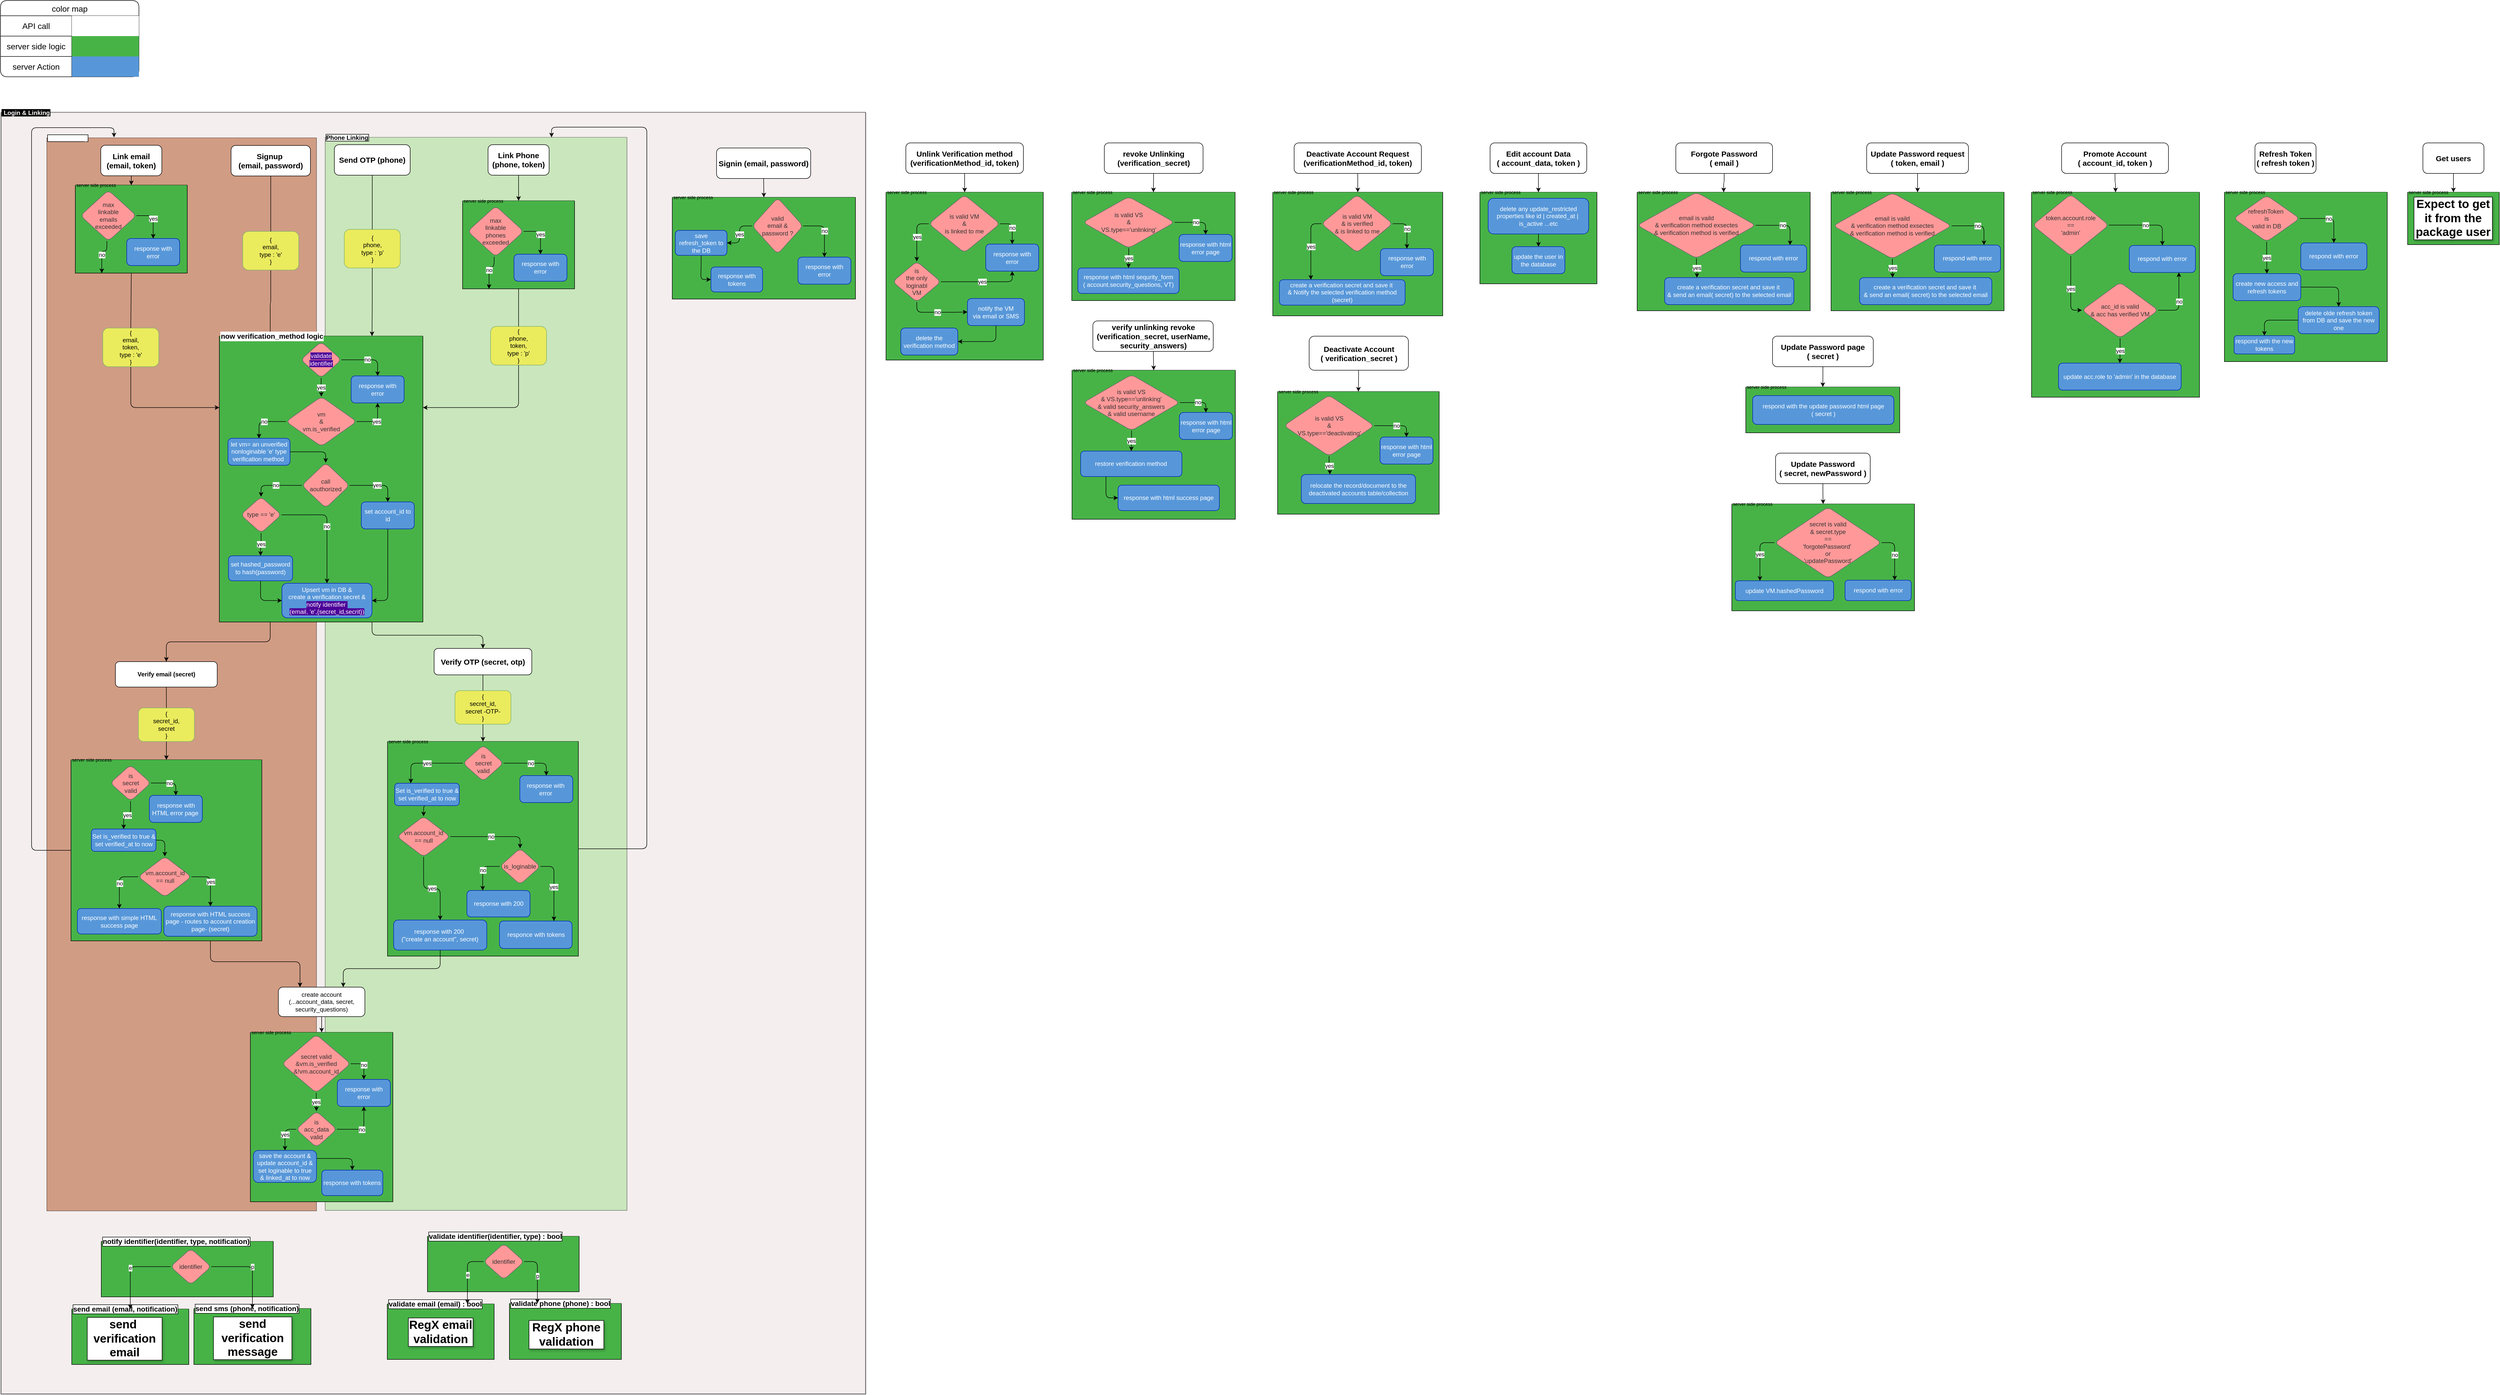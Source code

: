 <mxfile pages="2">
    <diagram name="Page-1" id="pteTAIGlAc0p7t94jHmJ">
        <mxGraphModel dx="1743" dy="1408" grid="1" gridSize="10" guides="1" tooltips="1" connect="1" arrows="1" fold="1" page="1" pageScale="1" pageWidth="827" pageHeight="1169" math="0" shadow="0">
            <root>
                <mxCell id="0"/>
                <mxCell id="1" parent="0"/>
                <mxCell id="v1ZU1jeRRtBtOZHkuNUI-102" value=" Login &amp; Linking" style="swimlane;startSize=0;align=left;swimlaneFillColor=#e9dddd;opacity=50;perimeterSpacing=1;fontColor=#FFFFFF;fontStyle=1;strokeWidth=2;fillStyle=solid;fillColor=#FFFFFF;labelBackgroundColor=#000000;labelBorderColor=default;rounded=1;" parent="1" vertex="1">
                    <mxGeometry x="11" y="230" width="1699" height="2520" as="geometry"/>
                </mxCell>
                <mxCell id="v1ZU1jeRRtBtOZHkuNUI-1" value="" style="group;rounded=1;" parent="v1ZU1jeRRtBtOZHkuNUI-102" vertex="1" connectable="0">
                    <mxGeometry x="759" y="2210" width="460" height="242" as="geometry"/>
                </mxCell>
                <mxCell id="6JdxFMKGJGce-00UMF8G-4" value="validate phone (phone) : bool" style="swimlane;startSize=0;swimlaneFillColor=#47B347;fontStyle=1;align=left;fontSize=14;labelBackgroundColor=#FFFFFF;labelBorderColor=#000000;whiteSpace=wrap;fontColor=#000000;rounded=1;" parent="v1ZU1jeRRtBtOZHkuNUI-1" vertex="1">
                    <mxGeometry x="240" y="132" width="220" height="110" as="geometry"/>
                </mxCell>
                <mxCell id="mAUX-7upIq6EtIR3mSXo-9" value="RegX phone validation" style="text;html=1;align=center;verticalAlign=middle;whiteSpace=wrap;rounded=1;labelBackgroundColor=default;labelBorderColor=default;textShadow=1;fontSize=23;fontStyle=1;" parent="6JdxFMKGJGce-00UMF8G-4" vertex="1">
                    <mxGeometry x="37" y="30.56" width="150" height="60" as="geometry"/>
                </mxCell>
                <mxCell id="mAUX-7upIq6EtIR3mSXo-5" value="validate email (email) : bool" style="swimlane;startSize=0;swimlaneFillColor=#47B347;fontStyle=1;align=left;fontSize=14;labelBackgroundColor=#FFFFFF;labelBorderColor=#000000;whiteSpace=wrap;fontColor=#000000;rounded=1;" parent="v1ZU1jeRRtBtOZHkuNUI-1" vertex="1">
                    <mxGeometry y="133" width="210" height="109" as="geometry"/>
                </mxCell>
                <mxCell id="mAUX-7upIq6EtIR3mSXo-8" value="RegX email validation" style="text;html=1;align=center;verticalAlign=middle;whiteSpace=wrap;rounded=1;labelBackgroundColor=default;labelBorderColor=default;textShadow=1;fontSize=23;fontStyle=1;" parent="mAUX-7upIq6EtIR3mSXo-5" vertex="1">
                    <mxGeometry x="40" y="25" width="130" height="60" as="geometry"/>
                </mxCell>
                <mxCell id="mAUX-7upIq6EtIR3mSXo-10" value="validate identifier(identifier, type) : bool" style="swimlane;startSize=0;swimlaneFillColor=#47B347;fontStyle=1;align=left;fontSize=14;labelBackgroundColor=#FFFFFF;labelBorderColor=#000000;whiteSpace=wrap;fontColor=#000000;rounded=1;" parent="v1ZU1jeRRtBtOZHkuNUI-1" vertex="1">
                    <mxGeometry x="79" width="298" height="109" as="geometry"/>
                </mxCell>
                <mxCell id="mAUX-7upIq6EtIR3mSXo-11" value="identifier" style="rhombus;whiteSpace=wrap;html=1;fillColor=#FF9999;fontColor=#333333;strokeColor=#666666;rounded=1;" parent="mAUX-7upIq6EtIR3mSXo-10" vertex="1">
                    <mxGeometry x="110" y="14.0" width="80" height="71.29" as="geometry"/>
                </mxCell>
                <mxCell id="mAUX-7upIq6EtIR3mSXo-13" value="e" style="edgeStyle=orthogonalEdgeStyle;rounded=1;orthogonalLoop=1;jettySize=auto;html=1;exitX=0;exitY=0.5;exitDx=0;exitDy=0;entryX=0.75;entryY=0;entryDx=0;entryDy=0;" parent="v1ZU1jeRRtBtOZHkuNUI-1" source="mAUX-7upIq6EtIR3mSXo-11" target="mAUX-7upIq6EtIR3mSXo-5" edge="1">
                    <mxGeometry relative="1" as="geometry">
                        <mxPoint x="175.04" y="-93.3" as="targetPoint"/>
                    </mxGeometry>
                </mxCell>
                <mxCell id="mAUX-7upIq6EtIR3mSXo-12" value="p" style="edgeStyle=orthogonalEdgeStyle;rounded=1;orthogonalLoop=1;jettySize=auto;html=1;exitX=1;exitY=0.5;exitDx=0;exitDy=0;entryX=0.25;entryY=0;entryDx=0;entryDy=0;" parent="v1ZU1jeRRtBtOZHkuNUI-1" source="mAUX-7upIq6EtIR3mSXo-11" target="6JdxFMKGJGce-00UMF8G-4" edge="1">
                    <mxGeometry relative="1" as="geometry">
                        <mxPoint x="297.04" y="7.7" as="targetPoint"/>
                    </mxGeometry>
                </mxCell>
                <mxCell id="v1ZU1jeRRtBtOZHkuNUI-16" value="" style="group;rounded=1;" parent="v1ZU1jeRRtBtOZHkuNUI-102" vertex="1" connectable="0">
                    <mxGeometry x="139" y="2220" width="480" height="242" as="geometry"/>
                </mxCell>
                <mxCell id="v1ZU1jeRRtBtOZHkuNUI-17" value="send sms (phone, notification)" style="swimlane;startSize=0;swimlaneFillColor=#47B347;fontStyle=1;align=left;fontSize=14;labelBackgroundColor=#FFFFFF;labelBorderColor=#000000;whiteSpace=wrap;fontColor=#000000;rounded=1;" parent="v1ZU1jeRRtBtOZHkuNUI-16" vertex="1">
                    <mxGeometry x="240" y="132" width="230" height="110" as="geometry"/>
                </mxCell>
                <mxCell id="v1ZU1jeRRtBtOZHkuNUI-18" value="send verification message" style="text;html=1;align=center;verticalAlign=middle;whiteSpace=wrap;rounded=1;labelBackgroundColor=default;labelBorderColor=default;textShadow=1;fontSize=23;fontStyle=1;" parent="v1ZU1jeRRtBtOZHkuNUI-17" vertex="1">
                    <mxGeometry x="37" y="12.56" width="157" height="90" as="geometry"/>
                </mxCell>
                <mxCell id="v1ZU1jeRRtBtOZHkuNUI-19" value="send email (email, notification)" style="swimlane;startSize=0;swimlaneFillColor=#47B347;fontStyle=1;align=left;fontSize=14;labelBackgroundColor=#FFFFFF;labelBorderColor=#000000;whiteSpace=wrap;fontColor=#000000;rounded=1;" parent="v1ZU1jeRRtBtOZHkuNUI-16" vertex="1">
                    <mxGeometry y="133" width="230" height="109" as="geometry"/>
                </mxCell>
                <mxCell id="v1ZU1jeRRtBtOZHkuNUI-20" value="send&amp;nbsp; verification&lt;div&gt;email&lt;/div&gt;" style="text;html=1;align=center;verticalAlign=middle;whiteSpace=wrap;rounded=1;labelBackgroundColor=default;labelBorderColor=default;textShadow=1;fontSize=23;fontStyle=1;" parent="v1ZU1jeRRtBtOZHkuNUI-19" vertex="1">
                    <mxGeometry x="29" y="18" width="150" height="80" as="geometry"/>
                </mxCell>
                <mxCell id="v1ZU1jeRRtBtOZHkuNUI-21" value="notify identifier(identifier, type, notification)" style="swimlane;startSize=0;swimlaneFillColor=#47B347;fontStyle=1;align=left;fontSize=14;labelBackgroundColor=#FFFFFF;labelBorderColor=#000000;whiteSpace=wrap;fontColor=#000000;rounded=1;" parent="v1ZU1jeRRtBtOZHkuNUI-16" vertex="1">
                    <mxGeometry x="58" width="338" height="109" as="geometry"/>
                </mxCell>
                <mxCell id="v1ZU1jeRRtBtOZHkuNUI-22" value="identifier" style="rhombus;whiteSpace=wrap;html=1;fillColor=#FF9999;fontColor=#333333;strokeColor=#666666;rounded=1;" parent="v1ZU1jeRRtBtOZHkuNUI-21" vertex="1">
                    <mxGeometry x="136" y="14.0" width="80" height="71.29" as="geometry"/>
                </mxCell>
                <mxCell id="v1ZU1jeRRtBtOZHkuNUI-23" value="e" style="edgeStyle=orthogonalEdgeStyle;rounded=1;orthogonalLoop=1;jettySize=auto;html=1;exitX=0;exitY=0.5;exitDx=0;exitDy=0;entryX=0.5;entryY=0;entryDx=0;entryDy=0;" parent="v1ZU1jeRRtBtOZHkuNUI-16" source="v1ZU1jeRRtBtOZHkuNUI-22" target="v1ZU1jeRRtBtOZHkuNUI-19" edge="1">
                    <mxGeometry relative="1" as="geometry">
                        <mxPoint x="175.04" y="-93.3" as="targetPoint"/>
                    </mxGeometry>
                </mxCell>
                <mxCell id="v1ZU1jeRRtBtOZHkuNUI-24" value="p" style="edgeStyle=orthogonalEdgeStyle;rounded=1;orthogonalLoop=1;jettySize=auto;html=1;exitX=1;exitY=0.5;exitDx=0;exitDy=0;" parent="v1ZU1jeRRtBtOZHkuNUI-16" source="v1ZU1jeRRtBtOZHkuNUI-22" target="v1ZU1jeRRtBtOZHkuNUI-17" edge="1">
                    <mxGeometry relative="1" as="geometry">
                        <mxPoint x="297.04" y="7.7" as="targetPoint"/>
                    </mxGeometry>
                </mxCell>
                <mxCell id="v1ZU1jeRRtBtOZHkuNUI-87" style="edgeStyle=orthogonalEdgeStyle;rounded=1;orthogonalLoop=1;jettySize=auto;html=1;entryX=0.5;entryY=0;entryDx=0;entryDy=0;" parent="v1ZU1jeRRtBtOZHkuNUI-102" source="v1ZU1jeRRtBtOZHkuNUI-88" target="v1ZU1jeRRtBtOZHkuNUI-89" edge="1">
                    <mxGeometry relative="1" as="geometry"/>
                </mxCell>
                <mxCell id="9fSp8sO44n7Tz8PfT3hy-3" value="Email Linking" style="swimlane;startSize=0;align=left;fillColor=none;fontColor=#FFFFFF;strokeColor=#000000;gradientColor=none;swimlaneFillColor=#AD4D1D;strokeWidth=1;perimeterSpacing=1;opacity=50;labelBackgroundColor=default;labelBorderColor=default;container=0;rounded=1;" parent="v1ZU1jeRRtBtOZHkuNUI-102" vertex="1">
                    <mxGeometry x="90" y="50" width="530" height="2110" as="geometry"/>
                </mxCell>
                <mxCell id="v1ZU1jeRRtBtOZHkuNUI-25" value="Phone Linking" style="swimlane;startSize=0;align=left;labelBackgroundColor=default;fillColor=#ffffff;gradientColor=none;swimlaneFillColor=#a1df8b;opacity=50;fillStyle=solid;labelBorderColor=default;rounded=1;" parent="v1ZU1jeRRtBtOZHkuNUI-102" vertex="1">
                    <mxGeometry x="637" y="49" width="593" height="2110" as="geometry"/>
                </mxCell>
                <mxCell id="6JdxFMKGJGce-00UMF8G-3" value="Send OTP (phone)" style="rounded=1;whiteSpace=wrap;html=1;fontStyle=1;fontSize=15;" parent="v1ZU1jeRRtBtOZHkuNUI-25" vertex="1">
                    <mxGeometry x="18" y="14.45" width="149" height="60" as="geometry"/>
                </mxCell>
                <mxCell id="6JdxFMKGJGce-00UMF8G-13" value="Link Phone (phone, token)" style="rounded=1;whiteSpace=wrap;html=1;fontStyle=1;fontSize=15;" parent="v1ZU1jeRRtBtOZHkuNUI-25" vertex="1">
                    <mxGeometry x="320" y="14.45" width="120" height="60" as="geometry"/>
                </mxCell>
                <mxCell id="6JdxFMKGJGce-00UMF8G-7" value="server side process" style="swimlane;startSize=0;swimlaneFillColor=#47B347;fontStyle=0;align=left;fontSize=9;rounded=1;" parent="v1ZU1jeRRtBtOZHkuNUI-25" vertex="1">
                    <mxGeometry x="270" y="124.86" width="220" height="173" as="geometry"/>
                </mxCell>
                <mxCell id="6JdxFMKGJGce-00UMF8G-8" value="max&lt;div&gt;linkable&lt;/div&gt;&lt;div&gt;phones&lt;/div&gt;&lt;div&gt;exceeded&lt;/div&gt;" style="rhombus;whiteSpace=wrap;html=1;fillColor=#FF9999;fontColor=#333333;strokeColor=#666666;rounded=1;" parent="6JdxFMKGJGce-00UMF8G-7" vertex="1">
                    <mxGeometry x="10" y="10" width="110" height="100" as="geometry"/>
                </mxCell>
                <mxCell id="6JdxFMKGJGce-00UMF8G-9" value="yes" style="edgeStyle=orthogonalEdgeStyle;rounded=1;orthogonalLoop=1;jettySize=auto;html=1;entryX=0.5;entryY=0;entryDx=0;entryDy=0;exitX=1;exitY=0.5;exitDx=0;exitDy=0;" parent="6JdxFMKGJGce-00UMF8G-7" source="6JdxFMKGJGce-00UMF8G-8" target="6JdxFMKGJGce-00UMF8G-10" edge="1">
                    <mxGeometry relative="1" as="geometry">
                        <mxPoint x="182.04" y="101.7" as="targetPoint"/>
                    </mxGeometry>
                </mxCell>
                <mxCell id="6JdxFMKGJGce-00UMF8G-10" value="response with error" style="rounded=1;whiteSpace=wrap;html=1;fillColor=#5797D9;fontColor=#ffffff;strokeColor=#001DBC;" parent="6JdxFMKGJGce-00UMF8G-7" vertex="1">
                    <mxGeometry x="101" y="105" width="104.07" height="53.12" as="geometry"/>
                </mxCell>
                <mxCell id="6JdxFMKGJGce-00UMF8G-11" value="no" style="edgeStyle=orthogonalEdgeStyle;rounded=1;orthogonalLoop=1;jettySize=auto;html=1;entryX=0.25;entryY=1;entryDx=0;entryDy=0;" parent="6JdxFMKGJGce-00UMF8G-7" edge="1">
                    <mxGeometry relative="1" as="geometry">
                        <mxPoint x="52" y="173" as="targetPoint"/>
                        <mxPoint x="62" y="110.0" as="sourcePoint"/>
                        <Array as="points">
                            <mxPoint x="62" y="130"/>
                            <mxPoint x="52" y="130"/>
                        </Array>
                    </mxGeometry>
                </mxCell>
                <mxCell id="mAUX-7upIq6EtIR3mSXo-4" style="edgeStyle=orthogonalEdgeStyle;rounded=1;orthogonalLoop=1;jettySize=auto;html=1;" parent="v1ZU1jeRRtBtOZHkuNUI-25" source="6JdxFMKGJGce-00UMF8G-13" target="6JdxFMKGJGce-00UMF8G-7" edge="1">
                    <mxGeometry relative="1" as="geometry"/>
                </mxCell>
                <mxCell id="v1ZU1jeRRtBtOZHkuNUI-76" value="" style="group;rounded=1;" parent="v1ZU1jeRRtBtOZHkuNUI-25" vertex="1" connectable="0">
                    <mxGeometry x="325" y="307.86" width="110" height="170" as="geometry"/>
                </mxCell>
                <mxCell id="v1ZU1jeRRtBtOZHkuNUI-79" value="&lt;font color=&quot;#000000&quot;&gt;{&lt;/font&gt;&lt;div&gt;&lt;font color=&quot;#000000&quot;&gt;phone,&lt;br&gt;&lt;/font&gt;&lt;div&gt;&lt;font color=&quot;#000000&quot;&gt;token,&lt;br&gt;&lt;/font&gt;&lt;div&gt;&lt;font color=&quot;#000000&quot;&gt;type : 'p'&lt;/font&gt;&lt;/div&gt;&lt;div&gt;&lt;font color=&quot;#000000&quot;&gt;}&lt;/font&gt;&lt;/div&gt;&lt;/div&gt;&lt;/div&gt;" style="html=1;whiteSpace=wrap;fillColor=#EBEB5E;strokeColor=#82b366;rounded=1;" parent="v1ZU1jeRRtBtOZHkuNUI-76" vertex="1">
                    <mxGeometry y="64" width="110" height="76" as="geometry"/>
                </mxCell>
                <mxCell id="v1ZU1jeRRtBtOZHkuNUI-78" value="" style="endArrow=none;html=1;rounded=1;entryX=0.5;entryY=0;entryDx=0;entryDy=0;exitX=0.5;exitY=1;exitDx=0;exitDy=0;" parent="v1ZU1jeRRtBtOZHkuNUI-25" source="6JdxFMKGJGce-00UMF8G-7" target="v1ZU1jeRRtBtOZHkuNUI-79" edge="1">
                    <mxGeometry width="50" height="50" relative="1" as="geometry">
                        <mxPoint x="380" y="307.86" as="sourcePoint"/>
                        <mxPoint x="951" y="437.86" as="targetPoint"/>
                        <Array as="points"/>
                    </mxGeometry>
                </mxCell>
                <mxCell id="v1ZU1jeRRtBtOZHkuNUI-82" value="" style="group;rounded=1;" parent="v1ZU1jeRRtBtOZHkuNUI-25" vertex="1" connectable="0">
                    <mxGeometry x="37.5" y="117" width="110" height="170" as="geometry"/>
                </mxCell>
                <mxCell id="v1ZU1jeRRtBtOZHkuNUI-85" value="{&lt;div&gt;phone,&lt;div&gt;&lt;div&gt;type : 'p'&lt;/div&gt;&lt;div&gt;}&lt;/div&gt;&lt;/div&gt;&lt;/div&gt;" style="html=1;whiteSpace=wrap;fillColor=#EBEB5E;strokeColor=#82b366;rounded=1;fontColor=#000000;" parent="v1ZU1jeRRtBtOZHkuNUI-82" vertex="1">
                    <mxGeometry y="64" width="110" height="76" as="geometry"/>
                </mxCell>
                <mxCell id="v1ZU1jeRRtBtOZHkuNUI-84" value="" style="endArrow=none;html=1;rounded=1;entryX=0.5;entryY=0;entryDx=0;entryDy=0;exitX=0.5;exitY=1;exitDx=0;exitDy=0;" parent="v1ZU1jeRRtBtOZHkuNUI-25" source="6JdxFMKGJGce-00UMF8G-3" target="v1ZU1jeRRtBtOZHkuNUI-85" edge="1">
                    <mxGeometry width="50" height="50" relative="1" as="geometry">
                        <mxPoint x="92.5" y="117" as="sourcePoint"/>
                        <mxPoint x="663.5" y="247" as="targetPoint"/>
                        <Array as="points"/>
                    </mxGeometry>
                </mxCell>
                <mxCell id="6JdxFMKGJGce-00UMF8G-5" value="Verify OTP (secret, otp)" style="rounded=1;whiteSpace=wrap;html=1;fontStyle=1;fontSize=15;" parent="v1ZU1jeRRtBtOZHkuNUI-25" vertex="1">
                    <mxGeometry x="214" y="1005" width="192" height="52" as="geometry"/>
                </mxCell>
                <mxCell id="NCtWmSiecl5yez9ghkOs-5" value="" style="group;rounded=1;" parent="v1ZU1jeRRtBtOZHkuNUI-25" vertex="1" connectable="0">
                    <mxGeometry x="255" y="1024" width="110" height="170" as="geometry"/>
                </mxCell>
                <mxCell id="NCtWmSiecl5yez9ghkOs-7" value="{&lt;div&gt;secret_id,&lt;/div&gt;&lt;div&gt;secret -OTP-&lt;/div&gt;&lt;div&gt;}&lt;/div&gt;" style="html=1;whiteSpace=wrap;fillColor=#EBEB5E;strokeColor=#82b366;rounded=1;fontColor=#000000;" parent="NCtWmSiecl5yez9ghkOs-5" vertex="1">
                    <mxGeometry y="64" width="110" height="66" as="geometry"/>
                </mxCell>
                <mxCell id="NCtWmSiecl5yez9ghkOs-59" style="edgeStyle=orthogonalEdgeStyle;rounded=1;orthogonalLoop=1;jettySize=auto;html=1;entryX=0.75;entryY=0;entryDx=0;entryDy=0;exitX=1;exitY=0.5;exitDx=0;exitDy=0;" parent="v1ZU1jeRRtBtOZHkuNUI-25" source="NCtWmSiecl5yez9ghkOs-39" target="v1ZU1jeRRtBtOZHkuNUI-25" edge="1">
                    <mxGeometry relative="1" as="geometry">
                        <Array as="points">
                            <mxPoint x="632" y="1399"/>
                            <mxPoint x="632" y="-20"/>
                            <mxPoint x="445" y="-20"/>
                        </Array>
                    </mxGeometry>
                </mxCell>
                <mxCell id="NCtWmSiecl5yez9ghkOs-39" value="server side process" style="swimlane;startSize=0;swimlaneFillColor=#47B347;fontStyle=0;align=left;fontSize=9;rounded=1;" parent="v1ZU1jeRRtBtOZHkuNUI-25" vertex="1">
                    <mxGeometry x="122.5" y="1188" width="375" height="422" as="geometry"/>
                </mxCell>
                <mxCell id="NCtWmSiecl5yez9ghkOs-40" value="is&lt;br&gt;secret&lt;br&gt;valid" style="rhombus;whiteSpace=wrap;html=1;fillColor=#FF9999;fontColor=#333333;strokeColor=#666666;rounded=1;" parent="NCtWmSiecl5yez9ghkOs-39" vertex="1">
                    <mxGeometry x="148.0" y="7" width="80" height="71.29" as="geometry"/>
                </mxCell>
                <mxCell id="NCtWmSiecl5yez9ghkOs-41" value="no" style="edgeStyle=orthogonalEdgeStyle;rounded=1;orthogonalLoop=1;jettySize=auto;html=1;entryX=0.5;entryY=0;entryDx=0;entryDy=0;exitX=1;exitY=0.5;exitDx=0;exitDy=0;" parent="NCtWmSiecl5yez9ghkOs-39" source="NCtWmSiecl5yez9ghkOs-40" target="NCtWmSiecl5yez9ghkOs-43" edge="1">
                    <mxGeometry relative="1" as="geometry">
                        <mxPoint x="182.04" y="88.7" as="targetPoint"/>
                    </mxGeometry>
                </mxCell>
                <mxCell id="NCtWmSiecl5yez9ghkOs-42" value="yes" style="edgeStyle=orthogonalEdgeStyle;rounded=1;orthogonalLoop=1;jettySize=auto;html=1;entryX=0.25;entryY=0;entryDx=0;entryDy=0;exitX=0;exitY=0.5;exitDx=0;exitDy=0;" parent="NCtWmSiecl5yez9ghkOs-39" source="NCtWmSiecl5yez9ghkOs-40" target="NCtWmSiecl5yez9ghkOs-45" edge="1">
                    <mxGeometry relative="1" as="geometry">
                        <mxPoint x="90.04" y="127.7" as="targetPoint"/>
                    </mxGeometry>
                </mxCell>
                <mxCell id="NCtWmSiecl5yez9ghkOs-43" value="response with&amp;nbsp; error&amp;nbsp;" style="rounded=1;whiteSpace=wrap;html=1;fillColor=#5797D9;fontColor=#ffffff;strokeColor=#001DBC;" parent="NCtWmSiecl5yez9ghkOs-39" vertex="1">
                    <mxGeometry x="260.0" y="67" width="104.07" height="53.12" as="geometry"/>
                </mxCell>
                <mxCell id="NCtWmSiecl5yez9ghkOs-44" style="edgeStyle=orthogonalEdgeStyle;rounded=1;orthogonalLoop=1;jettySize=auto;html=1;entryX=0.5;entryY=0;entryDx=0;entryDy=0;exitX=0.5;exitY=1;exitDx=0;exitDy=0;" parent="NCtWmSiecl5yez9ghkOs-39" source="NCtWmSiecl5yez9ghkOs-45" target="NCtWmSiecl5yez9ghkOs-47" edge="1">
                    <mxGeometry relative="1" as="geometry"/>
                </mxCell>
                <mxCell id="NCtWmSiecl5yez9ghkOs-45" value="Set is_verified to true &amp;amp; set verified_at to now" style="rounded=1;whiteSpace=wrap;html=1;fillColor=#5797D9;fontColor=#ffffff;strokeColor=#001DBC;" parent="NCtWmSiecl5yez9ghkOs-39" vertex="1">
                    <mxGeometry x="14" y="82.12" width="127" height="43.88" as="geometry"/>
                </mxCell>
                <mxCell id="NCtWmSiecl5yez9ghkOs-46" value="response with 200&amp;nbsp;&lt;div&gt;(&quot;create an account&quot;, secret)&lt;/div&gt;" style="rounded=1;whiteSpace=wrap;html=1;fillColor=#5797D9;fontColor=#ffffff;strokeColor=#001DBC;" parent="NCtWmSiecl5yez9ghkOs-39" vertex="1">
                    <mxGeometry x="11.96" y="351.17" width="183.07" height="59" as="geometry"/>
                </mxCell>
                <mxCell id="NCtWmSiecl5yez9ghkOs-47" value="vm.account_id&lt;br&gt;== null" style="rhombus;whiteSpace=wrap;html=1;fillColor=#FF9999;fontColor=#333333;strokeColor=#666666;rounded=1;" parent="NCtWmSiecl5yez9ghkOs-39" vertex="1">
                    <mxGeometry x="18.5" y="147" width="104.73" height="80" as="geometry"/>
                </mxCell>
                <mxCell id="NCtWmSiecl5yez9ghkOs-48" value="no" style="edgeStyle=orthogonalEdgeStyle;rounded=1;orthogonalLoop=1;jettySize=auto;html=1;exitX=1;exitY=0.5;exitDx=0;exitDy=0;entryX=0.5;entryY=0;entryDx=0;entryDy=0;" parent="NCtWmSiecl5yez9ghkOs-39" source="NCtWmSiecl5yez9ghkOs-47" target="NCtWmSiecl5yez9ghkOs-52" edge="1">
                    <mxGeometry relative="1" as="geometry">
                        <mxPoint x="197.31" y="251.7" as="targetPoint"/>
                    </mxGeometry>
                </mxCell>
                <mxCell id="NCtWmSiecl5yez9ghkOs-49" value="yes" style="edgeStyle=orthogonalEdgeStyle;rounded=1;orthogonalLoop=1;jettySize=auto;html=1;entryX=0.5;entryY=0;entryDx=0;entryDy=0;exitX=0.5;exitY=1;exitDx=0;exitDy=0;" parent="NCtWmSiecl5yez9ghkOs-39" source="NCtWmSiecl5yez9ghkOs-47" target="NCtWmSiecl5yez9ghkOs-46" edge="1">
                    <mxGeometry relative="1" as="geometry">
                        <mxPoint x="105.31" y="290.7" as="targetPoint"/>
                    </mxGeometry>
                </mxCell>
                <mxCell id="NCtWmSiecl5yez9ghkOs-50" value="response with 200" style="rounded=1;whiteSpace=wrap;html=1;fillColor=#5797D9;fontColor=#ffffff;strokeColor=#001DBC;" parent="NCtWmSiecl5yez9ghkOs-39" vertex="1">
                    <mxGeometry x="156" y="293" width="124" height="52" as="geometry"/>
                </mxCell>
                <mxCell id="NCtWmSiecl5yez9ghkOs-52" value="is_loginable" style="rhombus;whiteSpace=wrap;html=1;fillColor=#FF9999;fontColor=#333333;strokeColor=#666666;rounded=1;" parent="NCtWmSiecl5yez9ghkOs-39" vertex="1">
                    <mxGeometry x="220.5" y="210" width="80" height="71.29" as="geometry"/>
                </mxCell>
                <mxCell id="NCtWmSiecl5yez9ghkOs-53" value="no" style="edgeStyle=orthogonalEdgeStyle;rounded=1;orthogonalLoop=1;jettySize=auto;html=1;entryX=0.25;entryY=0;entryDx=0;entryDy=0;exitX=0;exitY=0.5;exitDx=0;exitDy=0;" parent="NCtWmSiecl5yez9ghkOs-39" source="NCtWmSiecl5yez9ghkOs-52" target="NCtWmSiecl5yez9ghkOs-50" edge="1">
                    <mxGeometry relative="1" as="geometry">
                        <mxPoint x="132.54" y="207.7" as="targetPoint"/>
                    </mxGeometry>
                </mxCell>
                <mxCell id="NCtWmSiecl5yez9ghkOs-55" value="responce with tokens" style="rounded=1;whiteSpace=wrap;html=1;fillColor=#5797D9;fontColor=#ffffff;strokeColor=#001DBC;" parent="NCtWmSiecl5yez9ghkOs-39" vertex="1">
                    <mxGeometry x="220" y="353" width="142.6" height="54" as="geometry"/>
                </mxCell>
                <mxCell id="NCtWmSiecl5yez9ghkOs-54" value="yes" style="edgeStyle=orthogonalEdgeStyle;rounded=1;orthogonalLoop=1;jettySize=auto;html=1;exitX=1;exitY=0.5;exitDx=0;exitDy=0;entryX=0.75;entryY=0;entryDx=0;entryDy=0;" parent="NCtWmSiecl5yez9ghkOs-39" source="NCtWmSiecl5yez9ghkOs-52" target="NCtWmSiecl5yez9ghkOs-55" edge="1">
                    <mxGeometry relative="1" as="geometry">
                        <mxPoint x="40.54" y="246.7" as="targetPoint"/>
                    </mxGeometry>
                </mxCell>
                <mxCell id="NCtWmSiecl5yez9ghkOs-8" value="" style="endArrow=none;html=1;rounded=1;entryX=0.5;entryY=0;entryDx=0;entryDy=0;exitX=0.5;exitY=1;exitDx=0;exitDy=0;" parent="v1ZU1jeRRtBtOZHkuNUI-25" source="6JdxFMKGJGce-00UMF8G-5" target="NCtWmSiecl5yez9ghkOs-7" edge="1">
                    <mxGeometry width="50" height="50" relative="1" as="geometry">
                        <mxPoint x="312" y="1140" as="sourcePoint"/>
                        <mxPoint x="883" y="1270" as="targetPoint"/>
                        <Array as="points"/>
                    </mxGeometry>
                </mxCell>
                <mxCell id="NCtWmSiecl5yez9ghkOs-6" style="edgeStyle=orthogonalEdgeStyle;rounded=1;orthogonalLoop=1;jettySize=auto;html=1;entryX=0.5;entryY=0;entryDx=0;entryDy=0;" parent="v1ZU1jeRRtBtOZHkuNUI-25" source="NCtWmSiecl5yez9ghkOs-7" target="NCtWmSiecl5yez9ghkOs-39" edge="1">
                    <mxGeometry relative="1" as="geometry">
                        <mxPoint x="312" y="1310" as="targetPoint"/>
                    </mxGeometry>
                </mxCell>
                <mxCell id="v1ZU1jeRRtBtOZHkuNUI-68" style="edgeStyle=orthogonalEdgeStyle;rounded=1;orthogonalLoop=1;jettySize=auto;html=1;entryX=0;entryY=0.25;entryDx=0;entryDy=0;exitX=0.5;exitY=1;exitDx=0;exitDy=0;" parent="v1ZU1jeRRtBtOZHkuNUI-102" source="v1ZU1jeRRtBtOZHkuNUI-70" target="v1ZU1jeRRtBtOZHkuNUI-27" edge="1">
                    <mxGeometry relative="1" as="geometry">
                        <mxPoint x="429" y="586.5" as="targetPoint"/>
                    </mxGeometry>
                </mxCell>
                <mxCell id="v1ZU1jeRRtBtOZHkuNUI-75" style="edgeStyle=orthogonalEdgeStyle;rounded=1;orthogonalLoop=1;jettySize=auto;html=1;entryX=0.25;entryY=0;entryDx=0;entryDy=0;" parent="v1ZU1jeRRtBtOZHkuNUI-102" source="v1ZU1jeRRtBtOZHkuNUI-74" target="v1ZU1jeRRtBtOZHkuNUI-27" edge="1">
                    <mxGeometry relative="1" as="geometry">
                        <mxPoint x="529" y="446" as="targetPoint"/>
                    </mxGeometry>
                </mxCell>
                <mxCell id="v1ZU1jeRRtBtOZHkuNUI-83" style="edgeStyle=orthogonalEdgeStyle;rounded=1;orthogonalLoop=1;jettySize=auto;html=1;entryX=0.75;entryY=0;entryDx=0;entryDy=0;" parent="v1ZU1jeRRtBtOZHkuNUI-102" source="v1ZU1jeRRtBtOZHkuNUI-85" target="v1ZU1jeRRtBtOZHkuNUI-27" edge="1">
                    <mxGeometry relative="1" as="geometry">
                        <mxPoint x="2339" y="256" as="targetPoint"/>
                    </mxGeometry>
                </mxCell>
                <mxCell id="v1ZU1jeRRtBtOZHkuNUI-77" style="edgeStyle=orthogonalEdgeStyle;rounded=1;orthogonalLoop=1;jettySize=auto;html=1;entryX=1;entryY=0.25;entryDx=0;entryDy=0;exitX=0.5;exitY=1;exitDx=0;exitDy=0;" parent="v1ZU1jeRRtBtOZHkuNUI-102" source="v1ZU1jeRRtBtOZHkuNUI-79" target="v1ZU1jeRRtBtOZHkuNUI-27" edge="1">
                    <mxGeometry relative="1" as="geometry">
                        <mxPoint x="2439" y="396.5" as="targetPoint"/>
                    </mxGeometry>
                </mxCell>
                <mxCell id="v1ZU1jeRRtBtOZHkuNUI-88" value="create account &lt;br&gt;(...account_data, secret, security_questions)" style="rounded=1;whiteSpace=wrap;html=1;" parent="v1ZU1jeRRtBtOZHkuNUI-102" vertex="1">
                    <mxGeometry x="545" y="1720" width="170" height="58" as="geometry"/>
                </mxCell>
                <mxCell id="v1ZU1jeRRtBtOZHkuNUI-89" value="server side process" style="swimlane;startSize=0;swimlaneFillColor=#47B347;fontStyle=0;align=left;fontSize=9;rounded=1;" parent="v1ZU1jeRRtBtOZHkuNUI-102" vertex="1">
                    <mxGeometry x="490" y="1809" width="280" height="333" as="geometry"/>
                </mxCell>
                <mxCell id="v1ZU1jeRRtBtOZHkuNUI-90" value="response with error" style="rounded=1;whiteSpace=wrap;html=1;fillColor=#5797D9;fontColor=#ffffff;strokeColor=#001DBC;" parent="v1ZU1jeRRtBtOZHkuNUI-89" vertex="1">
                    <mxGeometry x="170.93" y="92.53" width="104.07" height="53.12" as="geometry"/>
                </mxCell>
                <mxCell id="v1ZU1jeRRtBtOZHkuNUI-91" value="is &lt;br&gt;acc_data&lt;br&gt;valid" style="rhombus;whiteSpace=wrap;html=1;fillColor=#FF9999;fontColor=#333333;strokeColor=#666666;rounded=1;" parent="v1ZU1jeRRtBtOZHkuNUI-89" vertex="1">
                    <mxGeometry x="89.93" y="154.89" width="80" height="71.29" as="geometry"/>
                </mxCell>
                <mxCell id="v1ZU1jeRRtBtOZHkuNUI-92" value="secret valid&lt;br&gt;&amp;amp;vm.is_verified&lt;div&gt;&amp;amp;!vm.account_id&lt;/div&gt;" style="rhombus;whiteSpace=wrap;html=1;fillColor=#FF9999;fontColor=#333333;strokeColor=#666666;rounded=1;" parent="v1ZU1jeRRtBtOZHkuNUI-89" vertex="1">
                    <mxGeometry x="61.93" y="4.18" width="135.07" height="114.82" as="geometry"/>
                </mxCell>
                <mxCell id="v1ZU1jeRRtBtOZHkuNUI-93" value="save the account &amp;amp; update account_id &amp;amp; set loginable to true&lt;div&gt;&amp;amp; linked_at to now&lt;/div&gt;" style="rounded=1;whiteSpace=wrap;html=1;fillColor=#5797D9;fontColor=#ffffff;strokeColor=#001DBC;" parent="v1ZU1jeRRtBtOZHkuNUI-89" vertex="1">
                    <mxGeometry x="5.93" y="232.18" width="124.07" height="62.82" as="geometry"/>
                </mxCell>
                <mxCell id="v1ZU1jeRRtBtOZHkuNUI-94" value="response with tokens" style="rounded=1;whiteSpace=wrap;html=1;fillColor=#5797D9;fontColor=#ffffff;strokeColor=#001DBC;" parent="v1ZU1jeRRtBtOZHkuNUI-89" vertex="1">
                    <mxGeometry x="140.26" y="270.82" width="120" height="50" as="geometry"/>
                </mxCell>
                <mxCell id="v1ZU1jeRRtBtOZHkuNUI-95" value="no" style="edgeStyle=orthogonalEdgeStyle;rounded=1;orthogonalLoop=1;jettySize=auto;html=1;entryX=0.5;entryY=1;entryDx=0;entryDy=0;exitX=1;exitY=0.5;exitDx=0;exitDy=0;" parent="v1ZU1jeRRtBtOZHkuNUI-89" source="v1ZU1jeRRtBtOZHkuNUI-91" target="v1ZU1jeRRtBtOZHkuNUI-90" edge="1">
                    <mxGeometry relative="1" as="geometry"/>
                </mxCell>
                <mxCell id="v1ZU1jeRRtBtOZHkuNUI-96" value="yes" style="edgeStyle=orthogonalEdgeStyle;rounded=1;orthogonalLoop=1;jettySize=auto;html=1;entryX=0.5;entryY=0;entryDx=0;entryDy=0;" parent="v1ZU1jeRRtBtOZHkuNUI-89" source="v1ZU1jeRRtBtOZHkuNUI-92" target="v1ZU1jeRRtBtOZHkuNUI-91" edge="1">
                    <mxGeometry relative="1" as="geometry"/>
                </mxCell>
                <mxCell id="v1ZU1jeRRtBtOZHkuNUI-97" value="no" style="edgeStyle=orthogonalEdgeStyle;rounded=1;orthogonalLoop=1;jettySize=auto;html=1;entryX=0.5;entryY=0;entryDx=0;entryDy=0;exitX=1;exitY=0.5;exitDx=0;exitDy=0;" parent="v1ZU1jeRRtBtOZHkuNUI-89" source="v1ZU1jeRRtBtOZHkuNUI-92" target="v1ZU1jeRRtBtOZHkuNUI-90" edge="1">
                    <mxGeometry relative="1" as="geometry"/>
                </mxCell>
                <mxCell id="v1ZU1jeRRtBtOZHkuNUI-98" value="yes" style="edgeStyle=orthogonalEdgeStyle;rounded=1;orthogonalLoop=1;jettySize=auto;html=1;entryX=0.5;entryY=0;entryDx=0;entryDy=0;exitX=0;exitY=0.5;exitDx=0;exitDy=0;fillColor=none;" parent="v1ZU1jeRRtBtOZHkuNUI-89" source="v1ZU1jeRRtBtOZHkuNUI-91" target="v1ZU1jeRRtBtOZHkuNUI-93" edge="1">
                    <mxGeometry relative="1" as="geometry"/>
                </mxCell>
                <mxCell id="v1ZU1jeRRtBtOZHkuNUI-99" style="edgeStyle=orthogonalEdgeStyle;rounded=1;orthogonalLoop=1;jettySize=auto;html=1;entryX=0.5;entryY=0;entryDx=0;entryDy=0;exitX=1;exitY=0.25;exitDx=0;exitDy=0;" parent="v1ZU1jeRRtBtOZHkuNUI-89" source="v1ZU1jeRRtBtOZHkuNUI-93" target="v1ZU1jeRRtBtOZHkuNUI-94" edge="1">
                    <mxGeometry relative="1" as="geometry"/>
                </mxCell>
                <mxCell id="ZFrwRgd-oDH84CEfDE7K-2" style="edgeStyle=orthogonalEdgeStyle;rounded=1;orthogonalLoop=1;jettySize=auto;html=1;entryX=0.5;entryY=0;entryDx=0;entryDy=0;exitX=0.25;exitY=1;exitDx=0;exitDy=0;" parent="v1ZU1jeRRtBtOZHkuNUI-102" source="v1ZU1jeRRtBtOZHkuNUI-27" target="_Lz6I93l5ru_T4zFbFvI-3" edge="1">
                    <mxGeometry relative="1" as="geometry">
                        <mxPoint x="529" y="1008" as="sourcePoint"/>
                    </mxGeometry>
                </mxCell>
                <mxCell id="WjPGS6aV06rKY_8aKDoy-3" style="edgeStyle=orthogonalEdgeStyle;rounded=1;orthogonalLoop=1;jettySize=auto;html=1;entryX=0.25;entryY=0;entryDx=0;entryDy=0;exitX=0.5;exitY=1;exitDx=0;exitDy=0;" parent="v1ZU1jeRRtBtOZHkuNUI-102" source="WjPGS6aV06rKY_8aKDoy-1" target="v1ZU1jeRRtBtOZHkuNUI-88" edge="1">
                    <mxGeometry relative="1" as="geometry"/>
                </mxCell>
                <mxCell id="v1ZU1jeRRtBtOZHkuNUI-108" style="edgeStyle=orthogonalEdgeStyle;rounded=1;orthogonalLoop=1;jettySize=auto;html=1;entryX=0.5;entryY=0;entryDx=0;entryDy=0;exitX=0.75;exitY=1;exitDx=0;exitDy=0;" parent="v1ZU1jeRRtBtOZHkuNUI-102" source="v1ZU1jeRRtBtOZHkuNUI-27" target="6JdxFMKGJGce-00UMF8G-5" edge="1">
                    <mxGeometry relative="1" as="geometry"/>
                </mxCell>
                <mxCell id="NCtWmSiecl5yez9ghkOs-57" style="edgeStyle=orthogonalEdgeStyle;rounded=1;orthogonalLoop=1;jettySize=auto;html=1;entryX=0.75;entryY=0;entryDx=0;entryDy=0;exitX=0.5;exitY=1;exitDx=0;exitDy=0;" parent="v1ZU1jeRRtBtOZHkuNUI-102" source="NCtWmSiecl5yez9ghkOs-46" target="v1ZU1jeRRtBtOZHkuNUI-88" edge="1">
                    <mxGeometry relative="1" as="geometry"/>
                </mxCell>
                <mxCell id="WjPGS6aV06rKY_8aKDoy-7" value="Signin (email, password)" style="rounded=1;whiteSpace=wrap;html=1;fontStyle=1;fontSize=15;" parent="v1ZU1jeRRtBtOZHkuNUI-102" vertex="1">
                    <mxGeometry x="1406" y="70" width="185" height="60" as="geometry"/>
                </mxCell>
                <mxCell id="WjPGS6aV06rKY_8aKDoy-10" value="server side process" style="swimlane;startSize=0;swimlaneFillColor=#47B347;fontStyle=0;align=left;fontSize=9;rounded=1;" parent="v1ZU1jeRRtBtOZHkuNUI-102" vertex="1">
                    <mxGeometry x="1319" y="167" width="360" height="200" as="geometry"/>
                </mxCell>
                <mxCell id="WjPGS6aV06rKY_8aKDoy-12" style="edgeStyle=orthogonalEdgeStyle;rounded=1;orthogonalLoop=1;jettySize=auto;html=1;entryX=0;entryY=0.5;entryDx=0;entryDy=0;" parent="WjPGS6aV06rKY_8aKDoy-10" source="_Lz6I93l5ru_T4zFbFvI-83" target="WjPGS6aV06rKY_8aKDoy-11" edge="1">
                    <mxGeometry relative="1" as="geometry"/>
                </mxCell>
                <mxCell id="_Lz6I93l5ru_T4zFbFvI-83" value="save refresh_token to the DB" style="rounded=1;whiteSpace=wrap;html=1;fillColor=#5797D9;fontColor=#ffffff;strokeColor=#001DBC;" parent="WjPGS6aV06rKY_8aKDoy-10" vertex="1">
                    <mxGeometry x="6" y="65.0" width="101.53" height="49.17" as="geometry"/>
                </mxCell>
                <mxCell id="_Lz6I93l5ru_T4zFbFvI-84" value="yes" style="edgeStyle=orthogonalEdgeStyle;rounded=1;orthogonalLoop=1;jettySize=auto;html=1;entryX=1;entryY=0.5;entryDx=0;entryDy=0;exitX=0;exitY=0.5;exitDx=0;exitDy=0;fillColor=none;" parent="WjPGS6aV06rKY_8aKDoy-10" source="_Lz6I93l5ru_T4zFbFvI-85" target="_Lz6I93l5ru_T4zFbFvI-83" edge="1">
                    <mxGeometry relative="1" as="geometry"/>
                </mxCell>
                <mxCell id="2" value="no" style="edgeStyle=orthogonalEdgeStyle;html=1;entryX=0.5;entryY=0;entryDx=0;entryDy=0;exitX=1;exitY=0.5;exitDx=0;exitDy=0;rounded=1;" parent="WjPGS6aV06rKY_8aKDoy-10" source="_Lz6I93l5ru_T4zFbFvI-85" target="_Lz6I93l5ru_T4zFbFvI-86" edge="1">
                    <mxGeometry relative="1" as="geometry"/>
                </mxCell>
                <mxCell id="_Lz6I93l5ru_T4zFbFvI-85" value="valid&lt;br&gt;email &amp;amp;&lt;br&gt;password ?" style="rhombus;whiteSpace=wrap;html=1;fillColor=#FF9999;fontColor=#333333;strokeColor=#666666;rounded=1;" parent="WjPGS6aV06rKY_8aKDoy-10" vertex="1">
                    <mxGeometry x="157" y="0.92" width="100" height="110.65" as="geometry"/>
                </mxCell>
                <mxCell id="_Lz6I93l5ru_T4zFbFvI-86" value="response with error" style="rounded=1;whiteSpace=wrap;html=1;fillColor=#5797D9;fontColor=#ffffff;strokeColor=#001DBC;" parent="WjPGS6aV06rKY_8aKDoy-10" vertex="1">
                    <mxGeometry x="247" y="117.59" width="104.07" height="53.12" as="geometry"/>
                </mxCell>
                <mxCell id="WjPGS6aV06rKY_8aKDoy-11" value="response with tokens" style="rounded=1;whiteSpace=wrap;html=1;fillColor=#5797D9;fontColor=#ffffff;strokeColor=#001DBC;" parent="WjPGS6aV06rKY_8aKDoy-10" vertex="1">
                    <mxGeometry x="76" y="137" width="101.53" height="49.17" as="geometry"/>
                </mxCell>
                <mxCell id="_Lz6I93l5ru_T4zFbFvI-88" style="edgeStyle=orthogonalEdgeStyle;rounded=1;orthogonalLoop=1;jettySize=auto;html=1;entryX=0.5;entryY=0;entryDx=0;entryDy=0;exitX=0.5;exitY=1;exitDx=0;exitDy=0;" parent="v1ZU1jeRRtBtOZHkuNUI-102" source="WjPGS6aV06rKY_8aKDoy-7" target="WjPGS6aV06rKY_8aKDoy-10" edge="1">
                    <mxGeometry relative="1" as="geometry">
                        <mxPoint x="754" y="79.17" as="sourcePoint"/>
                        <mxPoint x="754" y="120" as="targetPoint"/>
                    </mxGeometry>
                </mxCell>
                <mxCell id="WjPGS6aV06rKY_8aKDoy-6" style="edgeStyle=orthogonalEdgeStyle;rounded=1;orthogonalLoop=1;jettySize=auto;html=1;entryX=0.5;entryY=0;entryDx=0;entryDy=0;" parent="v1ZU1jeRRtBtOZHkuNUI-102" edge="1">
                    <mxGeometry relative="1" as="geometry">
                        <mxPoint x="323.71" y="1632" as="sourcePoint"/>
                    </mxGeometry>
                </mxCell>
                <mxCell id="_Lz6I93l5ru_T4zFbFvI-3" value="Verify email (secret)" style="rounded=1;whiteSpace=wrap;html=1;fontStyle=1;" parent="v1ZU1jeRRtBtOZHkuNUI-102" vertex="1">
                    <mxGeometry x="224.83" y="1080" width="200" height="50" as="geometry"/>
                </mxCell>
                <mxCell id="NCtWmSiecl5yez9ghkOs-37" style="edgeStyle=orthogonalEdgeStyle;rounded=1;orthogonalLoop=1;jettySize=auto;html=1;entryX=0.25;entryY=0;entryDx=0;entryDy=0;exitX=0;exitY=0.5;exitDx=0;exitDy=0;" parent="v1ZU1jeRRtBtOZHkuNUI-102" source="ZFrwRgd-oDH84CEfDE7K-3" target="9fSp8sO44n7Tz8PfT3hy-3" edge="1">
                    <mxGeometry relative="1" as="geometry">
                        <Array as="points">
                            <mxPoint x="60" y="1451"/>
                            <mxPoint x="60" y="30"/>
                            <mxPoint x="222" y="30"/>
                        </Array>
                    </mxGeometry>
                </mxCell>
                <mxCell id="ZFrwRgd-oDH84CEfDE7K-3" value="server side process" style="swimlane;startSize=0;swimlaneFillColor=#47B347;fontStyle=0;align=left;fontSize=9;rounded=1;" parent="v1ZU1jeRRtBtOZHkuNUI-102" vertex="1">
                    <mxGeometry x="137.5" y="1273" width="375" height="356" as="geometry"/>
                </mxCell>
                <mxCell id="ZFrwRgd-oDH84CEfDE7K-4" value="is&lt;br&gt;secret&lt;br&gt;valid" style="rhombus;whiteSpace=wrap;html=1;fillColor=#FF9999;fontColor=#333333;strokeColor=#666666;rounded=1;" parent="ZFrwRgd-oDH84CEfDE7K-3" vertex="1">
                    <mxGeometry x="77.0" y="10" width="80" height="71.29" as="geometry"/>
                </mxCell>
                <mxCell id="ZFrwRgd-oDH84CEfDE7K-5" value="no" style="edgeStyle=orthogonalEdgeStyle;rounded=1;orthogonalLoop=1;jettySize=auto;html=1;entryX=0.5;entryY=0;entryDx=0;entryDy=0;exitX=1;exitY=0.5;exitDx=0;exitDy=0;" parent="ZFrwRgd-oDH84CEfDE7K-3" source="ZFrwRgd-oDH84CEfDE7K-4" target="ZFrwRgd-oDH84CEfDE7K-7" edge="1">
                    <mxGeometry relative="1" as="geometry">
                        <mxPoint x="182.04" y="88.7" as="targetPoint"/>
                    </mxGeometry>
                </mxCell>
                <mxCell id="ZFrwRgd-oDH84CEfDE7K-6" value="yes" style="edgeStyle=orthogonalEdgeStyle;rounded=1;orthogonalLoop=1;jettySize=auto;html=1;entryX=0.5;entryY=0;entryDx=0;entryDy=0;" parent="ZFrwRgd-oDH84CEfDE7K-3" source="ZFrwRgd-oDH84CEfDE7K-4" target="ZFrwRgd-oDH84CEfDE7K-8" edge="1">
                    <mxGeometry relative="1" as="geometry">
                        <mxPoint x="90.04" y="127.7" as="targetPoint"/>
                    </mxGeometry>
                </mxCell>
                <mxCell id="ZFrwRgd-oDH84CEfDE7K-7" value="response with HTML error page&amp;nbsp;" style="rounded=1;whiteSpace=wrap;html=1;fillColor=#5797D9;fontColor=#ffffff;strokeColor=#001DBC;" parent="ZFrwRgd-oDH84CEfDE7K-3" vertex="1">
                    <mxGeometry x="154.0" y="70" width="104.07" height="53.12" as="geometry"/>
                </mxCell>
                <mxCell id="WjPGS6aV06rKY_8aKDoy-2" style="edgeStyle=orthogonalEdgeStyle;rounded=1;orthogonalLoop=1;jettySize=auto;html=1;entryX=0.5;entryY=0;entryDx=0;entryDy=0;exitX=1;exitY=0.5;exitDx=0;exitDy=0;" parent="ZFrwRgd-oDH84CEfDE7K-3" source="ZFrwRgd-oDH84CEfDE7K-8" target="WjPGS6aV06rKY_8aKDoy-16" edge="1">
                    <mxGeometry relative="1" as="geometry"/>
                </mxCell>
                <mxCell id="ZFrwRgd-oDH84CEfDE7K-8" value="Set is_verified to true &amp;amp; set verified_at to now" style="rounded=1;whiteSpace=wrap;html=1;fillColor=#5797D9;fontColor=#ffffff;strokeColor=#001DBC;" parent="ZFrwRgd-oDH84CEfDE7K-3" vertex="1">
                    <mxGeometry x="40" y="136.12" width="127" height="43.88" as="geometry"/>
                </mxCell>
                <mxCell id="WjPGS6aV06rKY_8aKDoy-1" value="response with HTML success page - routes to account creation page- (secret)" style="rounded=1;whiteSpace=wrap;html=1;fillColor=#5797D9;fontColor=#ffffff;strokeColor=#001DBC;" parent="ZFrwRgd-oDH84CEfDE7K-3" vertex="1">
                    <mxGeometry x="182.5" y="288" width="183.07" height="59" as="geometry"/>
                </mxCell>
                <mxCell id="WjPGS6aV06rKY_8aKDoy-16" value="vm.account_id&lt;br&gt;== null" style="rhombus;whiteSpace=wrap;html=1;fillColor=#FF9999;fontColor=#333333;strokeColor=#666666;rounded=1;" parent="ZFrwRgd-oDH84CEfDE7K-3" vertex="1">
                    <mxGeometry x="132" y="190" width="104.73" height="80" as="geometry"/>
                </mxCell>
                <mxCell id="WjPGS6aV06rKY_8aKDoy-17" value="no" style="edgeStyle=orthogonalEdgeStyle;rounded=1;orthogonalLoop=1;jettySize=auto;html=1;exitX=0;exitY=0.5;exitDx=0;exitDy=0;" parent="ZFrwRgd-oDH84CEfDE7K-3" source="WjPGS6aV06rKY_8aKDoy-16" target="WjPGS6aV06rKY_8aKDoy-19" edge="1">
                    <mxGeometry relative="1" as="geometry">
                        <mxPoint x="197.31" y="251.7" as="targetPoint"/>
                    </mxGeometry>
                </mxCell>
                <mxCell id="WjPGS6aV06rKY_8aKDoy-18" value="yes" style="edgeStyle=orthogonalEdgeStyle;rounded=1;orthogonalLoop=1;jettySize=auto;html=1;entryX=0.5;entryY=0;entryDx=0;entryDy=0;exitX=1;exitY=0.5;exitDx=0;exitDy=0;" parent="ZFrwRgd-oDH84CEfDE7K-3" source="WjPGS6aV06rKY_8aKDoy-16" target="WjPGS6aV06rKY_8aKDoy-1" edge="1">
                    <mxGeometry relative="1" as="geometry">
                        <mxPoint x="105.31" y="290.7" as="targetPoint"/>
                    </mxGeometry>
                </mxCell>
                <mxCell id="WjPGS6aV06rKY_8aKDoy-19" value="response with simple HTML success page" style="rounded=1;whiteSpace=wrap;html=1;fillColor=#5797D9;fontColor=#ffffff;strokeColor=#001DBC;" parent="ZFrwRgd-oDH84CEfDE7K-3" vertex="1">
                    <mxGeometry x="12.5" y="292.5" width="165" height="50" as="geometry"/>
                </mxCell>
                <mxCell id="WjPGS6aV06rKY_8aKDoy-27" style="edgeStyle=orthogonalEdgeStyle;rounded=1;orthogonalLoop=1;jettySize=auto;html=1;entryX=0.5;entryY=0;entryDx=0;entryDy=0;" parent="v1ZU1jeRRtBtOZHkuNUI-102" source="WjPGS6aV06rKY_8aKDoy-15" target="l8-0bC7ax2X3n8z345mS-5" edge="1">
                    <mxGeometry relative="1" as="geometry"/>
                </mxCell>
                <mxCell id="WjPGS6aV06rKY_8aKDoy-15" value="Link email (email, token)" style="rounded=1;whiteSpace=wrap;html=1;fontStyle=1;fontSize=15;" parent="v1ZU1jeRRtBtOZHkuNUI-102" vertex="1">
                    <mxGeometry x="196" y="64.59" width="120" height="60" as="geometry"/>
                </mxCell>
                <mxCell id="l8-0bC7ax2X3n8z345mS-5" value="server side process" style="swimlane;startSize=0;swimlaneFillColor=#47B347;fontStyle=0;align=left;fontSize=9;rounded=1;" parent="v1ZU1jeRRtBtOZHkuNUI-102" vertex="1">
                    <mxGeometry x="146" y="143" width="220" height="173" as="geometry"/>
                </mxCell>
                <mxCell id="l8-0bC7ax2X3n8z345mS-6" value="max&lt;div&gt;linkable&lt;/div&gt;&lt;div&gt;emails&lt;/div&gt;&lt;div&gt;exceeded&lt;/div&gt;" style="rhombus;whiteSpace=wrap;html=1;fillColor=#FF9999;fontColor=#333333;strokeColor=#666666;rounded=1;" parent="l8-0bC7ax2X3n8z345mS-5" vertex="1">
                    <mxGeometry x="10" y="10" width="110" height="100" as="geometry"/>
                </mxCell>
                <mxCell id="l8-0bC7ax2X3n8z345mS-7" value="yes" style="edgeStyle=orthogonalEdgeStyle;rounded=1;orthogonalLoop=1;jettySize=auto;html=1;entryX=0.5;entryY=0;entryDx=0;entryDy=0;exitX=1;exitY=0.5;exitDx=0;exitDy=0;" parent="l8-0bC7ax2X3n8z345mS-5" source="l8-0bC7ax2X3n8z345mS-6" target="l8-0bC7ax2X3n8z345mS-14" edge="1">
                    <mxGeometry relative="1" as="geometry">
                        <mxPoint x="182.04" y="101.7" as="targetPoint"/>
                    </mxGeometry>
                </mxCell>
                <mxCell id="l8-0bC7ax2X3n8z345mS-14" value="response with error" style="rounded=1;whiteSpace=wrap;html=1;fillColor=#5797D9;fontColor=#ffffff;strokeColor=#001DBC;" parent="l8-0bC7ax2X3n8z345mS-5" vertex="1">
                    <mxGeometry x="101" y="105" width="104.07" height="53.12" as="geometry"/>
                </mxCell>
                <mxCell id="l8-0bC7ax2X3n8z345mS-8" value="no" style="edgeStyle=orthogonalEdgeStyle;rounded=1;orthogonalLoop=1;jettySize=auto;html=1;entryX=0.25;entryY=1;entryDx=0;entryDy=0;" parent="l8-0bC7ax2X3n8z345mS-5" edge="1">
                    <mxGeometry relative="1" as="geometry">
                        <mxPoint x="52" y="173" as="targetPoint"/>
                        <mxPoint x="62" y="110.0" as="sourcePoint"/>
                        <Array as="points">
                            <mxPoint x="62" y="130"/>
                            <mxPoint x="52" y="130"/>
                        </Array>
                    </mxGeometry>
                </mxCell>
                <mxCell id="v1ZU1jeRRtBtOZHkuNUI-12" value="Signup&amp;nbsp;&lt;br&gt;(email, password)" style="rounded=1;whiteSpace=wrap;html=1;fontStyle=1;fontSize=15;" parent="v1ZU1jeRRtBtOZHkuNUI-102" vertex="1">
                    <mxGeometry x="452" y="65" width="156" height="60" as="geometry"/>
                </mxCell>
                <mxCell id="v1ZU1jeRRtBtOZHkuNUI-67" value="" style="group;rounded=1;" parent="v1ZU1jeRRtBtOZHkuNUI-102" vertex="1" connectable="0">
                    <mxGeometry x="200" y="360" width="110" height="170" as="geometry"/>
                </mxCell>
                <mxCell id="v1ZU1jeRRtBtOZHkuNUI-70" value="&lt;font color=&quot;#000000&quot;&gt;{&lt;/font&gt;&lt;div&gt;&lt;font color=&quot;#000000&quot;&gt;email,&lt;br&gt;&lt;/font&gt;&lt;div&gt;&lt;font color=&quot;#000000&quot;&gt;token,&lt;br&gt;&lt;/font&gt;&lt;div&gt;&lt;font color=&quot;#000000&quot;&gt;type : 'e'&lt;/font&gt;&lt;/div&gt;&lt;div&gt;&lt;font color=&quot;#000000&quot;&gt;}&lt;/font&gt;&lt;/div&gt;&lt;/div&gt;&lt;/div&gt;" style="html=1;whiteSpace=wrap;fillColor=#EBEB5E;strokeColor=#82b366;rounded=1;" parent="v1ZU1jeRRtBtOZHkuNUI-67" vertex="1">
                    <mxGeometry y="64" width="110" height="76" as="geometry"/>
                </mxCell>
                <mxCell id="v1ZU1jeRRtBtOZHkuNUI-69" value="" style="endArrow=none;html=1;rounded=1;entryX=0.5;entryY=0;entryDx=0;entryDy=0;exitX=0.5;exitY=1;exitDx=0;exitDy=0;" parent="v1ZU1jeRRtBtOZHkuNUI-102" source="l8-0bC7ax2X3n8z345mS-5" target="v1ZU1jeRRtBtOZHkuNUI-70" edge="1">
                    <mxGeometry width="50" height="50" relative="1" as="geometry">
                        <mxPoint x="251" y="360" as="sourcePoint"/>
                        <mxPoint x="822" y="490" as="targetPoint"/>
                        <Array as="points"/>
                    </mxGeometry>
                </mxCell>
                <mxCell id="v1ZU1jeRRtBtOZHkuNUI-71" value="" style="group;rounded=1;" parent="v1ZU1jeRRtBtOZHkuNUI-102" vertex="1" connectable="0">
                    <mxGeometry x="475" y="170" width="110" height="170" as="geometry"/>
                </mxCell>
                <mxCell id="v1ZU1jeRRtBtOZHkuNUI-74" value="{&lt;div&gt;email,&lt;div&gt;&lt;div&gt;type : 'e'&lt;/div&gt;&lt;div&gt;}&lt;/div&gt;&lt;/div&gt;&lt;/div&gt;" style="html=1;whiteSpace=wrap;fillColor=#EBEB5E;strokeColor=#82b366;rounded=1;fontColor=#000000;" parent="v1ZU1jeRRtBtOZHkuNUI-71" vertex="1">
                    <mxGeometry y="64" width="110" height="76" as="geometry"/>
                </mxCell>
                <mxCell id="v1ZU1jeRRtBtOZHkuNUI-73" value="" style="endArrow=none;html=1;rounded=1;entryX=0.5;entryY=0;entryDx=0;entryDy=0;exitX=0.5;exitY=1;exitDx=0;exitDy=0;" parent="v1ZU1jeRRtBtOZHkuNUI-102" source="v1ZU1jeRRtBtOZHkuNUI-12" target="v1ZU1jeRRtBtOZHkuNUI-74" edge="1">
                    <mxGeometry width="50" height="50" relative="1" as="geometry">
                        <mxPoint x="530" y="170" as="sourcePoint"/>
                        <mxPoint x="1101" y="300" as="targetPoint"/>
                        <Array as="points"/>
                    </mxGeometry>
                </mxCell>
                <mxCell id="NCtWmSiecl5yez9ghkOs-33" value="" style="group;rounded=1;" parent="v1ZU1jeRRtBtOZHkuNUI-102" vertex="1" connectable="0">
                    <mxGeometry x="270" y="1104" width="110" height="170" as="geometry"/>
                </mxCell>
                <mxCell id="NCtWmSiecl5yez9ghkOs-35" value="{&lt;div&gt;secret_id,&lt;/div&gt;&lt;div&gt;secret&lt;/div&gt;&lt;div&gt;}&lt;/div&gt;" style="html=1;whiteSpace=wrap;fillColor=#EBEB5E;strokeColor=#82b366;rounded=1;fontColor=#000000;" parent="NCtWmSiecl5yez9ghkOs-33" vertex="1">
                    <mxGeometry y="67" width="110" height="66" as="geometry"/>
                </mxCell>
                <mxCell id="NCtWmSiecl5yez9ghkOs-36" value="" style="endArrow=none;html=1;rounded=1;entryX=0.5;entryY=0;entryDx=0;entryDy=0;exitX=0.5;exitY=1;exitDx=0;exitDy=0;" parent="v1ZU1jeRRtBtOZHkuNUI-102" source="_Lz6I93l5ru_T4zFbFvI-3" target="NCtWmSiecl5yez9ghkOs-35" edge="1">
                    <mxGeometry width="50" height="50" relative="1" as="geometry">
                        <mxPoint x="325" y="1131" as="sourcePoint"/>
                        <mxPoint x="896" y="1261" as="targetPoint"/>
                        <Array as="points"/>
                    </mxGeometry>
                </mxCell>
                <mxCell id="NCtWmSiecl5yez9ghkOs-34" style="edgeStyle=orthogonalEdgeStyle;rounded=1;orthogonalLoop=1;jettySize=auto;html=1;entryX=0.5;entryY=0;entryDx=0;entryDy=0;" parent="v1ZU1jeRRtBtOZHkuNUI-102" source="NCtWmSiecl5yez9ghkOs-35" target="ZFrwRgd-oDH84CEfDE7K-3" edge="1">
                    <mxGeometry relative="1" as="geometry">
                        <mxPoint x="325" y="1301" as="targetPoint"/>
                    </mxGeometry>
                </mxCell>
                <mxCell id="v1ZU1jeRRtBtOZHkuNUI-27" value="now verification_method logic" style="swimlane;startSize=0;swimlaneFillColor=#47B347;fontStyle=1;align=left;fontSize=14;labelBackgroundColor=#FFFFFF;labelBorderColor=#FFFFFF;whiteSpace=wrap;container=0;fontColor=#000000;rounded=1;" parent="v1ZU1jeRRtBtOZHkuNUI-102" vertex="1">
                    <mxGeometry x="429" y="439.85" width="400" height="562.15" as="geometry"/>
                </mxCell>
                <mxCell id="v1ZU1jeRRtBtOZHkuNUI-46" value="&lt;span style=&quot;background-color: rgb(76, 0, 153);&quot;&gt;&lt;font color=&quot;#ffffff&quot;&gt;validate identifier&lt;/font&gt;&lt;/span&gt;" style="rhombus;whiteSpace=wrap;html=1;fillColor=#FF9999;fontColor=#333333;strokeColor=#666666;rounded=1;" parent="v1ZU1jeRRtBtOZHkuNUI-102" vertex="1">
                    <mxGeometry x="588.99" y="450.85" width="80" height="71.29" as="geometry"/>
                </mxCell>
                <mxCell id="v1ZU1jeRRtBtOZHkuNUI-47" value="response with error" style="rounded=1;whiteSpace=wrap;html=1;fillColor=#5797D9;fontColor=#ffffff;strokeColor=#001DBC;" parent="v1ZU1jeRRtBtOZHkuNUI-102" vertex="1">
                    <mxGeometry x="687.99" y="518.14" width="104.07" height="53.12" as="geometry"/>
                </mxCell>
                <mxCell id="v1ZU1jeRRtBtOZHkuNUI-48" value="&lt;div&gt;vm&lt;/div&gt;&lt;div&gt;&amp;amp;&lt;/div&gt;&lt;div&gt;vm.is_verified&lt;/div&gt;" style="rhombus;whiteSpace=wrap;html=1;fillColor=#FF9999;fontColor=#333333;strokeColor=#666666;rounded=1;" parent="v1ZU1jeRRtBtOZHkuNUI-102" vertex="1">
                    <mxGeometry x="559.97" y="558.85" width="139" height="98" as="geometry"/>
                </mxCell>
                <mxCell id="v1ZU1jeRRtBtOZHkuNUI-49" value="let vm= an unverified nonloginable 'e' type verification method&amp;nbsp;" style="rounded=1;whiteSpace=wrap;html=1;fillColor=#5797D9;fontColor=#ffffff;strokeColor=#001DBC;" parent="v1ZU1jeRRtBtOZHkuNUI-102" vertex="1">
                    <mxGeometry x="445.97" y="640.85" width="122.04" height="53" as="geometry"/>
                </mxCell>
                <mxCell id="v1ZU1jeRRtBtOZHkuNUI-50" style="edgeStyle=orthogonalEdgeStyle;rounded=1;orthogonalLoop=1;jettySize=auto;html=1;entryX=0;entryY=0.5;entryDx=0;entryDy=0;exitX=0.5;exitY=1;exitDx=0;exitDy=0;" parent="v1ZU1jeRRtBtOZHkuNUI-102" source="v1ZU1jeRRtBtOZHkuNUI-51" target="v1ZU1jeRRtBtOZHkuNUI-61" edge="1">
                    <mxGeometry relative="1" as="geometry"/>
                </mxCell>
                <mxCell id="v1ZU1jeRRtBtOZHkuNUI-51" value="set hashed_password&lt;div&gt;to hash(password)&lt;/div&gt;" style="rounded=1;whiteSpace=wrap;html=1;fillColor=#5797D9;fontColor=#ffffff;strokeColor=#001DBC;" parent="v1ZU1jeRRtBtOZHkuNUI-102" vertex="1">
                    <mxGeometry x="446.97" y="871.85" width="126" height="49.17" as="geometry"/>
                </mxCell>
                <mxCell id="v1ZU1jeRRtBtOZHkuNUI-52" value="no" style="edgeStyle=orthogonalEdgeStyle;rounded=1;orthogonalLoop=1;jettySize=auto;html=1;entryX=0.5;entryY=0;entryDx=0;entryDy=0;exitX=1;exitY=0.5;exitDx=0;exitDy=0;" parent="v1ZU1jeRRtBtOZHkuNUI-102" source="v1ZU1jeRRtBtOZHkuNUI-46" target="v1ZU1jeRRtBtOZHkuNUI-47" edge="1">
                    <mxGeometry relative="1" as="geometry"/>
                </mxCell>
                <mxCell id="v1ZU1jeRRtBtOZHkuNUI-53" value="yes" style="edgeStyle=orthogonalEdgeStyle;rounded=1;orthogonalLoop=1;jettySize=auto;html=1;" parent="v1ZU1jeRRtBtOZHkuNUI-102" source="v1ZU1jeRRtBtOZHkuNUI-46" target="v1ZU1jeRRtBtOZHkuNUI-48" edge="1">
                    <mxGeometry relative="1" as="geometry"/>
                </mxCell>
                <mxCell id="v1ZU1jeRRtBtOZHkuNUI-54" value="yes" style="edgeStyle=orthogonalEdgeStyle;rounded=1;orthogonalLoop=1;jettySize=auto;html=1;entryX=0.5;entryY=1;entryDx=0;entryDy=0;exitX=1;exitY=0.5;exitDx=0;exitDy=0;" parent="v1ZU1jeRRtBtOZHkuNUI-102" source="v1ZU1jeRRtBtOZHkuNUI-48" target="v1ZU1jeRRtBtOZHkuNUI-47" edge="1">
                    <mxGeometry relative="1" as="geometry"/>
                </mxCell>
                <mxCell id="v1ZU1jeRRtBtOZHkuNUI-55" value="no" style="edgeStyle=orthogonalEdgeStyle;rounded=1;orthogonalLoop=1;jettySize=auto;html=1;entryX=0.5;entryY=0;entryDx=0;entryDy=0;exitX=0;exitY=0.5;exitDx=0;exitDy=0;" parent="v1ZU1jeRRtBtOZHkuNUI-102" source="v1ZU1jeRRtBtOZHkuNUI-48" target="v1ZU1jeRRtBtOZHkuNUI-49" edge="1">
                    <mxGeometry relative="1" as="geometry"/>
                </mxCell>
                <mxCell id="v1ZU1jeRRtBtOZHkuNUI-56" style="edgeStyle=orthogonalEdgeStyle;rounded=1;orthogonalLoop=1;jettySize=auto;html=1;entryX=0.5;entryY=0;entryDx=0;entryDy=0;" parent="v1ZU1jeRRtBtOZHkuNUI-102" source="v1ZU1jeRRtBtOZHkuNUI-49" target="v1ZU1jeRRtBtOZHkuNUI-58" edge="1">
                    <mxGeometry relative="1" as="geometry"/>
                </mxCell>
                <mxCell id="v1ZU1jeRRtBtOZHkuNUI-57" value="yes" style="edgeStyle=orthogonalEdgeStyle;rounded=1;orthogonalLoop=1;jettySize=auto;html=1;exitX=1;exitY=0.5;exitDx=0;exitDy=0;entryX=0.5;entryY=0;entryDx=0;entryDy=0;" parent="v1ZU1jeRRtBtOZHkuNUI-102" source="v1ZU1jeRRtBtOZHkuNUI-58" target="v1ZU1jeRRtBtOZHkuNUI-60" edge="1">
                    <mxGeometry relative="1" as="geometry"/>
                </mxCell>
                <mxCell id="v1ZU1jeRRtBtOZHkuNUI-58" value="call&lt;br&gt;aouthorized" style="rhombus;whiteSpace=wrap;html=1;fillColor=#FF9999;fontColor=#333333;strokeColor=#666666;rounded=1;" parent="v1ZU1jeRRtBtOZHkuNUI-102" vertex="1">
                    <mxGeometry x="591.01" y="688.85" width="94" height="89" as="geometry"/>
                </mxCell>
                <mxCell id="v1ZU1jeRRtBtOZHkuNUI-59" style="edgeStyle=orthogonalEdgeStyle;rounded=1;orthogonalLoop=1;jettySize=auto;html=1;entryX=1;entryY=0.5;entryDx=0;entryDy=0;exitX=0.5;exitY=1;exitDx=0;exitDy=0;" parent="v1ZU1jeRRtBtOZHkuNUI-102" source="v1ZU1jeRRtBtOZHkuNUI-60" target="v1ZU1jeRRtBtOZHkuNUI-61" edge="1">
                    <mxGeometry relative="1" as="geometry"/>
                </mxCell>
                <mxCell id="v1ZU1jeRRtBtOZHkuNUI-60" value="set account_id to id" style="rounded=1;whiteSpace=wrap;html=1;fillColor=#5797D9;fontColor=#ffffff;strokeColor=#001DBC;" parent="v1ZU1jeRRtBtOZHkuNUI-102" vertex="1">
                    <mxGeometry x="707.97" y="765.85" width="104.07" height="53.12" as="geometry"/>
                </mxCell>
                <mxCell id="v1ZU1jeRRtBtOZHkuNUI-61" value="Upsert vm in DB &amp;amp;&lt;div&gt;create a verification secret &amp;amp;&lt;br&gt;&lt;div&gt;&lt;span style=&quot;background-color: rgb(76, 0, 153);&quot;&gt;notify identifier&amp;nbsp;&lt;/span&gt;&lt;/div&gt;&lt;div&gt;&lt;span style=&quot;background-color: rgb(76, 0, 153);&quot;&gt;(email, 'e',{secret_id,secrit})&lt;/span&gt;&lt;br&gt;&lt;/div&gt;&lt;/div&gt;" style="rounded=1;whiteSpace=wrap;html=1;fillColor=#5797D9;fontColor=#ffffff;strokeColor=#001DBC;" parent="v1ZU1jeRRtBtOZHkuNUI-102" vertex="1">
                    <mxGeometry x="552.01" y="925.85" width="176.96" height="68" as="geometry"/>
                </mxCell>
                <mxCell id="v1ZU1jeRRtBtOZHkuNUI-62" value="type == 'e'" style="rhombus;whiteSpace=wrap;html=1;fillColor=#FF9999;fontColor=#333333;strokeColor=#666666;rounded=1;" parent="v1ZU1jeRRtBtOZHkuNUI-102" vertex="1">
                    <mxGeometry x="470.97" y="755.68" width="80" height="71.29" as="geometry"/>
                </mxCell>
                <mxCell id="v1ZU1jeRRtBtOZHkuNUI-63" value="no" style="edgeStyle=orthogonalEdgeStyle;rounded=1;orthogonalLoop=1;jettySize=auto;html=1;entryX=0.5;entryY=0;entryDx=0;entryDy=0;exitX=0;exitY=0.5;exitDx=0;exitDy=0;" parent="v1ZU1jeRRtBtOZHkuNUI-102" source="v1ZU1jeRRtBtOZHkuNUI-58" target="v1ZU1jeRRtBtOZHkuNUI-62" edge="1">
                    <mxGeometry relative="1" as="geometry"/>
                </mxCell>
                <mxCell id="v1ZU1jeRRtBtOZHkuNUI-64" value="yes" style="edgeStyle=orthogonalEdgeStyle;rounded=1;orthogonalLoop=1;jettySize=auto;html=1;entryX=0.5;entryY=0;entryDx=0;entryDy=0;" parent="v1ZU1jeRRtBtOZHkuNUI-102" source="v1ZU1jeRRtBtOZHkuNUI-62" target="v1ZU1jeRRtBtOZHkuNUI-51" edge="1">
                    <mxGeometry relative="1" as="geometry">
                        <mxPoint x="280.01" y="817.55" as="targetPoint"/>
                    </mxGeometry>
                </mxCell>
                <mxCell id="v1ZU1jeRRtBtOZHkuNUI-65" value="no" style="edgeStyle=orthogonalEdgeStyle;rounded=1;orthogonalLoop=1;jettySize=auto;html=1;entryX=0.5;entryY=0;entryDx=0;entryDy=0;exitX=1;exitY=0.5;exitDx=0;exitDy=0;" parent="v1ZU1jeRRtBtOZHkuNUI-102" source="v1ZU1jeRRtBtOZHkuNUI-62" target="v1ZU1jeRRtBtOZHkuNUI-61" edge="1">
                    <mxGeometry relative="1" as="geometry">
                        <mxPoint x="372.01" y="778.55" as="targetPoint"/>
                    </mxGeometry>
                </mxCell>
                <mxCell id="_Lz6I93l5ru_T4zFbFvI-14" value="color map" style="shape=table;startSize=30;container=1;collapsible=0;childLayout=tableLayout;strokeColor=default;fontSize=16;rounded=1;" parent="1" vertex="1">
                    <mxGeometry x="10" y="10" width="272" height="150" as="geometry"/>
                </mxCell>
                <mxCell id="_Lz6I93l5ru_T4zFbFvI-15" value="" style="shape=tableRow;horizontal=0;startSize=0;swimlaneHead=0;swimlaneBody=0;strokeColor=inherit;top=0;left=0;bottom=0;right=0;collapsible=0;dropTarget=0;fillColor=none;points=[[0,0.5],[1,0.5]];portConstraint=eastwest;fontSize=16;rounded=1;" parent="_Lz6I93l5ru_T4zFbFvI-14" vertex="1">
                    <mxGeometry y="30" width="272" height="40" as="geometry"/>
                </mxCell>
                <mxCell id="_Lz6I93l5ru_T4zFbFvI-16" value="API call" style="shape=partialRectangle;html=1;whiteSpace=wrap;connectable=0;strokeColor=inherit;overflow=hidden;fillColor=none;top=0;left=0;bottom=0;right=0;pointerEvents=1;fontSize=16;rounded=1;" parent="_Lz6I93l5ru_T4zFbFvI-15" vertex="1">
                    <mxGeometry width="140" height="40" as="geometry">
                        <mxRectangle width="140" height="40" as="alternateBounds"/>
                    </mxGeometry>
                </mxCell>
                <mxCell id="_Lz6I93l5ru_T4zFbFvI-17" value="" style="shape=partialRectangle;html=1;whiteSpace=wrap;connectable=0;overflow=hidden;top=0;left=0;bottom=0;right=0;pointerEvents=1;fontSize=16;rounded=1;" parent="_Lz6I93l5ru_T4zFbFvI-15" vertex="1">
                    <mxGeometry x="140" width="132" height="40" as="geometry">
                        <mxRectangle width="132" height="40" as="alternateBounds"/>
                    </mxGeometry>
                </mxCell>
                <mxCell id="_Lz6I93l5ru_T4zFbFvI-19" value="" style="shape=tableRow;horizontal=0;startSize=0;swimlaneHead=0;swimlaneBody=0;strokeColor=inherit;top=0;left=0;bottom=0;right=0;collapsible=0;dropTarget=0;fillColor=none;points=[[0,0.5],[1,0.5]];portConstraint=eastwest;fontSize=16;rounded=1;" parent="_Lz6I93l5ru_T4zFbFvI-14" vertex="1">
                    <mxGeometry y="70" width="272" height="40" as="geometry"/>
                </mxCell>
                <mxCell id="_Lz6I93l5ru_T4zFbFvI-20" value="server side logic" style="shape=partialRectangle;html=1;whiteSpace=wrap;connectable=0;strokeColor=inherit;overflow=hidden;fillColor=none;top=0;left=0;bottom=0;right=0;pointerEvents=1;fontSize=16;rounded=1;" parent="_Lz6I93l5ru_T4zFbFvI-19" vertex="1">
                    <mxGeometry width="140" height="40" as="geometry">
                        <mxRectangle width="140" height="40" as="alternateBounds"/>
                    </mxGeometry>
                </mxCell>
                <mxCell id="_Lz6I93l5ru_T4zFbFvI-21" value="" style="shape=partialRectangle;html=1;whiteSpace=wrap;connectable=0;strokeColor=#3700CC;overflow=hidden;fillColor=#47B347;top=0;left=0;bottom=0;right=0;pointerEvents=1;fontSize=16;fontColor=#ffffff;rounded=1;" parent="_Lz6I93l5ru_T4zFbFvI-19" vertex="1">
                    <mxGeometry x="140" width="132" height="40" as="geometry">
                        <mxRectangle width="132" height="40" as="alternateBounds"/>
                    </mxGeometry>
                </mxCell>
                <mxCell id="_Lz6I93l5ru_T4zFbFvI-23" value="" style="shape=tableRow;horizontal=0;startSize=0;swimlaneHead=0;swimlaneBody=0;strokeColor=inherit;top=0;left=0;bottom=0;right=0;collapsible=0;dropTarget=0;fillColor=none;points=[[0,0.5],[1,0.5]];portConstraint=eastwest;fontSize=16;rounded=1;" parent="_Lz6I93l5ru_T4zFbFvI-14" vertex="1">
                    <mxGeometry y="110" width="272" height="40" as="geometry"/>
                </mxCell>
                <mxCell id="_Lz6I93l5ru_T4zFbFvI-24" value="server Action" style="shape=partialRectangle;html=1;whiteSpace=wrap;connectable=0;strokeColor=inherit;overflow=hidden;fillColor=none;top=0;left=0;bottom=0;right=0;pointerEvents=1;fontSize=16;rounded=1;" parent="_Lz6I93l5ru_T4zFbFvI-23" vertex="1">
                    <mxGeometry width="140" height="40" as="geometry">
                        <mxRectangle width="140" height="40" as="alternateBounds"/>
                    </mxGeometry>
                </mxCell>
                <mxCell id="_Lz6I93l5ru_T4zFbFvI-25" value="" style="shape=partialRectangle;html=1;whiteSpace=wrap;connectable=0;strokeColor=#001DBC;overflow=hidden;fillColor=#5797D9;top=0;left=0;bottom=0;right=0;pointerEvents=1;fontSize=16;fontColor=#ffffff;rounded=1;" parent="_Lz6I93l5ru_T4zFbFvI-23" vertex="1">
                    <mxGeometry x="140" width="132" height="40" as="geometry">
                        <mxRectangle width="132" height="40" as="alternateBounds"/>
                    </mxGeometry>
                </mxCell>
                <mxCell id="l8-0bC7ax2X3n8z345mS-1" value="server side process" style="swimlane;startSize=0;swimlaneFillColor=#47B347;fontStyle=0;align=left;fontSize=9;rounded=1;" parent="1" vertex="1">
                    <mxGeometry x="1750" y="387" width="309" height="330" as="geometry"/>
                </mxCell>
                <mxCell id="2UZ3ieq_R4y29duBAabU-2" value="no" style="edgeStyle=orthogonalEdgeStyle;rounded=1;orthogonalLoop=1;jettySize=auto;html=1;entryX=0;entryY=0.5;entryDx=0;entryDy=0;exitX=0.5;exitY=1;exitDx=0;exitDy=0;" parent="l8-0bC7ax2X3n8z345mS-1" source="l8-0bC7ax2X3n8z345mS-2" target="2UZ3ieq_R4y29duBAabU-1" edge="1">
                    <mxGeometry relative="1" as="geometry"/>
                </mxCell>
                <mxCell id="l8-0bC7ax2X3n8z345mS-2" value="is&lt;div&gt;the only&lt;div&gt;loginabl&lt;/div&gt;&lt;/div&gt;&lt;div&gt;VM&lt;/div&gt;" style="rhombus;whiteSpace=wrap;html=1;fillColor=#FF9999;fontColor=#333333;strokeColor=#666666;rounded=1;" parent="l8-0bC7ax2X3n8z345mS-1" vertex="1">
                    <mxGeometry x="13" y="136" width="95" height="80" as="geometry"/>
                </mxCell>
                <mxCell id="l8-0bC7ax2X3n8z345mS-3" value="yes" style="edgeStyle=orthogonalEdgeStyle;rounded=1;orthogonalLoop=1;jettySize=auto;html=1;entryX=0.5;entryY=1;entryDx=0;entryDy=0;exitX=1;exitY=0.5;exitDx=0;exitDy=0;" parent="l8-0bC7ax2X3n8z345mS-1" source="l8-0bC7ax2X3n8z345mS-2" target="VdWX-pFILzelIidHuEOV-1" edge="1">
                    <mxGeometry relative="1" as="geometry">
                        <mxPoint x="237.04" y="91.7" as="targetPoint"/>
                    </mxGeometry>
                </mxCell>
                <mxCell id="VdWX-pFILzelIidHuEOV-1" value="response with error" style="rounded=1;whiteSpace=wrap;html=1;fillColor=#5797D9;fontColor=#ffffff;strokeColor=#001DBC;" parent="l8-0bC7ax2X3n8z345mS-1" vertex="1">
                    <mxGeometry x="196" y="102" width="104.07" height="53.12" as="geometry"/>
                </mxCell>
                <mxCell id="rMuXZbr-IJ7fJMd5YltB-1" value="is&amp;nbsp;&lt;span style=&quot;background-color: initial;&quot;&gt;valid&amp;nbsp;&lt;/span&gt;&lt;span style=&quot;background-color: initial;&quot;&gt;VM&lt;/span&gt;&lt;div&gt;&lt;span style=&quot;background-color: initial;&quot;&gt;&amp;amp;&lt;/span&gt;&lt;/div&gt;&lt;div&gt;&lt;span style=&quot;background-color: initial;&quot;&gt;is linked to&amp;nbsp;&lt;/span&gt;&lt;span style=&quot;background-color: initial;&quot;&gt;me&lt;/span&gt;&lt;/div&gt;" style="rhombus;whiteSpace=wrap;html=1;fillColor=#FF9999;fontColor=#333333;strokeColor=#666666;rounded=1;" parent="l8-0bC7ax2X3n8z345mS-1" vertex="1">
                    <mxGeometry x="84" y="5" width="140" height="114" as="geometry"/>
                </mxCell>
                <mxCell id="rMuXZbr-IJ7fJMd5YltB-2" value="no" style="edgeStyle=orthogonalEdgeStyle;rounded=1;orthogonalLoop=1;jettySize=auto;html=1;entryX=0.5;entryY=0;entryDx=0;entryDy=0;exitX=1;exitY=0.5;exitDx=0;exitDy=0;" parent="l8-0bC7ax2X3n8z345mS-1" source="rMuXZbr-IJ7fJMd5YltB-1" target="VdWX-pFILzelIidHuEOV-1" edge="1">
                    <mxGeometry relative="1" as="geometry">
                        <mxPoint x="27.04" y="-78.3" as="targetPoint"/>
                    </mxGeometry>
                </mxCell>
                <mxCell id="rMuXZbr-IJ7fJMd5YltB-3" value="yes" style="edgeStyle=orthogonalEdgeStyle;rounded=1;orthogonalLoop=1;jettySize=auto;html=1;entryX=0.5;entryY=0;entryDx=0;entryDy=0;exitX=0;exitY=0.5;exitDx=0;exitDy=0;" parent="l8-0bC7ax2X3n8z345mS-1" source="rMuXZbr-IJ7fJMd5YltB-1" target="l8-0bC7ax2X3n8z345mS-2" edge="1">
                    <mxGeometry relative="1" as="geometry">
                        <mxPoint x="-64.96" y="-39.3" as="targetPoint"/>
                    </mxGeometry>
                </mxCell>
                <mxCell id="2UZ3ieq_R4y29duBAabU-6" style="edgeStyle=orthogonalEdgeStyle;rounded=1;orthogonalLoop=1;jettySize=auto;html=1;entryX=1;entryY=0.5;entryDx=0;entryDy=0;exitX=0.5;exitY=1;exitDx=0;exitDy=0;" parent="l8-0bC7ax2X3n8z345mS-1" source="2UZ3ieq_R4y29duBAabU-1" target="2UZ3ieq_R4y29duBAabU-5" edge="1">
                    <mxGeometry relative="1" as="geometry"/>
                </mxCell>
                <mxCell id="2UZ3ieq_R4y29duBAabU-1" value="notify the VM&lt;div&gt;via email or SMS&lt;/div&gt;" style="rounded=1;whiteSpace=wrap;html=1;fillColor=#5797D9;fontColor=#ffffff;strokeColor=#001DBC;" parent="l8-0bC7ax2X3n8z345mS-1" vertex="1">
                    <mxGeometry x="160" y="209" width="112.07" height="53.12" as="geometry"/>
                </mxCell>
                <mxCell id="2UZ3ieq_R4y29duBAabU-5" value="delete the verification method" style="rounded=1;whiteSpace=wrap;html=1;fillColor=#5797D9;fontColor=#ffffff;strokeColor=#001DBC;" parent="l8-0bC7ax2X3n8z345mS-1" vertex="1">
                    <mxGeometry x="29" y="267" width="112.07" height="53.12" as="geometry"/>
                </mxCell>
                <mxCell id="2UZ3ieq_R4y29duBAabU-4" style="edgeStyle=orthogonalEdgeStyle;rounded=1;orthogonalLoop=1;jettySize=auto;html=1;entryX=0.5;entryY=0;entryDx=0;entryDy=0;" parent="1" source="2UZ3ieq_R4y29duBAabU-3" target="l8-0bC7ax2X3n8z345mS-1" edge="1">
                    <mxGeometry relative="1" as="geometry"/>
                </mxCell>
                <mxCell id="2UZ3ieq_R4y29duBAabU-3" value="Unlink Verification method (verificationMethod_id, token)" style="rounded=1;whiteSpace=wrap;html=1;fontStyle=1;fontSize=15;" parent="1" vertex="1">
                    <mxGeometry x="1789" y="290" width="231" height="60" as="geometry"/>
                </mxCell>
                <mxCell id="EcJO1QFU08IKhNkOo2_e-11" style="edgeStyle=none;html=1;entryX=0.5;entryY=0;entryDx=0;entryDy=0;" parent="1" source="6JdxFMKGJGce-00UMF8G-2" target="3" edge="1">
                    <mxGeometry relative="1" as="geometry"/>
                </mxCell>
                <mxCell id="6JdxFMKGJGce-00UMF8G-2" value="revoke Unlinking&lt;br&gt;(verification_secret)" style="rounded=1;whiteSpace=wrap;html=1;fontStyle=1;fontSize=15;" parent="1" vertex="1">
                    <mxGeometry x="2179" y="290" width="194" height="60" as="geometry"/>
                </mxCell>
                <mxCell id="v1ZU1jeRRtBtOZHkuNUI-10" value="" style="text;whiteSpace=wrap;html=1;rounded=1;" parent="1" vertex="1">
                    <mxGeometry x="260" y="280" width="60" height="50" as="geometry"/>
                </mxCell>
                <mxCell id="_U7U6Ivq2oCK15KBNmji-11" style="edgeStyle=none;html=1;entryX=0.5;entryY=0;entryDx=0;entryDy=0;" edge="1" parent="1" source="NCtWmSiecl5yez9ghkOs-61" target="_U7U6Ivq2oCK15KBNmji-10">
                    <mxGeometry relative="1" as="geometry"/>
                </mxCell>
                <mxCell id="NCtWmSiecl5yez9ghkOs-61" value="Deactivate Account Request &lt;br&gt;(verificationMethod_id,&amp;nbsp;token)" style="rounded=1;whiteSpace=wrap;html=1;fontStyle=1;fontSize=15;" parent="1" vertex="1">
                    <mxGeometry x="2552" y="290" width="250" height="60" as="geometry"/>
                </mxCell>
                <mxCell id="_U7U6Ivq2oCK15KBNmji-22" style="edgeStyle=none;html=1;entryX=0.5;entryY=0;entryDx=0;entryDy=0;" edge="1" parent="1" source="NCtWmSiecl5yez9ghkOs-62" target="_U7U6Ivq2oCK15KBNmji-21">
                    <mxGeometry relative="1" as="geometry"/>
                </mxCell>
                <mxCell id="NCtWmSiecl5yez9ghkOs-62" value="Deactivate Account&lt;br&gt;( verification_secret )" style="rounded=1;whiteSpace=wrap;html=1;fontStyle=1;fontSize=15;" parent="1" vertex="1">
                    <mxGeometry x="2581.5" y="670" width="195" height="67" as="geometry"/>
                </mxCell>
                <mxCell id="Skj5eTbcGIHVLK_N4vuy-12" style="edgeStyle=orthogonalEdgeStyle;html=1;" edge="1" parent="1" source="NCtWmSiecl5yez9ghkOs-63" target="PXjHn_q39L8ZtPXbcggN-10">
                    <mxGeometry relative="1" as="geometry"/>
                </mxCell>
                <mxCell id="NCtWmSiecl5yez9ghkOs-63" value="Edit account Data&lt;br&gt;( account_data, token )" style="rounded=1;whiteSpace=wrap;html=1;fontStyle=1;fontSize=15;" parent="1" vertex="1">
                    <mxGeometry x="2937" y="290" width="190" height="60" as="geometry"/>
                </mxCell>
                <mxCell id="m1ULZx35CvNPSC9KwuJr-28" style="edgeStyle=orthogonalEdgeStyle;rounded=1;html=1;" edge="1" parent="1" source="NCtWmSiecl5yez9ghkOs-64" target="m1ULZx35CvNPSC9KwuJr-10">
                    <mxGeometry relative="1" as="geometry"/>
                </mxCell>
                <mxCell id="NCtWmSiecl5yez9ghkOs-64" value="Forgote Password&lt;br&gt;( email )" style="rounded=1;whiteSpace=wrap;html=1;fontStyle=1;fontSize=15;" parent="1" vertex="1">
                    <mxGeometry x="3302" y="290" width="190" height="60" as="geometry"/>
                </mxCell>
                <mxCell id="m1ULZx35CvNPSC9KwuJr-37" style="edgeStyle=orthogonalEdgeStyle;rounded=1;html=1;" edge="1" parent="1" source="NCtWmSiecl5yez9ghkOs-65" target="m1ULZx35CvNPSC9KwuJr-29">
                    <mxGeometry relative="1" as="geometry"/>
                </mxCell>
                <mxCell id="NCtWmSiecl5yez9ghkOs-65" value="Update Password request&lt;br&gt;( token, email )" style="rounded=1;whiteSpace=wrap;html=1;fontStyle=1;fontSize=15;" parent="1" vertex="1">
                    <mxGeometry x="3677" y="290" width="200" height="60" as="geometry"/>
                </mxCell>
                <mxCell id="m1ULZx35CvNPSC9KwuJr-40" style="edgeStyle=orthogonalEdgeStyle;rounded=1;html=1;entryX=0.5;entryY=0;entryDx=0;entryDy=0;" edge="1" parent="1" source="NCtWmSiecl5yez9ghkOs-66" target="m1ULZx35CvNPSC9KwuJr-38">
                    <mxGeometry relative="1" as="geometry"/>
                </mxCell>
                <mxCell id="NCtWmSiecl5yez9ghkOs-66" value="Update Password page&lt;br&gt;( secret )" style="rounded=1;whiteSpace=wrap;html=1;fontStyle=1;fontSize=15;" parent="1" vertex="1">
                    <mxGeometry x="3492" y="670" width="198" height="60" as="geometry"/>
                </mxCell>
                <mxCell id="NCtWmSiecl5yez9ghkOs-67" value="Refresh Token&lt;br&gt;( refresh token )" style="rounded=1;whiteSpace=wrap;html=1;fontStyle=1;fontSize=15;" parent="1" vertex="1">
                    <mxGeometry x="4440" y="290" width="120" height="60" as="geometry"/>
                </mxCell>
                <mxCell id="893AhtXTVMvV95dEvgP7-24" style="edgeStyle=orthogonalEdgeStyle;rounded=1;html=1;" edge="1" parent="1" source="NCtWmSiecl5yez9ghkOs-68" target="893AhtXTVMvV95dEvgP7-10">
                    <mxGeometry relative="1" as="geometry"/>
                </mxCell>
                <mxCell id="NCtWmSiecl5yez9ghkOs-68" value="Promote Account&lt;br&gt;( account_id, token )" style="rounded=1;whiteSpace=wrap;html=1;fontStyle=1;fontSize=15;" parent="1" vertex="1">
                    <mxGeometry x="4060" y="290" width="210" height="60" as="geometry"/>
                </mxCell>
                <mxCell id="893AhtXTVMvV95dEvgP7-40" style="edgeStyle=orthogonalEdgeStyle;rounded=1;html=1;" edge="1" parent="1" source="NCtWmSiecl5yez9ghkOs-69" target="893AhtXTVMvV95dEvgP7-38">
                    <mxGeometry relative="1" as="geometry"/>
                </mxCell>
                <mxCell id="NCtWmSiecl5yez9ghkOs-69" value="Get users" style="rounded=1;whiteSpace=wrap;html=1;fontStyle=1;fontSize=15;" parent="1" vertex="1">
                    <mxGeometry x="4770" y="290" width="120" height="60" as="geometry"/>
                </mxCell>
                <mxCell id="3" value="server side process" style="swimlane;startSize=0;swimlaneFillColor=#47B347;fontStyle=0;align=left;fontSize=9;rounded=1;" parent="1" vertex="1">
                    <mxGeometry x="2115" y="387" width="321" height="213" as="geometry"/>
                </mxCell>
                <mxCell id="9" value="" style="group;rounded=1;" parent="3" vertex="1" connectable="0">
                    <mxGeometry x="11.98" y="8.65" width="303.09" height="140.7" as="geometry"/>
                </mxCell>
                <mxCell id="6" value="is valid VS&lt;br&gt;&amp;amp;&lt;br&gt;VS.type=='unlinking'" style="rhombus;whiteSpace=wrap;html=1;fillColor=#FF9999;fontColor=#333333;strokeColor=#666666;rounded=1;" parent="9" vertex="1">
                    <mxGeometry x="10" width="180" height="101.29" as="geometry"/>
                </mxCell>
                <mxCell id="10" value="response with html error page" style="rounded=1;whiteSpace=wrap;html=1;fillColor=#5797D9;fontColor=#ffffff;strokeColor=#001DBC;" parent="9" vertex="1">
                    <mxGeometry x="199.02" y="74.35" width="104.07" height="53.12" as="geometry"/>
                </mxCell>
                <mxCell id="7" value="no" style="edgeStyle=orthogonalEdgeStyle;rounded=1;orthogonalLoop=1;jettySize=auto;html=1;entryX=0.5;entryY=0;entryDx=0;entryDy=0;exitX=1;exitY=0.5;exitDx=0;exitDy=0;" parent="9" source="6" target="10" edge="1">
                    <mxGeometry relative="1" as="geometry">
                        <mxPoint x="232.04" y="101.7" as="targetPoint"/>
                    </mxGeometry>
                </mxCell>
                <mxCell id="EcJO1QFU08IKhNkOo2_e-10" value="response with html sequrity_form&lt;br&gt;( account.security_questions, VT)" style="rounded=1;whiteSpace=wrap;html=1;fillColor=#5797D9;fontColor=#ffffff;strokeColor=#001DBC;" parent="3" vertex="1">
                    <mxGeometry x="11.98" y="149" width="199" height="50" as="geometry"/>
                </mxCell>
                <mxCell id="8" value="yes" style="edgeStyle=orthogonalEdgeStyle;rounded=1;orthogonalLoop=1;jettySize=auto;html=1;entryX=0.5;entryY=0;entryDx=0;entryDy=0;" parent="3" source="6" target="EcJO1QFU08IKhNkOo2_e-10" edge="1">
                    <mxGeometry relative="1" as="geometry">
                        <mxPoint x="152.02" y="149.35" as="targetPoint"/>
                    </mxGeometry>
                </mxCell>
                <mxCell id="EcJO1QFU08IKhNkOo2_e-25" style="edgeStyle=none;html=1;entryX=0.5;entryY=0;entryDx=0;entryDy=0;" parent="1" source="EcJO1QFU08IKhNkOo2_e-17" target="EcJO1QFU08IKhNkOo2_e-18" edge="1">
                    <mxGeometry relative="1" as="geometry"/>
                </mxCell>
                <mxCell id="EcJO1QFU08IKhNkOo2_e-17" value="verify unlinking revoke&lt;br&gt;(verification_secret, userName, security_answers)" style="rounded=1;whiteSpace=wrap;html=1;fontStyle=1;fontSize=15;" parent="1" vertex="1">
                    <mxGeometry x="2156.5" y="640" width="236.5" height="60" as="geometry"/>
                </mxCell>
                <mxCell id="EcJO1QFU08IKhNkOo2_e-18" value="server side process" style="swimlane;startSize=0;swimlaneFillColor=#47B347;fontStyle=0;align=left;fontSize=9;rounded=1;" parent="1" vertex="1">
                    <mxGeometry x="2115.5" y="737" width="321" height="293" as="geometry"/>
                </mxCell>
                <mxCell id="EcJO1QFU08IKhNkOo2_e-19" value="" style="group;rounded=1;" parent="EcJO1QFU08IKhNkOo2_e-18" vertex="1" connectable="0">
                    <mxGeometry x="11.98" y="8.65" width="303.09" height="140.7" as="geometry"/>
                </mxCell>
                <mxCell id="EcJO1QFU08IKhNkOo2_e-20" value="is valid VS&lt;br&gt;&amp;amp; VS.type=='unlinking'&lt;br&gt;&amp;amp; valid security_answers&lt;br&gt;&amp;amp; valid username" style="rhombus;whiteSpace=wrap;html=1;fillColor=#FF9999;fontColor=#333333;strokeColor=#666666;rounded=1;" parent="EcJO1QFU08IKhNkOo2_e-19" vertex="1">
                    <mxGeometry x="10" width="190" height="110" as="geometry"/>
                </mxCell>
                <mxCell id="EcJO1QFU08IKhNkOo2_e-21" value="response with html error page" style="rounded=1;whiteSpace=wrap;html=1;fillColor=#5797D9;fontColor=#ffffff;strokeColor=#001DBC;" parent="EcJO1QFU08IKhNkOo2_e-19" vertex="1">
                    <mxGeometry x="199.02" y="74.35" width="104.07" height="53.12" as="geometry"/>
                </mxCell>
                <mxCell id="EcJO1QFU08IKhNkOo2_e-22" value="no" style="edgeStyle=orthogonalEdgeStyle;rounded=1;orthogonalLoop=1;jettySize=auto;html=1;entryX=0.5;entryY=0;entryDx=0;entryDy=0;exitX=1;exitY=0.5;exitDx=0;exitDy=0;" parent="EcJO1QFU08IKhNkOo2_e-19" source="EcJO1QFU08IKhNkOo2_e-20" target="EcJO1QFU08IKhNkOo2_e-21" edge="1">
                    <mxGeometry relative="1" as="geometry">
                        <mxPoint x="232.04" y="101.7" as="targetPoint"/>
                    </mxGeometry>
                </mxCell>
                <mxCell id="_U7U6Ivq2oCK15KBNmji-28" style="edgeStyle=orthogonalEdgeStyle;html=1;entryX=0;entryY=0.5;entryDx=0;entryDy=0;exitX=0.25;exitY=1;exitDx=0;exitDy=0;" edge="1" parent="EcJO1QFU08IKhNkOo2_e-18" source="EcJO1QFU08IKhNkOo2_e-23" target="_U7U6Ivq2oCK15KBNmji-27">
                    <mxGeometry relative="1" as="geometry"/>
                </mxCell>
                <mxCell id="EcJO1QFU08IKhNkOo2_e-23" value="restore verification method" style="rounded=1;whiteSpace=wrap;html=1;fillColor=#5797D9;fontColor=#ffffff;strokeColor=#001DBC;" parent="EcJO1QFU08IKhNkOo2_e-18" vertex="1">
                    <mxGeometry x="16.98" y="159" width="199" height="50" as="geometry"/>
                </mxCell>
                <mxCell id="EcJO1QFU08IKhNkOo2_e-24" value="yes" style="edgeStyle=orthogonalEdgeStyle;rounded=1;orthogonalLoop=1;jettySize=auto;html=1;entryX=0.5;entryY=0;entryDx=0;entryDy=0;" parent="EcJO1QFU08IKhNkOo2_e-18" source="EcJO1QFU08IKhNkOo2_e-20" target="EcJO1QFU08IKhNkOo2_e-23" edge="1">
                    <mxGeometry relative="1" as="geometry">
                        <mxPoint x="152.02" y="149.35" as="targetPoint"/>
                    </mxGeometry>
                </mxCell>
                <mxCell id="_U7U6Ivq2oCK15KBNmji-27" value="response with html success page" style="rounded=1;whiteSpace=wrap;html=1;fillColor=#5797D9;fontColor=#ffffff;strokeColor=#001DBC;" vertex="1" parent="EcJO1QFU08IKhNkOo2_e-18">
                    <mxGeometry x="90.5" y="226" width="199" height="50" as="geometry"/>
                </mxCell>
                <mxCell id="_U7U6Ivq2oCK15KBNmji-10" value="server side process" style="swimlane;startSize=0;swimlaneFillColor=#47B347;fontStyle=0;align=left;fontSize=9;rounded=1;" vertex="1" parent="1">
                    <mxGeometry x="2510" y="387" width="334" height="243" as="geometry"/>
                </mxCell>
                <mxCell id="_U7U6Ivq2oCK15KBNmji-16" value="is&amp;nbsp;&lt;span style=&quot;background-color: initial;&quot;&gt;valid&amp;nbsp;&lt;/span&gt;&lt;span style=&quot;background-color: initial;&quot;&gt;VM&lt;/span&gt;&lt;div&gt;&lt;span style=&quot;background-color: initial;&quot;&gt;&amp;amp; is verified&lt;/span&gt;&lt;/div&gt;&lt;div&gt;&lt;span style=&quot;background-color: initial;&quot;&gt;&amp;amp; is linked to&amp;nbsp;&lt;/span&gt;&lt;span style=&quot;background-color: initial;&quot;&gt;me&lt;/span&gt;&lt;/div&gt;" style="rhombus;whiteSpace=wrap;html=1;fillColor=#FF9999;fontColor=#333333;strokeColor=#666666;rounded=1;" vertex="1" parent="_U7U6Ivq2oCK15KBNmji-10">
                    <mxGeometry x="95.53" y="4.86" width="140" height="114" as="geometry"/>
                </mxCell>
                <mxCell id="_U7U6Ivq2oCK15KBNmji-17" value="response with error" style="rounded=1;whiteSpace=wrap;html=1;fillColor=#5797D9;fontColor=#ffffff;strokeColor=#001DBC;" vertex="1" parent="_U7U6Ivq2oCK15KBNmji-10">
                    <mxGeometry x="211.53" y="110.86" width="104.07" height="53.12" as="geometry"/>
                </mxCell>
                <mxCell id="_U7U6Ivq2oCK15KBNmji-18" value="yes" style="edgeStyle=orthogonalEdgeStyle;rounded=1;orthogonalLoop=1;jettySize=auto;html=1;entryX=0.25;entryY=0;entryDx=0;entryDy=0;exitX=0;exitY=0.5;exitDx=0;exitDy=0;" edge="1" source="_U7U6Ivq2oCK15KBNmji-16" parent="_U7U6Ivq2oCK15KBNmji-10" target="_U7U6Ivq2oCK15KBNmji-20">
                    <mxGeometry relative="1" as="geometry">
                        <mxPoint x="47.03" y="147.86" as="targetPoint"/>
                    </mxGeometry>
                </mxCell>
                <mxCell id="_U7U6Ivq2oCK15KBNmji-19" value="no" style="edgeStyle=orthogonalEdgeStyle;rounded=1;orthogonalLoop=1;jettySize=auto;html=1;entryX=0.5;entryY=0;entryDx=0;entryDy=0;exitX=1;exitY=0.5;exitDx=0;exitDy=0;" edge="1" source="_U7U6Ivq2oCK15KBNmji-16" target="_U7U6Ivq2oCK15KBNmji-17" parent="_U7U6Ivq2oCK15KBNmji-10">
                    <mxGeometry relative="1" as="geometry">
                        <mxPoint x="-1736.43" y="-453.44" as="targetPoint"/>
                    </mxGeometry>
                </mxCell>
                <mxCell id="_U7U6Ivq2oCK15KBNmji-20" value="create a verification secret and save it&amp;nbsp;&lt;br&gt;&amp;amp; Notify the selected verification method (secret)" style="rounded=1;whiteSpace=wrap;html=1;fillColor=#5797D9;fontColor=#ffffff;strokeColor=#001DBC;" vertex="1" parent="_U7U6Ivq2oCK15KBNmji-10">
                    <mxGeometry x="13.03" y="172" width="247" height="50" as="geometry"/>
                </mxCell>
                <mxCell id="_U7U6Ivq2oCK15KBNmji-21" value="server side process" style="swimlane;startSize=0;swimlaneFillColor=#47B347;fontStyle=0;align=left;fontSize=9;rounded=1;" vertex="1" parent="1">
                    <mxGeometry x="2519.5" y="779" width="317.5" height="241" as="geometry"/>
                </mxCell>
                <mxCell id="_U7U6Ivq2oCK15KBNmji-23" value="response with html error page" style="rounded=1;whiteSpace=wrap;html=1;fillColor=#5797D9;fontColor=#ffffff;strokeColor=#001DBC;" vertex="1" parent="_U7U6Ivq2oCK15KBNmji-21">
                    <mxGeometry x="201.22" y="89.35" width="104.07" height="53.12" as="geometry"/>
                </mxCell>
                <mxCell id="_U7U6Ivq2oCK15KBNmji-24" value="is valid VS&lt;br&gt;&amp;amp;&lt;br&gt;VS.type=='deactivating'&lt;br&gt;" style="rhombus;whiteSpace=wrap;html=1;fillColor=#FF9999;fontColor=#333333;strokeColor=#666666;rounded=1;" vertex="1" parent="_U7U6Ivq2oCK15KBNmji-21">
                    <mxGeometry x="12.2" y="7" width="177.8" height="120" as="geometry"/>
                </mxCell>
                <mxCell id="_U7U6Ivq2oCK15KBNmji-25" value="no" style="edgeStyle=orthogonalEdgeStyle;rounded=1;orthogonalLoop=1;jettySize=auto;html=1;entryX=0.5;entryY=0;entryDx=0;entryDy=0;exitX=1;exitY=0.5;exitDx=0;exitDy=0;" edge="1" source="_U7U6Ivq2oCK15KBNmji-24" target="_U7U6Ivq2oCK15KBNmji-23" parent="_U7U6Ivq2oCK15KBNmji-21">
                    <mxGeometry relative="1" as="geometry">
                        <mxPoint x="-1916.74" y="-283.95" as="targetPoint"/>
                    </mxGeometry>
                </mxCell>
                <mxCell id="_U7U6Ivq2oCK15KBNmji-26" value="yes" style="edgeStyle=orthogonalEdgeStyle;rounded=1;orthogonalLoop=1;jettySize=auto;html=1;entryX=0.25;entryY=0;entryDx=0;entryDy=0;" edge="1" source="_U7U6Ivq2oCK15KBNmji-24" parent="_U7U6Ivq2oCK15KBNmji-21" target="_U7U6Ivq2oCK15KBNmji-29">
                    <mxGeometry relative="1" as="geometry">
                        <mxPoint x="101.7" y="150.35" as="targetPoint"/>
                    </mxGeometry>
                </mxCell>
                <mxCell id="_U7U6Ivq2oCK15KBNmji-29" value="relocate the record/document to the deactivated accounts table/collection" style="rounded=1;whiteSpace=wrap;html=1;fillColor=#5797D9;fontColor=#ffffff;strokeColor=#001DBC;" vertex="1" parent="_U7U6Ivq2oCK15KBNmji-21">
                    <mxGeometry x="46.5" y="163" width="224.5" height="57" as="geometry"/>
                </mxCell>
                <mxCell id="PXjHn_q39L8ZtPXbcggN-10" value="server side process" style="swimlane;startSize=0;swimlaneFillColor=#47B347;fontStyle=0;align=left;fontSize=9;rounded=1;" vertex="1" parent="1">
                    <mxGeometry x="2917" y="387" width="230" height="180" as="geometry"/>
                </mxCell>
                <mxCell id="Skj5eTbcGIHVLK_N4vuy-11" style="edgeStyle=orthogonalEdgeStyle;html=1;entryX=0.5;entryY=0;entryDx=0;entryDy=0;" edge="1" parent="PXjHn_q39L8ZtPXbcggN-10" source="PXjHn_q39L8ZtPXbcggN-11" target="Skj5eTbcGIHVLK_N4vuy-10">
                    <mxGeometry relative="1" as="geometry"/>
                </mxCell>
                <mxCell id="PXjHn_q39L8ZtPXbcggN-11" value="delete any update_restricted properties like id | created_at |&amp;nbsp; is_active ...etc" style="rounded=1;whiteSpace=wrap;html=1;fillColor=#5797D9;fontColor=#ffffff;strokeColor=#001DBC;" vertex="1" parent="PXjHn_q39L8ZtPXbcggN-10">
                    <mxGeometry x="16.25" y="12" width="197.5" height="70" as="geometry"/>
                </mxCell>
                <mxCell id="Skj5eTbcGIHVLK_N4vuy-10" value="update the user in the database" style="rounded=1;whiteSpace=wrap;html=1;fillColor=#5797D9;fontColor=#ffffff;strokeColor=#001DBC;" vertex="1" parent="PXjHn_q39L8ZtPXbcggN-10">
                    <mxGeometry x="63" y="107.0" width="104.07" height="53.12" as="geometry"/>
                </mxCell>
                <mxCell id="Skj5eTbcGIHVLK_N4vuy-13" style="edgeStyle=orthogonalEdgeStyle;html=1;" edge="1" source="Skj5eTbcGIHVLK_N4vuy-14" parent="1">
                    <mxGeometry relative="1" as="geometry">
                        <mxPoint x="3375" y="490" as="targetPoint"/>
                    </mxGeometry>
                </mxCell>
                <mxCell id="m1ULZx35CvNPSC9KwuJr-42" style="edgeStyle=orthogonalEdgeStyle;rounded=1;html=1;entryX=0.5;entryY=0;entryDx=0;entryDy=0;" edge="1" parent="1" source="Skj5eTbcGIHVLK_N4vuy-19" target="m1ULZx35CvNPSC9KwuJr-41">
                    <mxGeometry relative="1" as="geometry"/>
                </mxCell>
                <mxCell id="Skj5eTbcGIHVLK_N4vuy-19" value="Update Password&lt;br&gt;( secret, newPassword )" style="rounded=1;whiteSpace=wrap;html=1;fontStyle=1;fontSize=15;" vertex="1" parent="1">
                    <mxGeometry x="3498" y="900" width="186" height="60" as="geometry"/>
                </mxCell>
                <mxCell id="m1ULZx35CvNPSC9KwuJr-10" value="server side process" style="swimlane;startSize=0;swimlaneFillColor=#47B347;fontStyle=0;align=left;fontSize=9;rounded=1;" vertex="1" parent="1">
                    <mxGeometry x="3226" y="387" width="340" height="233" as="geometry"/>
                </mxCell>
                <mxCell id="m1ULZx35CvNPSC9KwuJr-23" value="" style="group;rounded=1;" vertex="1" connectable="0" parent="m1ULZx35CvNPSC9KwuJr-10">
                    <mxGeometry x="5" y="21.3" width="252.04" height="150.7" as="geometry"/>
                </mxCell>
                <mxCell id="m1ULZx35CvNPSC9KwuJr-26" value="yes" style="edgeStyle=orthogonalEdgeStyle;rounded=1;html=1;entryX=0.25;entryY=0;entryDx=0;entryDy=0;" edge="1" parent="m1ULZx35CvNPSC9KwuJr-10" source="m1ULZx35CvNPSC9KwuJr-12" target="m1ULZx35CvNPSC9KwuJr-25">
                    <mxGeometry relative="1" as="geometry"/>
                </mxCell>
                <mxCell id="m1ULZx35CvNPSC9KwuJr-27" value="" style="group;rounded=1;" vertex="1" connectable="0" parent="m1ULZx35CvNPSC9KwuJr-10">
                    <mxGeometry width="233" height="130" as="geometry"/>
                </mxCell>
                <mxCell id="m1ULZx35CvNPSC9KwuJr-12" value="email is vaild&lt;br&gt;&amp;amp; verification method exsectes&lt;br&gt;&amp;amp; verification method is verified&lt;br&gt;" style="rhombus;whiteSpace=wrap;html=1;fillColor=#FF9999;fontColor=#333333;strokeColor=#666666;rounded=1;" vertex="1" parent="m1ULZx35CvNPSC9KwuJr-27">
                    <mxGeometry width="233" height="130" as="geometry"/>
                </mxCell>
                <mxCell id="m1ULZx35CvNPSC9KwuJr-13" value="no" style="edgeStyle=orthogonalEdgeStyle;rounded=1;orthogonalLoop=1;jettySize=auto;html=1;entryX=0.75;entryY=0;entryDx=0;entryDy=0;exitX=1;exitY=0.5;exitDx=0;exitDy=0;" edge="1" parent="m1ULZx35CvNPSC9KwuJr-27" source="m1ULZx35CvNPSC9KwuJr-12" target="m1ULZx35CvNPSC9KwuJr-24">
                    <mxGeometry relative="1" as="geometry">
                        <mxPoint x="227.497" y="129.88" as="targetPoint"/>
                    </mxGeometry>
                </mxCell>
                <mxCell id="m1ULZx35CvNPSC9KwuJr-25" value="create a verification secret and save it&amp;nbsp;&lt;br&gt;&amp;amp; send an email( secret) to the selected email" style="rounded=1;whiteSpace=wrap;html=1;fillColor=#5797D9;fontColor=#ffffff;strokeColor=#001DBC;" vertex="1" parent="m1ULZx35CvNPSC9KwuJr-10">
                    <mxGeometry x="54" y="167.88" width="254" height="53.12" as="geometry"/>
                </mxCell>
                <mxCell id="m1ULZx35CvNPSC9KwuJr-24" value="respond with error" style="rounded=1;whiteSpace=wrap;html=1;fillColor=#5797D9;fontColor=#ffffff;strokeColor=#001DBC;" vertex="1" parent="m1ULZx35CvNPSC9KwuJr-10">
                    <mxGeometry x="203" y="103.88" width="130" height="53.12" as="geometry"/>
                </mxCell>
                <mxCell id="m1ULZx35CvNPSC9KwuJr-29" value="server side process" style="swimlane;startSize=0;swimlaneFillColor=#47B347;fontStyle=0;align=left;fontSize=9;rounded=1;" vertex="1" parent="1">
                    <mxGeometry x="3607" y="387" width="340" height="233" as="geometry"/>
                </mxCell>
                <mxCell id="m1ULZx35CvNPSC9KwuJr-30" value="" style="group;rounded=1;" vertex="1" connectable="0" parent="m1ULZx35CvNPSC9KwuJr-29">
                    <mxGeometry x="5" y="21.3" width="252.04" height="150.7" as="geometry"/>
                </mxCell>
                <mxCell id="m1ULZx35CvNPSC9KwuJr-31" value="yes" style="edgeStyle=orthogonalEdgeStyle;rounded=1;html=1;entryX=0.25;entryY=0;entryDx=0;entryDy=0;" edge="1" parent="m1ULZx35CvNPSC9KwuJr-29" source="m1ULZx35CvNPSC9KwuJr-33" target="m1ULZx35CvNPSC9KwuJr-35">
                    <mxGeometry relative="1" as="geometry"/>
                </mxCell>
                <mxCell id="m1ULZx35CvNPSC9KwuJr-32" value="" style="group;rounded=1;" vertex="1" connectable="0" parent="m1ULZx35CvNPSC9KwuJr-29">
                    <mxGeometry x="4" y="1" width="233" height="130" as="geometry"/>
                </mxCell>
                <mxCell id="m1ULZx35CvNPSC9KwuJr-33" value="email is vaild&lt;br&gt;&amp;amp; verification method exsectes&lt;br&gt;&amp;amp; verification method is verified&lt;br&gt;" style="rhombus;whiteSpace=wrap;html=1;fillColor=#FF9999;fontColor=#333333;strokeColor=#666666;rounded=1;" vertex="1" parent="m1ULZx35CvNPSC9KwuJr-32">
                    <mxGeometry width="233" height="130" as="geometry"/>
                </mxCell>
                <mxCell id="m1ULZx35CvNPSC9KwuJr-35" value="create a verification secret and save it&amp;nbsp;&lt;br&gt;&amp;amp; send an email( secret) to the selected email" style="rounded=1;whiteSpace=wrap;html=1;fillColor=#5797D9;fontColor=#ffffff;strokeColor=#001DBC;" vertex="1" parent="m1ULZx35CvNPSC9KwuJr-29">
                    <mxGeometry x="56" y="167.88" width="260" height="53.12" as="geometry"/>
                </mxCell>
                <mxCell id="m1ULZx35CvNPSC9KwuJr-36" value="respond with error" style="rounded=1;whiteSpace=wrap;html=1;fillColor=#5797D9;fontColor=#ffffff;strokeColor=#001DBC;" vertex="1" parent="m1ULZx35CvNPSC9KwuJr-29">
                    <mxGeometry x="203" y="103.88" width="130" height="53.12" as="geometry"/>
                </mxCell>
                <mxCell id="m1ULZx35CvNPSC9KwuJr-34" value="no" style="edgeStyle=orthogonalEdgeStyle;rounded=1;orthogonalLoop=1;jettySize=auto;html=1;entryX=0.75;entryY=0;entryDx=0;entryDy=0;exitX=1;exitY=0.5;exitDx=0;exitDy=0;" edge="1" parent="m1ULZx35CvNPSC9KwuJr-29" source="m1ULZx35CvNPSC9KwuJr-33" target="m1ULZx35CvNPSC9KwuJr-36">
                    <mxGeometry relative="1" as="geometry">
                        <mxPoint x="238.04" y="129.88" as="targetPoint"/>
                    </mxGeometry>
                </mxCell>
                <mxCell id="m1ULZx35CvNPSC9KwuJr-38" value="server side process" style="swimlane;startSize=0;swimlaneFillColor=#47B347;fontStyle=0;align=left;fontSize=9;rounded=1;" vertex="1" parent="1">
                    <mxGeometry x="3439.5" y="770" width="302.5" height="90" as="geometry"/>
                </mxCell>
                <mxCell id="m1ULZx35CvNPSC9KwuJr-39" value="respond with the update password html page&lt;br&gt;( secret )" style="rounded=1;whiteSpace=wrap;html=1;fillColor=#5797D9;fontColor=#ffffff;strokeColor=#001DBC;" vertex="1" parent="m1ULZx35CvNPSC9KwuJr-38">
                    <mxGeometry x="13.5" y="16.85" width="277.5" height="56.65" as="geometry"/>
                </mxCell>
                <mxCell id="m1ULZx35CvNPSC9KwuJr-41" value="server side process" style="swimlane;startSize=0;swimlaneFillColor=#47B347;fontStyle=0;align=left;fontSize=9;rounded=1;" vertex="1" parent="1">
                    <mxGeometry x="3412" y="1000" width="359" height="210" as="geometry"/>
                </mxCell>
                <mxCell id="m1ULZx35CvNPSC9KwuJr-43" value="" style="group;rounded=1;" vertex="1" connectable="0" parent="m1ULZx35CvNPSC9KwuJr-41">
                    <mxGeometry x="135" y="16" width="180" height="130" as="geometry"/>
                </mxCell>
                <mxCell id="m1ULZx35CvNPSC9KwuJr-44" value="secret is valid&lt;br&gt;&amp;amp; secret.type&lt;br&gt;==&lt;br&gt;'forgotePassword'&amp;nbsp;&lt;br&gt;or&lt;br&gt;'updatePassword'" style="rhombus;whiteSpace=wrap;html=1;fillColor=#FF9999;fontColor=#333333;strokeColor=#666666;rounded=1;" vertex="1" parent="m1ULZx35CvNPSC9KwuJr-43">
                    <mxGeometry x="-51" y="-10" width="210" height="140" as="geometry"/>
                </mxCell>
                <mxCell id="m1ULZx35CvNPSC9KwuJr-47" value="respond with error" style="rounded=1;whiteSpace=wrap;html=1;fillColor=#5797D9;fontColor=#ffffff;strokeColor=#001DBC;" vertex="1" parent="m1ULZx35CvNPSC9KwuJr-41">
                    <mxGeometry x="222.5" y="149.88" width="130" height="40.12" as="geometry"/>
                </mxCell>
                <mxCell id="m1ULZx35CvNPSC9KwuJr-45" value="no" style="edgeStyle=orthogonalEdgeStyle;rounded=1;orthogonalLoop=1;jettySize=auto;html=1;entryX=0.75;entryY=0;entryDx=0;entryDy=0;exitX=1;exitY=0.5;exitDx=0;exitDy=0;" edge="1" parent="m1ULZx35CvNPSC9KwuJr-41" source="m1ULZx35CvNPSC9KwuJr-44" target="m1ULZx35CvNPSC9KwuJr-47">
                    <mxGeometry relative="1" as="geometry">
                        <mxPoint x="226.04" y="87.7" as="targetPoint"/>
                    </mxGeometry>
                </mxCell>
                <mxCell id="m1ULZx35CvNPSC9KwuJr-48" value="update VM.hashedPassword&lt;br&gt;" style="rounded=1;whiteSpace=wrap;html=1;fillColor=#5797D9;fontColor=#ffffff;strokeColor=#001DBC;" vertex="1" parent="m1ULZx35CvNPSC9KwuJr-41">
                    <mxGeometry x="7" y="151" width="193" height="39" as="geometry"/>
                </mxCell>
                <mxCell id="m1ULZx35CvNPSC9KwuJr-46" value="yes" style="edgeStyle=orthogonalEdgeStyle;rounded=1;orthogonalLoop=1;jettySize=auto;html=1;exitX=0;exitY=0.5;exitDx=0;exitDy=0;entryX=0.25;entryY=0;entryDx=0;entryDy=0;" edge="1" parent="m1ULZx35CvNPSC9KwuJr-41" source="m1ULZx35CvNPSC9KwuJr-44" target="m1ULZx35CvNPSC9KwuJr-48">
                    <mxGeometry relative="1" as="geometry">
                        <mxPoint x="160.04" y="126.7" as="targetPoint"/>
                    </mxGeometry>
                </mxCell>
                <mxCell id="893AhtXTVMvV95dEvgP7-10" value="server side process" style="swimlane;startSize=0;swimlaneFillColor=#47B347;fontStyle=0;align=left;fontSize=9;rounded=1;" vertex="1" parent="1">
                    <mxGeometry x="4001" y="387" width="330" height="403" as="geometry"/>
                </mxCell>
                <mxCell id="893AhtXTVMvV95dEvgP7-15" value="" style="group;rounded=1;" vertex="1" connectable="0" parent="893AhtXTVMvV95dEvgP7-10">
                    <mxGeometry x="2" y="14" width="202.04" height="150.7" as="geometry"/>
                </mxCell>
                <mxCell id="893AhtXTVMvV95dEvgP7-12" value="token.account.role&lt;br&gt;==&lt;br&gt;'admin'" style="rhombus;whiteSpace=wrap;html=1;fillColor=#FF9999;fontColor=#333333;strokeColor=#666666;rounded=1;" vertex="1" parent="893AhtXTVMvV95dEvgP7-15">
                    <mxGeometry y="-10" width="150" height="121.29" as="geometry"/>
                </mxCell>
                <mxCell id="893AhtXTVMvV95dEvgP7-16" value="respond with error" style="rounded=1;whiteSpace=wrap;html=1;fillColor=#5797D9;fontColor=#ffffff;strokeColor=#001DBC;" vertex="1" parent="893AhtXTVMvV95dEvgP7-10">
                    <mxGeometry x="192.04" y="104.57" width="130" height="53.12" as="geometry"/>
                </mxCell>
                <mxCell id="893AhtXTVMvV95dEvgP7-13" value="no" style="edgeStyle=orthogonalEdgeStyle;rounded=1;orthogonalLoop=1;jettySize=auto;html=1;entryX=0.5;entryY=0;entryDx=0;entryDy=0;exitX=1;exitY=0.5;exitDx=0;exitDy=0;" edge="1" parent="893AhtXTVMvV95dEvgP7-10" source="893AhtXTVMvV95dEvgP7-12" target="893AhtXTVMvV95dEvgP7-16">
                    <mxGeometry relative="1" as="geometry">
                        <mxPoint x="212.04" y="125.7" as="targetPoint"/>
                    </mxGeometry>
                </mxCell>
                <mxCell id="893AhtXTVMvV95dEvgP7-17" value="update acc.role to 'admin' in the database" style="rounded=1;whiteSpace=wrap;html=1;fillColor=#5797D9;fontColor=#ffffff;strokeColor=#001DBC;" vertex="1" parent="893AhtXTVMvV95dEvgP7-10">
                    <mxGeometry x="53" y="336" width="241" height="53.12" as="geometry"/>
                </mxCell>
                <mxCell id="893AhtXTVMvV95dEvgP7-22" value="" style="group;rounded=1;" vertex="1" connectable="0" parent="893AhtXTVMvV95dEvgP7-10">
                    <mxGeometry x="60" y="166" width="202.04" height="140.7" as="geometry"/>
                </mxCell>
                <mxCell id="893AhtXTVMvV95dEvgP7-19" value="acc_id is valid&lt;br&gt;&amp;amp; acc has verified VM" style="rhombus;whiteSpace=wrap;html=1;fillColor=#FF9999;fontColor=#333333;strokeColor=#666666;rounded=1;" vertex="1" parent="893AhtXTVMvV95dEvgP7-22">
                    <mxGeometry x="39" y="11" width="150" height="110" as="geometry"/>
                </mxCell>
                <mxCell id="893AhtXTVMvV95dEvgP7-14" value="yes" style="edgeStyle=orthogonalEdgeStyle;rounded=1;orthogonalLoop=1;jettySize=auto;html=1;entryX=0;entryY=0.5;entryDx=0;entryDy=0;" edge="1" parent="893AhtXTVMvV95dEvgP7-10" source="893AhtXTVMvV95dEvgP7-12" target="893AhtXTVMvV95dEvgP7-19">
                    <mxGeometry relative="1" as="geometry">
                        <mxPoint x="120.04" y="164.7" as="targetPoint"/>
                    </mxGeometry>
                </mxCell>
                <mxCell id="893AhtXTVMvV95dEvgP7-20" value="no" style="edgeStyle=orthogonalEdgeStyle;rounded=1;orthogonalLoop=1;jettySize=auto;html=1;entryX=0.75;entryY=1;entryDx=0;entryDy=0;exitX=1;exitY=0.5;exitDx=0;exitDy=0;" edge="1" parent="893AhtXTVMvV95dEvgP7-10" source="893AhtXTVMvV95dEvgP7-19" target="893AhtXTVMvV95dEvgP7-16">
                    <mxGeometry relative="1" as="geometry">
                        <mxPoint x="262.04" y="267.7" as="targetPoint"/>
                    </mxGeometry>
                </mxCell>
                <mxCell id="893AhtXTVMvV95dEvgP7-23" value="yes" style="edgeStyle=orthogonalEdgeStyle;rounded=1;html=1;" edge="1" parent="893AhtXTVMvV95dEvgP7-10" source="893AhtXTVMvV95dEvgP7-19" target="893AhtXTVMvV95dEvgP7-17">
                    <mxGeometry relative="1" as="geometry"/>
                </mxCell>
                <mxCell id="893AhtXTVMvV95dEvgP7-25" value="server side process" style="swimlane;startSize=0;swimlaneFillColor=#47B347;fontStyle=0;align=left;fontSize=9;rounded=1;" vertex="1" parent="1">
                    <mxGeometry x="4380" y="387" width="320" height="333" as="geometry"/>
                </mxCell>
                <mxCell id="893AhtXTVMvV95dEvgP7-30" value="respond with error" style="rounded=1;whiteSpace=wrap;html=1;fillColor=#5797D9;fontColor=#ffffff;strokeColor=#001DBC;" vertex="1" parent="893AhtXTVMvV95dEvgP7-25">
                    <mxGeometry x="150" y="99.58" width="130" height="53.12" as="geometry"/>
                </mxCell>
                <mxCell id="893AhtXTVMvV95dEvgP7-34" style="edgeStyle=orthogonalEdgeStyle;rounded=1;html=1;exitX=1;exitY=0.5;exitDx=0;exitDy=0;" edge="1" parent="893AhtXTVMvV95dEvgP7-25" source="893AhtXTVMvV95dEvgP7-31" target="893AhtXTVMvV95dEvgP7-32">
                    <mxGeometry relative="1" as="geometry"/>
                </mxCell>
                <mxCell id="893AhtXTVMvV95dEvgP7-31" value="create new access and refresh tokens" style="rounded=1;whiteSpace=wrap;html=1;fillColor=#5797D9;fontColor=#ffffff;strokeColor=#001DBC;" vertex="1" parent="893AhtXTVMvV95dEvgP7-25">
                    <mxGeometry x="17" y="160" width="133" height="53.12" as="geometry"/>
                </mxCell>
                <mxCell id="893AhtXTVMvV95dEvgP7-35" style="edgeStyle=orthogonalEdgeStyle;rounded=1;html=1;entryX=0.5;entryY=0;entryDx=0;entryDy=0;" edge="1" parent="893AhtXTVMvV95dEvgP7-25" source="893AhtXTVMvV95dEvgP7-32" target="893AhtXTVMvV95dEvgP7-33">
                    <mxGeometry relative="1" as="geometry"/>
                </mxCell>
                <mxCell id="893AhtXTVMvV95dEvgP7-32" value="delete olde refresh token from DB and save the new one" style="rounded=1;whiteSpace=wrap;html=1;fillColor=#5797D9;fontColor=#ffffff;strokeColor=#001DBC;" vertex="1" parent="893AhtXTVMvV95dEvgP7-25">
                    <mxGeometry x="145" y="225" width="159" height="53.12" as="geometry"/>
                </mxCell>
                <mxCell id="893AhtXTVMvV95dEvgP7-33" value="respond with the new tokens" style="rounded=1;whiteSpace=wrap;html=1;fillColor=#5797D9;fontColor=#ffffff;strokeColor=#001DBC;" vertex="1" parent="893AhtXTVMvV95dEvgP7-25">
                    <mxGeometry x="19" y="282" width="119" height="36" as="geometry"/>
                </mxCell>
                <mxCell id="893AhtXTVMvV95dEvgP7-37" value="" style="group;rounded=1;" vertex="1" connectable="0" parent="893AhtXTVMvV95dEvgP7-25">
                    <mxGeometry x="18" y="6" width="130" height="91.29" as="geometry"/>
                </mxCell>
                <mxCell id="893AhtXTVMvV95dEvgP7-27" value="refreshToken&amp;nbsp;&lt;br&gt;is&lt;br&gt;valid in DB" style="rhombus;whiteSpace=wrap;html=1;fillColor=#FF9999;fontColor=#333333;strokeColor=#666666;rounded=1;container=0;" vertex="1" parent="893AhtXTVMvV95dEvgP7-37">
                    <mxGeometry width="130" height="91.29" as="geometry"/>
                </mxCell>
                <mxCell id="893AhtXTVMvV95dEvgP7-28" value="no" style="edgeStyle=orthogonalEdgeStyle;rounded=1;orthogonalLoop=1;jettySize=auto;html=1;entryX=0.5;entryY=0;entryDx=0;entryDy=0;exitX=1;exitY=0.5;exitDx=0;exitDy=0;" edge="1" parent="893AhtXTVMvV95dEvgP7-25" source="893AhtXTVMvV95dEvgP7-27" target="893AhtXTVMvV95dEvgP7-30">
                    <mxGeometry relative="1" as="geometry">
                        <mxPoint x="150.04" y="101.7" as="targetPoint"/>
                    </mxGeometry>
                </mxCell>
                <mxCell id="893AhtXTVMvV95dEvgP7-29" value="yes" style="edgeStyle=orthogonalEdgeStyle;rounded=1;orthogonalLoop=1;jettySize=auto;html=1;entryX=0.5;entryY=0;entryDx=0;entryDy=0;" edge="1" parent="893AhtXTVMvV95dEvgP7-25" source="893AhtXTVMvV95dEvgP7-27" target="893AhtXTVMvV95dEvgP7-31">
                    <mxGeometry relative="1" as="geometry">
                        <mxPoint x="58.04" y="140.7" as="targetPoint"/>
                    </mxGeometry>
                </mxCell>
                <mxCell id="893AhtXTVMvV95dEvgP7-38" value="server side process" style="swimlane;startSize=0;swimlaneFillColor=#47B347;fontStyle=0;align=left;fontSize=9;rounded=1;" vertex="1" parent="1">
                    <mxGeometry x="4740" y="387" width="180" height="103" as="geometry"/>
                </mxCell>
                <mxCell id="893AhtXTVMvV95dEvgP7-39" value="Expect to get it from the package user" style="text;html=1;align=center;verticalAlign=middle;whiteSpace=wrap;rounded=1;labelBackgroundColor=default;labelBorderColor=default;textShadow=1;fontSize=23;fontStyle=1;" vertex="1" parent="893AhtXTVMvV95dEvgP7-38">
                    <mxGeometry x="11" y="6.3" width="157" height="90" as="geometry"/>
                </mxCell>
            </root>
        </mxGraphModel>
    </diagram>
    <diagram id="CxpQJB-mhpuOJnPQDDZv" name="Page-2">
        <mxGraphModel dx="1524" dy="563" grid="1" gridSize="10" guides="1" tooltips="1" connect="1" arrows="1" fold="1" page="1" pageScale="1" pageWidth="827" pageHeight="1169" math="0" shadow="0">
            <root>
                <mxCell id="0"/>
                <mxCell id="1" parent="0"/>
                <mxCell id="o5zWqy-yZP3sflRj8p0Q-1" value="Verification Method" style="rounded=0;whiteSpace=wrap;html=1;" parent="1" vertex="1">
                    <mxGeometry x="-265.5" y="360" width="120" height="60" as="geometry"/>
                </mxCell>
                <mxCell id="o5zWqy-yZP3sflRj8p0Q-2" value="&lt;font style=&quot;&quot;&gt;&lt;u style=&quot;font-size: 16px;&quot;&gt;identifier&lt;/u&gt;&lt;font style=&quot;font-size: 14px;&quot;&gt; : email | phone&lt;/font&gt;&lt;/font&gt;" style="ellipse;whiteSpace=wrap;html=1;" parent="1" vertex="1">
                    <mxGeometry x="-356.5" y="464" width="170" height="60" as="geometry"/>
                </mxCell>
                <mxCell id="o5zWqy-yZP3sflRj8p0Q-4" value="is_verifyed" style="ellipse;whiteSpace=wrap;html=1;" parent="1" vertex="1">
                    <mxGeometry x="-245.5" y="271" width="100" height="40" as="geometry"/>
                </mxCell>
                <mxCell id="o5zWqy-yZP3sflRj8p0Q-5" value="is_loginable" style="ellipse;whiteSpace=wrap;html=1;" parent="1" vertex="1">
                    <mxGeometry x="-195.5" y="315" width="90" height="30" as="geometry"/>
                </mxCell>
                <mxCell id="o5zWqy-yZP3sflRj8p0Q-6" value="hashed password?" style="ellipse;whiteSpace=wrap;html=1;" parent="1" vertex="1">
                    <mxGeometry x="-420" y="326" width="110" height="50" as="geometry"/>
                </mxCell>
                <mxCell id="o5zWqy-yZP3sflRj8p0Q-7" value="" style="endArrow=none;html=1;rounded=0;entryX=0;entryY=0.25;entryDx=0;entryDy=0;exitX=1;exitY=0.5;exitDx=0;exitDy=0;" parent="1" source="o5zWqy-yZP3sflRj8p0Q-6" target="o5zWqy-yZP3sflRj8p0Q-1" edge="1">
                    <mxGeometry width="50" height="50" relative="1" as="geometry">
                        <mxPoint x="-115.5" y="500" as="sourcePoint"/>
                        <mxPoint x="-65.5" y="450" as="targetPoint"/>
                    </mxGeometry>
                </mxCell>
                <mxCell id="o5zWqy-yZP3sflRj8p0Q-8" value="" style="endArrow=none;html=1;rounded=0;entryX=0;entryY=1;entryDx=0;entryDy=0;exitX=0.75;exitY=0;exitDx=0;exitDy=0;" parent="1" source="o5zWqy-yZP3sflRj8p0Q-1" target="o5zWqy-yZP3sflRj8p0Q-5" edge="1">
                    <mxGeometry width="50" height="50" relative="1" as="geometry">
                        <mxPoint x="-125.5" y="410" as="sourcePoint"/>
                        <mxPoint x="-75.5" y="360" as="targetPoint"/>
                    </mxGeometry>
                </mxCell>
                <mxCell id="o5zWqy-yZP3sflRj8p0Q-10" value="" style="endArrow=none;html=1;rounded=0;exitX=0.5;exitY=0;exitDx=0;exitDy=0;entryX=0.25;entryY=1;entryDx=0;entryDy=0;" parent="1" source="o5zWqy-yZP3sflRj8p0Q-2" target="o5zWqy-yZP3sflRj8p0Q-1" edge="1">
                    <mxGeometry width="50" height="50" relative="1" as="geometry">
                        <mxPoint x="-285.5" y="380" as="sourcePoint"/>
                        <mxPoint x="-235.5" y="330" as="targetPoint"/>
                    </mxGeometry>
                </mxCell>
                <mxCell id="o5zWqy-yZP3sflRj8p0Q-11" value="" style="endArrow=none;html=1;rounded=0;entryX=0.5;entryY=1;entryDx=0;entryDy=0;exitX=0.5;exitY=0;exitDx=0;exitDy=0;" parent="1" source="o5zWqy-yZP3sflRj8p0Q-1" target="o5zWqy-yZP3sflRj8p0Q-4" edge="1">
                    <mxGeometry width="50" height="50" relative="1" as="geometry">
                        <mxPoint x="-265.5" y="370" as="sourcePoint"/>
                        <mxPoint x="-215.5" y="320" as="targetPoint"/>
                    </mxGeometry>
                </mxCell>
                <mxCell id="o5zWqy-yZP3sflRj8p0Q-19" value="" style="endArrow=none;html=1;rounded=0;exitX=0;exitY=1;exitDx=0;exitDy=0;entryX=0.052;entryY=0.747;entryDx=0;entryDy=0;entryPerimeter=0;" parent="1" source="o5zWqy-yZP3sflRj8p0Q-1" target="o5zWqy-yZP3sflRj8p0Q-39" edge="1">
                    <mxGeometry width="50" height="50" relative="1" as="geometry">
                        <mxPoint x="104.5" y="390" as="sourcePoint"/>
                        <mxPoint x="154.5" y="340" as="targetPoint"/>
                    </mxGeometry>
                </mxCell>
                <mxCell id="o5zWqy-yZP3sflRj8p0Q-21" value="Account" style="rounded=0;whiteSpace=wrap;html=1;" parent="1" vertex="1">
                    <mxGeometry x="156.5" y="570" width="120" height="60" as="geometry"/>
                </mxCell>
                <mxCell id="o5zWqy-yZP3sflRj8p0Q-22" value="&lt;u&gt;&lt;font style=&quot;font-size: 16px;&quot;&gt;&lt;b&gt;id&lt;/b&gt;&lt;/font&gt;&lt;/u&gt;" style="ellipse;whiteSpace=wrap;html=1;" parent="1" vertex="1">
                    <mxGeometry x="86.5" y="510" width="90" height="40" as="geometry"/>
                </mxCell>
                <mxCell id="o5zWqy-yZP3sflRj8p0Q-23" value="name" style="ellipse;whiteSpace=wrap;html=1;" parent="1" vertex="1">
                    <mxGeometry x="22.5" y="585" width="100" height="40" as="geometry"/>
                </mxCell>
                <mxCell id="o5zWqy-yZP3sflRj8p0Q-24" value="image_url" style="ellipse;whiteSpace=wrap;html=1;" parent="1" vertex="1">
                    <mxGeometry x="326.5" y="585" width="90" height="30" as="geometry"/>
                </mxCell>
                <mxCell id="o5zWqy-yZP3sflRj8p0Q-27" value="" style="endArrow=none;html=1;rounded=0;entryX=0;entryY=1;entryDx=0;entryDy=0;exitX=1;exitY=0.75;exitDx=0;exitDy=0;" parent="1" source="o5zWqy-yZP3sflRj8p0Q-21" target="o5zWqy-yZP3sflRj8p0Q-24" edge="1">
                    <mxGeometry width="50" height="50" relative="1" as="geometry">
                        <mxPoint x="106.5" y="320" as="sourcePoint"/>
                        <mxPoint x="156.5" y="270" as="targetPoint"/>
                    </mxGeometry>
                </mxCell>
                <mxCell id="o5zWqy-yZP3sflRj8p0Q-28" value="" style="endArrow=none;html=1;rounded=0;exitX=0.5;exitY=1;exitDx=0;exitDy=0;entryX=0;entryY=0;entryDx=0;entryDy=0;" parent="1" source="o5zWqy-yZP3sflRj8p0Q-22" target="o5zWqy-yZP3sflRj8p0Q-21" edge="1">
                    <mxGeometry width="50" height="50" relative="1" as="geometry">
                        <mxPoint x="-53.5" y="290" as="sourcePoint"/>
                        <mxPoint x="-3.5" y="240" as="targetPoint"/>
                    </mxGeometry>
                </mxCell>
                <mxCell id="o5zWqy-yZP3sflRj8p0Q-29" value="" style="endArrow=none;html=1;rounded=0;entryX=1;entryY=0.5;entryDx=0;entryDy=0;exitX=0;exitY=0.5;exitDx=0;exitDy=0;" parent="1" source="o5zWqy-yZP3sflRj8p0Q-21" target="o5zWqy-yZP3sflRj8p0Q-23" edge="1">
                    <mxGeometry width="50" height="50" relative="1" as="geometry">
                        <mxPoint x="-33.5" y="280" as="sourcePoint"/>
                        <mxPoint x="16.5" y="230" as="targetPoint"/>
                    </mxGeometry>
                </mxCell>
                <mxCell id="o5zWqy-yZP3sflRj8p0Q-31" value="...account_data" style="ellipse;whiteSpace=wrap;html=1;" parent="1" vertex="1">
                    <mxGeometry x="97.5" y="680" width="120" height="50" as="geometry"/>
                </mxCell>
                <mxCell id="o5zWqy-yZP3sflRj8p0Q-32" value="" style="endArrow=none;html=1;rounded=0;entryX=0.25;entryY=1;entryDx=0;entryDy=0;exitX=0.5;exitY=0;exitDx=0;exitDy=0;" parent="1" source="o5zWqy-yZP3sflRj8p0Q-31" target="o5zWqy-yZP3sflRj8p0Q-21" edge="1">
                    <mxGeometry width="50" height="50" relative="1" as="geometry">
                        <mxPoint x="146.5" y="720" as="sourcePoint"/>
                        <mxPoint x="196.5" y="670" as="targetPoint"/>
                    </mxGeometry>
                </mxCell>
                <mxCell id="o5zWqy-yZP3sflRj8p0Q-36" value="can be email or phone number" style="text;html=1;strokeColor=none;fillColor=none;align=center;verticalAlign=middle;whiteSpace=wrap;rounded=0;fontColor=#d42121;" parent="1" vertex="1">
                    <mxGeometry x="-382.5" y="515" width="90" height="30" as="geometry"/>
                </mxCell>
                <mxCell id="o5zWqy-yZP3sflRj8p0Q-38" value="used in 'e' type loginable VMs" style="text;html=1;strokeColor=none;fillColor=none;align=center;verticalAlign=middle;whiteSpace=wrap;rounded=0;fontColor=#d42121;" parent="1" vertex="1">
                    <mxGeometry x="-472.5" y="303" width="90" height="30" as="geometry"/>
                </mxCell>
                <mxCell id="o5zWqy-yZP3sflRj8p0Q-39" value="type : 'p' | 'e'" style="ellipse;whiteSpace=wrap;html=1;" parent="1" vertex="1">
                    <mxGeometry x="-389" y="434" width="100" height="30" as="geometry"/>
                </mxCell>
                <mxCell id="o5zWqy-yZP3sflRj8p0Q-40" value="linked to" style="rhombus;whiteSpace=wrap;html=1;" parent="1" vertex="1">
                    <mxGeometry x="-60" y="444" width="80" height="80" as="geometry"/>
                </mxCell>
                <mxCell id="o5zWqy-yZP3sflRj8p0Q-45" value="" style="edgeStyle=entityRelationEdgeStyle;fontSize=12;html=1;endArrow=ERone;endFill=1;rounded=0;entryX=0;entryY=0.25;entryDx=0;entryDy=0;exitX=0.5;exitY=1;exitDx=0;exitDy=0;" parent="1" source="o5zWqy-yZP3sflRj8p0Q-40" target="o5zWqy-yZP3sflRj8p0Q-21" edge="1">
                    <mxGeometry width="100" height="100" relative="1" as="geometry">
                        <mxPoint x="297" y="810" as="sourcePoint"/>
                        <mxPoint x="261" y="620" as="targetPoint"/>
                    </mxGeometry>
                </mxCell>
                <mxCell id="o5zWqy-yZP3sflRj8p0Q-46" value="" style="edgeStyle=entityRelationEdgeStyle;fontSize=12;html=1;endArrow=ERoneToMany;rounded=0;entryX=1;entryY=0.75;entryDx=0;entryDy=0;exitX=0.5;exitY=0;exitDx=0;exitDy=0;" parent="1" source="o5zWqy-yZP3sflRj8p0Q-40" target="o5zWqy-yZP3sflRj8p0Q-1" edge="1">
                    <mxGeometry width="100" height="100" relative="1" as="geometry">
                        <mxPoint x="230" y="620" as="sourcePoint"/>
                        <mxPoint x="330" y="520" as="targetPoint"/>
                        <Array as="points">
                            <mxPoint x="390" y="500"/>
                            <mxPoint x="370" y="500"/>
                            <mxPoint x="366" y="500"/>
                            <mxPoint x="370" y="500"/>
                            <mxPoint x="390" y="440"/>
                            <mxPoint x="390" y="500"/>
                        </Array>
                    </mxGeometry>
                </mxCell>
                <mxCell id="9-r3AcNAB6-tvo68kVw7-1" value="&lt;font style=&quot;font-size: 16px;&quot;&gt;&lt;b&gt;id&lt;/b&gt;&lt;/font&gt;" style="ellipse;whiteSpace=wrap;html=1;align=center;fontStyle=4;" parent="1" vertex="1">
                    <mxGeometry x="-359.5" y="289" width="39" height="30" as="geometry"/>
                </mxCell>
                <mxCell id="9-r3AcNAB6-tvo68kVw7-2" value="" style="endArrow=none;html=1;rounded=0;entryX=0;entryY=0;entryDx=0;entryDy=0;exitX=0.5;exitY=1;exitDx=0;exitDy=0;" parent="1" source="9-r3AcNAB6-tvo68kVw7-1" target="o5zWqy-yZP3sflRj8p0Q-1" edge="1">
                    <mxGeometry relative="1" as="geometry">
                        <mxPoint x="-495.5" y="440" as="sourcePoint"/>
                        <mxPoint x="-335.5" y="440" as="targetPoint"/>
                    </mxGeometry>
                </mxCell>
                <object label="Verification Method" type="'e' | 'p'" identifier="email | phone" is_verified="bool" is_loginable="bool" hashed_password="null | string" account_id="string" id="wKV96D3HA0CmSMx8KGgX-1">
                    <mxCell style="shape=table;startSize=30;container=1;collapsible=1;childLayout=tableLayout;fixedRows=1;rowLines=0;fontStyle=1;align=center;resizeLast=1;html=1;" parent="1" vertex="1">
                        <mxGeometry x="480" y="270" width="330" height="330" as="geometry">
                            <mxRectangle x="530" y="140" width="150" height="30" as="alternateBounds"/>
                        </mxGeometry>
                    </mxCell>
                </object>
                <mxCell id="wKV96D3HA0CmSMx8KGgX-2" value="" style="shape=tableRow;horizontal=0;startSize=0;swimlaneHead=0;swimlaneBody=0;fillColor=none;collapsible=0;dropTarget=0;points=[[0,0.5],[1,0.5]];portConstraint=eastwest;top=0;left=0;right=0;bottom=1;" parent="wKV96D3HA0CmSMx8KGgX-1" vertex="1">
                    <mxGeometry y="30" width="330" height="30" as="geometry"/>
                </mxCell>
                <mxCell id="wKV96D3HA0CmSMx8KGgX-3" value="PK" style="shape=partialRectangle;connectable=0;fillColor=none;top=0;left=0;bottom=0;right=0;fontStyle=1;overflow=hidden;whiteSpace=wrap;html=1;" parent="wKV96D3HA0CmSMx8KGgX-2" vertex="1">
                    <mxGeometry width="30" height="30" as="geometry">
                        <mxRectangle width="30" height="30" as="alternateBounds"/>
                    </mxGeometry>
                </mxCell>
                <mxCell id="wKV96D3HA0CmSMx8KGgX-30" value="id" style="shape=partialRectangle;connectable=0;fillColor=none;top=0;left=0;bottom=0;right=0;align=left;spacingLeft=6;fontStyle=5;overflow=hidden;whiteSpace=wrap;html=1;" parent="wKV96D3HA0CmSMx8KGgX-2" vertex="1">
                    <mxGeometry x="30" width="150" height="30" as="geometry">
                        <mxRectangle width="150" height="30" as="alternateBounds"/>
                    </mxGeometry>
                </mxCell>
                <mxCell id="wKV96D3HA0CmSMx8KGgX-4" value="sgtring" style="shape=partialRectangle;connectable=0;fillColor=none;top=0;left=0;bottom=0;right=0;align=left;spacingLeft=6;fontStyle=5;overflow=hidden;whiteSpace=wrap;html=1;" parent="wKV96D3HA0CmSMx8KGgX-2" vertex="1">
                    <mxGeometry x="180" width="150" height="30" as="geometry">
                        <mxRectangle width="150" height="30" as="alternateBounds"/>
                    </mxGeometry>
                </mxCell>
                <mxCell id="wKV96D3HA0CmSMx8KGgX-24" value="" style="shape=tableRow;horizontal=0;startSize=0;swimlaneHead=0;swimlaneBody=0;fillColor=none;collapsible=0;dropTarget=0;points=[[0,0.5],[1,0.5]];portConstraint=eastwest;top=0;left=0;right=0;bottom=1;" parent="wKV96D3HA0CmSMx8KGgX-1" vertex="1">
                    <mxGeometry y="60" width="330" height="30" as="geometry"/>
                </mxCell>
                <mxCell id="wKV96D3HA0CmSMx8KGgX-25" value="PK" style="shape=partialRectangle;connectable=0;fillColor=none;top=0;left=0;bottom=0;right=0;fontStyle=1;overflow=hidden;whiteSpace=wrap;html=1;" parent="wKV96D3HA0CmSMx8KGgX-24" vertex="1">
                    <mxGeometry width="30" height="30" as="geometry">
                        <mxRectangle width="30" height="30" as="alternateBounds"/>
                    </mxGeometry>
                </mxCell>
                <mxCell id="wKV96D3HA0CmSMx8KGgX-31" value="identifier" style="shape=partialRectangle;connectable=0;fillColor=none;top=0;left=0;bottom=0;right=0;align=left;spacingLeft=6;fontStyle=5;overflow=hidden;whiteSpace=wrap;html=1;" parent="wKV96D3HA0CmSMx8KGgX-24" vertex="1">
                    <mxGeometry x="30" width="150" height="30" as="geometry">
                        <mxRectangle width="150" height="30" as="alternateBounds"/>
                    </mxGeometry>
                </mxCell>
                <mxCell id="wKV96D3HA0CmSMx8KGgX-26" value="string" style="shape=partialRectangle;connectable=0;fillColor=none;top=0;left=0;bottom=0;right=0;align=left;spacingLeft=6;fontStyle=5;overflow=hidden;whiteSpace=wrap;html=1;" parent="wKV96D3HA0CmSMx8KGgX-24" vertex="1">
                    <mxGeometry x="180" width="150" height="30" as="geometry">
                        <mxRectangle width="150" height="30" as="alternateBounds"/>
                    </mxGeometry>
                </mxCell>
                <mxCell id="wKV96D3HA0CmSMx8KGgX-27" value="" style="shape=tableRow;horizontal=0;startSize=0;swimlaneHead=0;swimlaneBody=0;fillColor=none;collapsible=0;dropTarget=0;points=[[0,0.5],[1,0.5]];portConstraint=eastwest;top=0;left=0;right=0;bottom=1;" parent="wKV96D3HA0CmSMx8KGgX-1" vertex="1">
                    <mxGeometry y="90" width="330" height="30" as="geometry"/>
                </mxCell>
                <mxCell id="wKV96D3HA0CmSMx8KGgX-28" value="FK" style="shape=partialRectangle;connectable=0;fillColor=none;top=0;left=0;bottom=0;right=0;fontStyle=1;overflow=hidden;whiteSpace=wrap;html=1;" parent="wKV96D3HA0CmSMx8KGgX-27" vertex="1">
                    <mxGeometry width="30" height="30" as="geometry">
                        <mxRectangle width="30" height="30" as="alternateBounds"/>
                    </mxGeometry>
                </mxCell>
                <mxCell id="wKV96D3HA0CmSMx8KGgX-32" value="account_id" style="shape=partialRectangle;connectable=0;fillColor=none;top=0;left=0;bottom=0;right=0;align=left;spacingLeft=6;fontStyle=5;overflow=hidden;whiteSpace=wrap;html=1;" parent="wKV96D3HA0CmSMx8KGgX-27" vertex="1">
                    <mxGeometry x="30" width="150" height="30" as="geometry">
                        <mxRectangle width="150" height="30" as="alternateBounds"/>
                    </mxGeometry>
                </mxCell>
                <mxCell id="wKV96D3HA0CmSMx8KGgX-29" value="null | string" style="shape=partialRectangle;connectable=0;fillColor=none;top=0;left=0;bottom=0;right=0;align=left;spacingLeft=6;fontStyle=5;overflow=hidden;whiteSpace=wrap;html=1;" parent="wKV96D3HA0CmSMx8KGgX-27" vertex="1">
                    <mxGeometry x="180" width="150" height="30" as="geometry">
                        <mxRectangle width="150" height="30" as="alternateBounds"/>
                    </mxGeometry>
                </mxCell>
                <mxCell id="wKV96D3HA0CmSMx8KGgX-21" value="" style="shape=tableRow;horizontal=0;startSize=0;swimlaneHead=0;swimlaneBody=0;fillColor=none;collapsible=0;dropTarget=0;points=[[0,0.5],[1,0.5]];portConstraint=eastwest;top=0;left=0;right=0;bottom=0;" parent="wKV96D3HA0CmSMx8KGgX-1" vertex="1">
                    <mxGeometry y="120" width="330" height="30" as="geometry"/>
                </mxCell>
                <mxCell id="wKV96D3HA0CmSMx8KGgX-22" value="" style="shape=partialRectangle;connectable=0;fillColor=none;top=0;left=0;bottom=0;right=0;editable=1;overflow=hidden;whiteSpace=wrap;html=1;" parent="wKV96D3HA0CmSMx8KGgX-21" vertex="1">
                    <mxGeometry width="30" height="30" as="geometry">
                        <mxRectangle width="30" height="30" as="alternateBounds"/>
                    </mxGeometry>
                </mxCell>
                <mxCell id="wKV96D3HA0CmSMx8KGgX-33" value="type&lt;br&gt;" style="shape=partialRectangle;connectable=0;fillColor=none;top=0;left=0;bottom=0;right=0;align=left;spacingLeft=6;overflow=hidden;whiteSpace=wrap;html=1;" parent="wKV96D3HA0CmSMx8KGgX-21" vertex="1">
                    <mxGeometry x="30" width="150" height="30" as="geometry">
                        <mxRectangle width="150" height="30" as="alternateBounds"/>
                    </mxGeometry>
                </mxCell>
                <mxCell id="wKV96D3HA0CmSMx8KGgX-23" value="'e' | 'p'" style="shape=partialRectangle;connectable=0;fillColor=none;top=0;left=0;bottom=0;right=0;align=left;spacingLeft=6;overflow=hidden;whiteSpace=wrap;html=1;" parent="wKV96D3HA0CmSMx8KGgX-21" vertex="1">
                    <mxGeometry x="180" width="150" height="30" as="geometry">
                        <mxRectangle width="150" height="30" as="alternateBounds"/>
                    </mxGeometry>
                </mxCell>
                <mxCell id="wKV96D3HA0CmSMx8KGgX-18" value="" style="shape=tableRow;horizontal=0;startSize=0;swimlaneHead=0;swimlaneBody=0;fillColor=none;collapsible=0;dropTarget=0;points=[[0,0.5],[1,0.5]];portConstraint=eastwest;top=0;left=0;right=0;bottom=0;" parent="wKV96D3HA0CmSMx8KGgX-1" vertex="1">
                    <mxGeometry y="150" width="330" height="30" as="geometry"/>
                </mxCell>
                <mxCell id="wKV96D3HA0CmSMx8KGgX-19" value="" style="shape=partialRectangle;connectable=0;fillColor=none;top=0;left=0;bottom=0;right=0;editable=1;overflow=hidden;whiteSpace=wrap;html=1;" parent="wKV96D3HA0CmSMx8KGgX-18" vertex="1">
                    <mxGeometry width="30" height="30" as="geometry">
                        <mxRectangle width="30" height="30" as="alternateBounds"/>
                    </mxGeometry>
                </mxCell>
                <mxCell id="wKV96D3HA0CmSMx8KGgX-34" value="is_verified" style="shape=partialRectangle;connectable=0;fillColor=none;top=0;left=0;bottom=0;right=0;align=left;spacingLeft=6;overflow=hidden;whiteSpace=wrap;html=1;" parent="wKV96D3HA0CmSMx8KGgX-18" vertex="1">
                    <mxGeometry x="30" width="150" height="30" as="geometry">
                        <mxRectangle width="150" height="30" as="alternateBounds"/>
                    </mxGeometry>
                </mxCell>
                <mxCell id="wKV96D3HA0CmSMx8KGgX-20" value="bool" style="shape=partialRectangle;connectable=0;fillColor=none;top=0;left=0;bottom=0;right=0;align=left;spacingLeft=6;overflow=hidden;whiteSpace=wrap;html=1;" parent="wKV96D3HA0CmSMx8KGgX-18" vertex="1">
                    <mxGeometry x="180" width="150" height="30" as="geometry">
                        <mxRectangle width="150" height="30" as="alternateBounds"/>
                    </mxGeometry>
                </mxCell>
                <mxCell id="wKV96D3HA0CmSMx8KGgX-15" value="" style="shape=tableRow;horizontal=0;startSize=0;swimlaneHead=0;swimlaneBody=0;fillColor=none;collapsible=0;dropTarget=0;points=[[0,0.5],[1,0.5]];portConstraint=eastwest;top=0;left=0;right=0;bottom=0;" parent="wKV96D3HA0CmSMx8KGgX-1" vertex="1">
                    <mxGeometry y="180" width="330" height="30" as="geometry"/>
                </mxCell>
                <mxCell id="wKV96D3HA0CmSMx8KGgX-16" value="" style="shape=partialRectangle;connectable=0;fillColor=none;top=0;left=0;bottom=0;right=0;editable=1;overflow=hidden;whiteSpace=wrap;html=1;" parent="wKV96D3HA0CmSMx8KGgX-15" vertex="1">
                    <mxGeometry width="30" height="30" as="geometry">
                        <mxRectangle width="30" height="30" as="alternateBounds"/>
                    </mxGeometry>
                </mxCell>
                <mxCell id="wKV96D3HA0CmSMx8KGgX-35" value="is_loginable" style="shape=partialRectangle;connectable=0;fillColor=none;top=0;left=0;bottom=0;right=0;align=left;spacingLeft=6;overflow=hidden;whiteSpace=wrap;html=1;" parent="wKV96D3HA0CmSMx8KGgX-15" vertex="1">
                    <mxGeometry x="30" width="150" height="30" as="geometry">
                        <mxRectangle width="150" height="30" as="alternateBounds"/>
                    </mxGeometry>
                </mxCell>
                <mxCell id="wKV96D3HA0CmSMx8KGgX-17" value="bool" style="shape=partialRectangle;connectable=0;fillColor=none;top=0;left=0;bottom=0;right=0;align=left;spacingLeft=6;overflow=hidden;whiteSpace=wrap;html=1;" parent="wKV96D3HA0CmSMx8KGgX-15" vertex="1">
                    <mxGeometry x="180" width="150" height="30" as="geometry">
                        <mxRectangle width="150" height="30" as="alternateBounds"/>
                    </mxGeometry>
                </mxCell>
                <mxCell id="wKV96D3HA0CmSMx8KGgX-5" value="" style="shape=tableRow;horizontal=0;startSize=0;swimlaneHead=0;swimlaneBody=0;fillColor=none;collapsible=0;dropTarget=0;points=[[0,0.5],[1,0.5]];portConstraint=eastwest;top=0;left=0;right=0;bottom=0;" parent="wKV96D3HA0CmSMx8KGgX-1" vertex="1">
                    <mxGeometry y="210" width="330" height="30" as="geometry"/>
                </mxCell>
                <mxCell id="wKV96D3HA0CmSMx8KGgX-6" value="" style="shape=partialRectangle;connectable=0;fillColor=none;top=0;left=0;bottom=0;right=0;editable=1;overflow=hidden;whiteSpace=wrap;html=1;" parent="wKV96D3HA0CmSMx8KGgX-5" vertex="1">
                    <mxGeometry width="30" height="30" as="geometry">
                        <mxRectangle width="30" height="30" as="alternateBounds"/>
                    </mxGeometry>
                </mxCell>
                <mxCell id="wKV96D3HA0CmSMx8KGgX-36" value="hashed_password" style="shape=partialRectangle;connectable=0;fillColor=none;top=0;left=0;bottom=0;right=0;align=left;spacingLeft=6;overflow=hidden;whiteSpace=wrap;html=1;" parent="wKV96D3HA0CmSMx8KGgX-5" vertex="1">
                    <mxGeometry x="30" width="150" height="30" as="geometry">
                        <mxRectangle width="150" height="30" as="alternateBounds"/>
                    </mxGeometry>
                </mxCell>
                <mxCell id="wKV96D3HA0CmSMx8KGgX-7" value="null | string" style="shape=partialRectangle;connectable=0;fillColor=none;top=0;left=0;bottom=0;right=0;align=left;spacingLeft=6;overflow=hidden;whiteSpace=wrap;html=1;" parent="wKV96D3HA0CmSMx8KGgX-5" vertex="1">
                    <mxGeometry x="180" width="150" height="30" as="geometry">
                        <mxRectangle width="150" height="30" as="alternateBounds"/>
                    </mxGeometry>
                </mxCell>
                <mxCell id="Vt1gkLVaoosMy38-fnXn-16" style="shape=tableRow;horizontal=0;startSize=0;swimlaneHead=0;swimlaneBody=0;fillColor=none;collapsible=0;dropTarget=0;points=[[0,0.5],[1,0.5]];portConstraint=eastwest;top=0;left=0;right=0;bottom=0;" parent="wKV96D3HA0CmSMx8KGgX-1" vertex="1">
                    <mxGeometry y="240" width="330" height="30" as="geometry"/>
                </mxCell>
                <mxCell id="Vt1gkLVaoosMy38-fnXn-17" style="shape=partialRectangle;connectable=0;fillColor=none;top=0;left=0;bottom=0;right=0;editable=1;overflow=hidden;whiteSpace=wrap;html=1;" parent="Vt1gkLVaoosMy38-fnXn-16" vertex="1">
                    <mxGeometry width="30" height="30" as="geometry">
                        <mxRectangle width="30" height="30" as="alternateBounds"/>
                    </mxGeometry>
                </mxCell>
                <mxCell id="Vt1gkLVaoosMy38-fnXn-18" value="created_at" style="shape=partialRectangle;connectable=0;fillColor=none;top=0;left=0;bottom=0;right=0;align=left;spacingLeft=6;overflow=hidden;whiteSpace=wrap;html=1;" parent="Vt1gkLVaoosMy38-fnXn-16" vertex="1">
                    <mxGeometry x="30" width="150" height="30" as="geometry">
                        <mxRectangle width="150" height="30" as="alternateBounds"/>
                    </mxGeometry>
                </mxCell>
                <mxCell id="Vt1gkLVaoosMy38-fnXn-19" value="number" style="shape=partialRectangle;connectable=0;fillColor=none;top=0;left=0;bottom=0;right=0;align=left;spacingLeft=6;overflow=hidden;whiteSpace=wrap;html=1;" parent="Vt1gkLVaoosMy38-fnXn-16" vertex="1">
                    <mxGeometry x="180" width="150" height="30" as="geometry">
                        <mxRectangle width="150" height="30" as="alternateBounds"/>
                    </mxGeometry>
                </mxCell>
                <mxCell id="Vt1gkLVaoosMy38-fnXn-20" style="shape=tableRow;horizontal=0;startSize=0;swimlaneHead=0;swimlaneBody=0;fillColor=none;collapsible=0;dropTarget=0;points=[[0,0.5],[1,0.5]];portConstraint=eastwest;top=0;left=0;right=0;bottom=0;" parent="wKV96D3HA0CmSMx8KGgX-1" vertex="1">
                    <mxGeometry y="270" width="330" height="30" as="geometry"/>
                </mxCell>
                <mxCell id="Vt1gkLVaoosMy38-fnXn-21" style="shape=partialRectangle;connectable=0;fillColor=none;top=0;left=0;bottom=0;right=0;editable=1;overflow=hidden;whiteSpace=wrap;html=1;" parent="Vt1gkLVaoosMy38-fnXn-20" vertex="1">
                    <mxGeometry width="30" height="30" as="geometry">
                        <mxRectangle width="30" height="30" as="alternateBounds"/>
                    </mxGeometry>
                </mxCell>
                <mxCell id="Vt1gkLVaoosMy38-fnXn-22" value="verified_at" style="shape=partialRectangle;connectable=0;fillColor=none;top=0;left=0;bottom=0;right=0;align=left;spacingLeft=6;overflow=hidden;whiteSpace=wrap;html=1;" parent="Vt1gkLVaoosMy38-fnXn-20" vertex="1">
                    <mxGeometry x="30" width="150" height="30" as="geometry">
                        <mxRectangle width="150" height="30" as="alternateBounds"/>
                    </mxGeometry>
                </mxCell>
                <mxCell id="Vt1gkLVaoosMy38-fnXn-23" value="null |&amp;nbsp;number" style="shape=partialRectangle;connectable=0;fillColor=none;top=0;left=0;bottom=0;right=0;align=left;spacingLeft=6;overflow=hidden;whiteSpace=wrap;html=1;" parent="Vt1gkLVaoosMy38-fnXn-20" vertex="1">
                    <mxGeometry x="180" width="150" height="30" as="geometry">
                        <mxRectangle width="150" height="30" as="alternateBounds"/>
                    </mxGeometry>
                </mxCell>
                <mxCell id="Vt1gkLVaoosMy38-fnXn-24" style="shape=tableRow;horizontal=0;startSize=0;swimlaneHead=0;swimlaneBody=0;fillColor=none;collapsible=0;dropTarget=0;points=[[0,0.5],[1,0.5]];portConstraint=eastwest;top=0;left=0;right=0;bottom=0;" parent="wKV96D3HA0CmSMx8KGgX-1" vertex="1">
                    <mxGeometry y="300" width="330" height="30" as="geometry"/>
                </mxCell>
                <mxCell id="Vt1gkLVaoosMy38-fnXn-25" style="shape=partialRectangle;connectable=0;fillColor=none;top=0;left=0;bottom=0;right=0;editable=1;overflow=hidden;whiteSpace=wrap;html=1;" parent="Vt1gkLVaoosMy38-fnXn-24" vertex="1">
                    <mxGeometry width="30" height="30" as="geometry">
                        <mxRectangle width="30" height="30" as="alternateBounds"/>
                    </mxGeometry>
                </mxCell>
                <mxCell id="Vt1gkLVaoosMy38-fnXn-26" value="linked_at" style="shape=partialRectangle;connectable=0;fillColor=none;top=0;left=0;bottom=0;right=0;align=left;spacingLeft=6;overflow=hidden;whiteSpace=wrap;html=1;" parent="Vt1gkLVaoosMy38-fnXn-24" vertex="1">
                    <mxGeometry x="30" width="150" height="30" as="geometry">
                        <mxRectangle width="150" height="30" as="alternateBounds"/>
                    </mxGeometry>
                </mxCell>
                <mxCell id="Vt1gkLVaoosMy38-fnXn-27" value="null | number" style="shape=partialRectangle;connectable=0;fillColor=none;top=0;left=0;bottom=0;right=0;align=left;spacingLeft=6;overflow=hidden;whiteSpace=wrap;html=1;" parent="Vt1gkLVaoosMy38-fnXn-24" vertex="1">
                    <mxGeometry x="180" width="150" height="30" as="geometry">
                        <mxRectangle width="150" height="30" as="alternateBounds"/>
                    </mxGeometry>
                </mxCell>
                <object label="Account" type="'e' | 'p'" identifier="email | phone" is_verified="bool" is_loginable="bool" hashed_password="null | string" account_id="string" id="wKV96D3HA0CmSMx8KGgX-39">
                    <mxCell style="shape=table;startSize=30;container=1;collapsible=1;childLayout=tableLayout;fixedRows=1;rowLines=0;fontStyle=1;align=center;resizeLast=1;html=1;" parent="1" vertex="1">
                        <mxGeometry x="471" y="630" width="330" height="300" as="geometry">
                            <mxRectangle x="530" y="140" width="150" height="30" as="alternateBounds"/>
                        </mxGeometry>
                    </mxCell>
                </object>
                <mxCell id="wKV96D3HA0CmSMx8KGgX-40" value="" style="shape=tableRow;horizontal=0;startSize=0;swimlaneHead=0;swimlaneBody=0;fillColor=none;collapsible=0;dropTarget=0;points=[[0,0.5],[1,0.5]];portConstraint=eastwest;top=0;left=0;right=0;bottom=1;" parent="wKV96D3HA0CmSMx8KGgX-39" vertex="1">
                    <mxGeometry y="30" width="330" height="30" as="geometry"/>
                </mxCell>
                <mxCell id="wKV96D3HA0CmSMx8KGgX-41" value="PK" style="shape=partialRectangle;connectable=0;fillColor=none;top=0;left=0;bottom=0;right=0;fontStyle=1;overflow=hidden;whiteSpace=wrap;html=1;" parent="wKV96D3HA0CmSMx8KGgX-40" vertex="1">
                    <mxGeometry width="30" height="30" as="geometry">
                        <mxRectangle width="30" height="30" as="alternateBounds"/>
                    </mxGeometry>
                </mxCell>
                <mxCell id="wKV96D3HA0CmSMx8KGgX-42" value="id" style="shape=partialRectangle;connectable=0;fillColor=none;top=0;left=0;bottom=0;right=0;align=left;spacingLeft=6;fontStyle=5;overflow=hidden;whiteSpace=wrap;html=1;" parent="wKV96D3HA0CmSMx8KGgX-40" vertex="1">
                    <mxGeometry x="30" width="169" height="30" as="geometry">
                        <mxRectangle width="169" height="30" as="alternateBounds"/>
                    </mxGeometry>
                </mxCell>
                <mxCell id="wKV96D3HA0CmSMx8KGgX-43" value="sgtring" style="shape=partialRectangle;connectable=0;fillColor=none;top=0;left=0;bottom=0;right=0;align=left;spacingLeft=6;fontStyle=5;overflow=hidden;whiteSpace=wrap;html=1;" parent="wKV96D3HA0CmSMx8KGgX-40" vertex="1">
                    <mxGeometry x="199" width="131" height="30" as="geometry">
                        <mxRectangle width="131" height="30" as="alternateBounds"/>
                    </mxGeometry>
                </mxCell>
                <mxCell id="0XSst5NkghI0VEq9Ox-F-17" style="shape=tableRow;horizontal=0;startSize=0;swimlaneHead=0;swimlaneBody=0;fillColor=none;collapsible=0;dropTarget=0;points=[[0,0.5],[1,0.5]];portConstraint=eastwest;top=0;left=0;right=0;bottom=1;" parent="wKV96D3HA0CmSMx8KGgX-39" vertex="1">
                    <mxGeometry y="60" width="330" height="30" as="geometry"/>
                </mxCell>
                <mxCell id="0XSst5NkghI0VEq9Ox-F-18" value="FK?" style="shape=partialRectangle;connectable=0;fillColor=none;top=0;left=0;bottom=0;right=0;fontStyle=1;overflow=hidden;whiteSpace=wrap;html=1;" parent="0XSst5NkghI0VEq9Ox-F-17" vertex="1">
                    <mxGeometry width="30" height="30" as="geometry">
                        <mxRectangle width="30" height="30" as="alternateBounds"/>
                    </mxGeometry>
                </mxCell>
                <mxCell id="0XSst5NkghI0VEq9Ox-F-19" value="initial_verification_method" style="shape=partialRectangle;connectable=0;fillColor=none;top=0;left=0;bottom=0;right=0;align=left;spacingLeft=6;fontStyle=5;overflow=hidden;whiteSpace=wrap;html=1;" parent="0XSst5NkghI0VEq9Ox-F-17" vertex="1">
                    <mxGeometry x="30" width="169" height="30" as="geometry">
                        <mxRectangle width="169" height="30" as="alternateBounds"/>
                    </mxGeometry>
                </mxCell>
                <mxCell id="0XSst5NkghI0VEq9Ox-F-20" value="string" style="shape=partialRectangle;connectable=0;fillColor=none;top=0;left=0;bottom=0;right=0;align=left;spacingLeft=6;fontStyle=5;overflow=hidden;whiteSpace=wrap;html=1;" parent="0XSst5NkghI0VEq9Ox-F-17" vertex="1">
                    <mxGeometry x="199" width="131" height="30" as="geometry">
                        <mxRectangle width="131" height="30" as="alternateBounds"/>
                    </mxGeometry>
                </mxCell>
                <mxCell id="wKV96D3HA0CmSMx8KGgX-52" value="" style="shape=tableRow;horizontal=0;startSize=0;swimlaneHead=0;swimlaneBody=0;fillColor=none;collapsible=0;dropTarget=0;points=[[0,0.5],[1,0.5]];portConstraint=eastwest;top=0;left=0;right=0;bottom=0;" parent="wKV96D3HA0CmSMx8KGgX-39" vertex="1">
                    <mxGeometry y="90" width="330" height="30" as="geometry"/>
                </mxCell>
                <mxCell id="wKV96D3HA0CmSMx8KGgX-53" value="" style="shape=partialRectangle;connectable=0;fillColor=none;top=0;left=0;bottom=0;right=0;editable=1;overflow=hidden;whiteSpace=wrap;html=1;" parent="wKV96D3HA0CmSMx8KGgX-52" vertex="1">
                    <mxGeometry width="30" height="30" as="geometry">
                        <mxRectangle width="30" height="30" as="alternateBounds"/>
                    </mxGeometry>
                </mxCell>
                <mxCell id="wKV96D3HA0CmSMx8KGgX-54" value="name" style="shape=partialRectangle;connectable=0;fillColor=none;top=0;left=0;bottom=0;right=0;align=left;spacingLeft=6;overflow=hidden;whiteSpace=wrap;html=1;" parent="wKV96D3HA0CmSMx8KGgX-52" vertex="1">
                    <mxGeometry x="30" width="169" height="30" as="geometry">
                        <mxRectangle width="169" height="30" as="alternateBounds"/>
                    </mxGeometry>
                </mxCell>
                <mxCell id="wKV96D3HA0CmSMx8KGgX-55" value="string" style="shape=partialRectangle;connectable=0;fillColor=none;top=0;left=0;bottom=0;right=0;align=left;spacingLeft=6;overflow=hidden;whiteSpace=wrap;html=1;" parent="wKV96D3HA0CmSMx8KGgX-52" vertex="1">
                    <mxGeometry x="199" width="131" height="30" as="geometry">
                        <mxRectangle width="131" height="30" as="alternateBounds"/>
                    </mxGeometry>
                </mxCell>
                <mxCell id="wKV96D3HA0CmSMx8KGgX-56" value="" style="shape=tableRow;horizontal=0;startSize=0;swimlaneHead=0;swimlaneBody=0;fillColor=none;collapsible=0;dropTarget=0;points=[[0,0.5],[1,0.5]];portConstraint=eastwest;top=0;left=0;right=0;bottom=0;" parent="wKV96D3HA0CmSMx8KGgX-39" vertex="1">
                    <mxGeometry y="120" width="330" height="30" as="geometry"/>
                </mxCell>
                <mxCell id="wKV96D3HA0CmSMx8KGgX-57" value="" style="shape=partialRectangle;connectable=0;fillColor=none;top=0;left=0;bottom=0;right=0;editable=1;overflow=hidden;whiteSpace=wrap;html=1;" parent="wKV96D3HA0CmSMx8KGgX-56" vertex="1">
                    <mxGeometry width="30" height="30" as="geometry">
                        <mxRectangle width="30" height="30" as="alternateBounds"/>
                    </mxGeometry>
                </mxCell>
                <mxCell id="wKV96D3HA0CmSMx8KGgX-58" value="image_url" style="shape=partialRectangle;connectable=0;fillColor=none;top=0;left=0;bottom=0;right=0;align=left;spacingLeft=6;overflow=hidden;whiteSpace=wrap;html=1;" parent="wKV96D3HA0CmSMx8KGgX-56" vertex="1">
                    <mxGeometry x="30" width="169" height="30" as="geometry">
                        <mxRectangle width="169" height="30" as="alternateBounds"/>
                    </mxGeometry>
                </mxCell>
                <mxCell id="wKV96D3HA0CmSMx8KGgX-59" value="string" style="shape=partialRectangle;connectable=0;fillColor=none;top=0;left=0;bottom=0;right=0;align=left;spacingLeft=6;overflow=hidden;whiteSpace=wrap;html=1;" parent="wKV96D3HA0CmSMx8KGgX-56" vertex="1">
                    <mxGeometry x="199" width="131" height="30" as="geometry">
                        <mxRectangle width="131" height="30" as="alternateBounds"/>
                    </mxGeometry>
                </mxCell>
                <mxCell id="0XSst5NkghI0VEq9Ox-F-9" style="shape=tableRow;horizontal=0;startSize=0;swimlaneHead=0;swimlaneBody=0;fillColor=none;collapsible=0;dropTarget=0;points=[[0,0.5],[1,0.5]];portConstraint=eastwest;top=0;left=0;right=0;bottom=0;" parent="wKV96D3HA0CmSMx8KGgX-39" vertex="1">
                    <mxGeometry y="150" width="330" height="30" as="geometry"/>
                </mxCell>
                <mxCell id="0XSst5NkghI0VEq9Ox-F-10" style="shape=partialRectangle;connectable=0;fillColor=none;top=0;left=0;bottom=0;right=0;editable=1;overflow=hidden;whiteSpace=wrap;html=1;" parent="0XSst5NkghI0VEq9Ox-F-9" vertex="1">
                    <mxGeometry width="30" height="30" as="geometry">
                        <mxRectangle width="30" height="30" as="alternateBounds"/>
                    </mxGeometry>
                </mxCell>
                <mxCell id="0XSst5NkghI0VEq9Ox-F-11" value="created_at" style="shape=partialRectangle;connectable=0;fillColor=none;top=0;left=0;bottom=0;right=0;align=left;spacingLeft=6;overflow=hidden;whiteSpace=wrap;html=1;" parent="0XSst5NkghI0VEq9Ox-F-9" vertex="1">
                    <mxGeometry x="30" width="169" height="30" as="geometry">
                        <mxRectangle width="169" height="30" as="alternateBounds"/>
                    </mxGeometry>
                </mxCell>
                <mxCell id="0XSst5NkghI0VEq9Ox-F-12" value="number" style="shape=partialRectangle;connectable=0;fillColor=none;top=0;left=0;bottom=0;right=0;align=left;spacingLeft=6;overflow=hidden;whiteSpace=wrap;html=1;" parent="0XSst5NkghI0VEq9Ox-F-9" vertex="1">
                    <mxGeometry x="199" width="131" height="30" as="geometry">
                        <mxRectangle width="131" height="30" as="alternateBounds"/>
                    </mxGeometry>
                </mxCell>
                <mxCell id="wKV96D3HA0CmSMx8KGgX-60" value="" style="shape=tableRow;horizontal=0;startSize=0;swimlaneHead=0;swimlaneBody=0;fillColor=none;collapsible=0;dropTarget=0;points=[[0,0.5],[1,0.5]];portConstraint=eastwest;top=0;left=0;right=0;bottom=0;" parent="wKV96D3HA0CmSMx8KGgX-39" vertex="1">
                    <mxGeometry y="180" width="330" height="30" as="geometry"/>
                </mxCell>
                <mxCell id="wKV96D3HA0CmSMx8KGgX-61" value="" style="shape=partialRectangle;connectable=0;fillColor=none;top=0;left=0;bottom=0;right=0;editable=1;overflow=hidden;whiteSpace=wrap;html=1;" parent="wKV96D3HA0CmSMx8KGgX-60" vertex="1">
                    <mxGeometry width="30" height="30" as="geometry">
                        <mxRectangle width="30" height="30" as="alternateBounds"/>
                    </mxGeometry>
                </mxCell>
                <mxCell id="wKV96D3HA0CmSMx8KGgX-62" value="." style="shape=partialRectangle;connectable=0;fillColor=none;top=0;left=0;bottom=0;right=0;align=left;spacingLeft=6;overflow=hidden;whiteSpace=wrap;html=1;" parent="wKV96D3HA0CmSMx8KGgX-60" vertex="1">
                    <mxGeometry x="30" width="169" height="30" as="geometry">
                        <mxRectangle width="169" height="30" as="alternateBounds"/>
                    </mxGeometry>
                </mxCell>
                <mxCell id="wKV96D3HA0CmSMx8KGgX-63" value="." style="shape=partialRectangle;connectable=0;fillColor=none;top=0;left=0;bottom=0;right=0;align=left;spacingLeft=6;overflow=hidden;whiteSpace=wrap;html=1;" parent="wKV96D3HA0CmSMx8KGgX-60" vertex="1">
                    <mxGeometry x="199" width="131" height="30" as="geometry">
                        <mxRectangle width="131" height="30" as="alternateBounds"/>
                    </mxGeometry>
                </mxCell>
                <mxCell id="wKV96D3HA0CmSMx8KGgX-64" value="" style="shape=tableRow;horizontal=0;startSize=0;swimlaneHead=0;swimlaneBody=0;fillColor=none;collapsible=0;dropTarget=0;points=[[0,0.5],[1,0.5]];portConstraint=eastwest;top=0;left=0;right=0;bottom=0;" parent="wKV96D3HA0CmSMx8KGgX-39" vertex="1">
                    <mxGeometry y="210" width="330" height="30" as="geometry"/>
                </mxCell>
                <mxCell id="wKV96D3HA0CmSMx8KGgX-65" value="" style="shape=partialRectangle;connectable=0;fillColor=none;top=0;left=0;bottom=0;right=0;editable=1;overflow=hidden;whiteSpace=wrap;html=1;" parent="wKV96D3HA0CmSMx8KGgX-64" vertex="1">
                    <mxGeometry width="30" height="30" as="geometry">
                        <mxRectangle width="30" height="30" as="alternateBounds"/>
                    </mxGeometry>
                </mxCell>
                <mxCell id="wKV96D3HA0CmSMx8KGgX-66" value="...user_data" style="shape=partialRectangle;connectable=0;fillColor=none;top=0;left=0;bottom=0;right=0;align=left;spacingLeft=6;overflow=hidden;whiteSpace=wrap;html=1;" parent="wKV96D3HA0CmSMx8KGgX-64" vertex="1">
                    <mxGeometry x="30" width="169" height="30" as="geometry">
                        <mxRectangle width="169" height="30" as="alternateBounds"/>
                    </mxGeometry>
                </mxCell>
                <mxCell id="wKV96D3HA0CmSMx8KGgX-67" value="...data_types" style="shape=partialRectangle;connectable=0;fillColor=none;top=0;left=0;bottom=0;right=0;align=left;spacingLeft=6;overflow=hidden;whiteSpace=wrap;html=1;" parent="wKV96D3HA0CmSMx8KGgX-64" vertex="1">
                    <mxGeometry x="199" width="131" height="30" as="geometry">
                        <mxRectangle width="131" height="30" as="alternateBounds"/>
                    </mxGeometry>
                </mxCell>
                <mxCell id="MDaI-EYoQhKzvCaFtTz6-3" style="shape=tableRow;horizontal=0;startSize=0;swimlaneHead=0;swimlaneBody=0;fillColor=none;collapsible=0;dropTarget=0;points=[[0,0.5],[1,0.5]];portConstraint=eastwest;top=0;left=0;right=0;bottom=0;" parent="wKV96D3HA0CmSMx8KGgX-39" vertex="1">
                    <mxGeometry y="240" width="330" height="30" as="geometry"/>
                </mxCell>
                <mxCell id="MDaI-EYoQhKzvCaFtTz6-4" style="shape=partialRectangle;connectable=0;fillColor=none;top=0;left=0;bottom=0;right=0;editable=1;overflow=hidden;whiteSpace=wrap;html=1;" parent="MDaI-EYoQhKzvCaFtTz6-3" vertex="1">
                    <mxGeometry width="30" height="30" as="geometry">
                        <mxRectangle width="30" height="30" as="alternateBounds"/>
                    </mxGeometry>
                </mxCell>
                <mxCell id="MDaI-EYoQhKzvCaFtTz6-5" value="is_active" style="shape=partialRectangle;connectable=0;fillColor=none;top=0;left=0;bottom=0;right=0;align=left;spacingLeft=6;overflow=hidden;whiteSpace=wrap;html=1;" parent="MDaI-EYoQhKzvCaFtTz6-3" vertex="1">
                    <mxGeometry x="30" width="169" height="30" as="geometry">
                        <mxRectangle width="169" height="30" as="alternateBounds"/>
                    </mxGeometry>
                </mxCell>
                <mxCell id="MDaI-EYoQhKzvCaFtTz6-6" value="bool" style="shape=partialRectangle;connectable=0;fillColor=none;top=0;left=0;bottom=0;right=0;align=left;spacingLeft=6;overflow=hidden;whiteSpace=wrap;html=1;" parent="MDaI-EYoQhKzvCaFtTz6-3" vertex="1">
                    <mxGeometry x="199" width="131" height="30" as="geometry">
                        <mxRectangle width="131" height="30" as="alternateBounds"/>
                    </mxGeometry>
                </mxCell>
                <mxCell id="c6FAGQ7zZd7JGoTuNWkx-3" style="shape=tableRow;horizontal=0;startSize=0;swimlaneHead=0;swimlaneBody=0;fillColor=none;collapsible=0;dropTarget=0;points=[[0,0.5],[1,0.5]];portConstraint=eastwest;top=0;left=0;right=0;bottom=0;" vertex="1" parent="wKV96D3HA0CmSMx8KGgX-39">
                    <mxGeometry y="270" width="330" height="30" as="geometry"/>
                </mxCell>
                <mxCell id="c6FAGQ7zZd7JGoTuNWkx-4" style="shape=partialRectangle;connectable=0;fillColor=none;top=0;left=0;bottom=0;right=0;editable=1;overflow=hidden;whiteSpace=wrap;html=1;" vertex="1" parent="c6FAGQ7zZd7JGoTuNWkx-3">
                    <mxGeometry width="30" height="30" as="geometry">
                        <mxRectangle width="30" height="30" as="alternateBounds"/>
                    </mxGeometry>
                </mxCell>
                <mxCell id="c6FAGQ7zZd7JGoTuNWkx-5" value="role" style="shape=partialRectangle;connectable=0;fillColor=none;top=0;left=0;bottom=0;right=0;align=left;spacingLeft=6;overflow=hidden;whiteSpace=wrap;html=1;" vertex="1" parent="c6FAGQ7zZd7JGoTuNWkx-3">
                    <mxGeometry x="30" width="169" height="30" as="geometry">
                        <mxRectangle width="169" height="30" as="alternateBounds"/>
                    </mxGeometry>
                </mxCell>
                <mxCell id="c6FAGQ7zZd7JGoTuNWkx-6" value="'user' | 'admin'" style="shape=partialRectangle;connectable=0;fillColor=none;top=0;left=0;bottom=0;right=0;align=left;spacingLeft=6;overflow=hidden;whiteSpace=wrap;html=1;" vertex="1" parent="c6FAGQ7zZd7JGoTuNWkx-3">
                    <mxGeometry x="199" width="131" height="30" as="geometry">
                        <mxRectangle width="131" height="30" as="alternateBounds"/>
                    </mxGeometry>
                </mxCell>
                <mxCell id="Vt1gkLVaoosMy38-fnXn-1" value="created_at" style="ellipse;whiteSpace=wrap;html=1;align=center;" parent="1" vertex="1">
                    <mxGeometry x="-313.5" y="303" width="100" height="40" as="geometry"/>
                </mxCell>
                <mxCell id="Vt1gkLVaoosMy38-fnXn-2" value="verified_at?" style="ellipse;whiteSpace=wrap;html=1;align=center;" parent="1" vertex="1">
                    <mxGeometry x="-406" y="380" width="100" height="40" as="geometry"/>
                </mxCell>
                <mxCell id="Vt1gkLVaoosMy38-fnXn-3" value="linked_at?" style="ellipse;whiteSpace=wrap;html=1;align=center;" parent="1" vertex="1">
                    <mxGeometry x="-226.5" y="430" width="100" height="40" as="geometry"/>
                </mxCell>
                <mxCell id="Vt1gkLVaoosMy38-fnXn-4" style="edgeStyle=orthogonalEdgeStyle;rounded=0;orthogonalLoop=1;jettySize=auto;html=1;exitX=0.5;exitY=1;exitDx=0;exitDy=0;" parent="1" source="o5zWqy-yZP3sflRj8p0Q-4" target="o5zWqy-yZP3sflRj8p0Q-4" edge="1">
                    <mxGeometry relative="1" as="geometry"/>
                </mxCell>
                <mxCell id="Vt1gkLVaoosMy38-fnXn-9" value="" style="endArrow=none;html=1;rounded=0;exitX=0.752;exitY=0.93;exitDx=0;exitDy=0;entryX=0.25;entryY=0;entryDx=0;entryDy=0;exitPerimeter=0;" parent="1" source="Vt1gkLVaoosMy38-fnXn-1" target="o5zWqy-yZP3sflRj8p0Q-1" edge="1">
                    <mxGeometry width="50" height="50" relative="1" as="geometry">
                        <mxPoint x="-326.5" y="460" as="sourcePoint"/>
                        <mxPoint x="-432.5" y="502" as="targetPoint"/>
                    </mxGeometry>
                </mxCell>
                <mxCell id="Vt1gkLVaoosMy38-fnXn-10" value="" style="endArrow=none;html=1;rounded=0;exitX=0;exitY=0.5;exitDx=0;exitDy=0;entryX=1;entryY=0.5;entryDx=0;entryDy=0;" parent="1" source="o5zWqy-yZP3sflRj8p0Q-1" target="Vt1gkLVaoosMy38-fnXn-2" edge="1">
                    <mxGeometry width="50" height="50" relative="1" as="geometry">
                        <mxPoint x="-316.5" y="470" as="sourcePoint"/>
                        <mxPoint x="-422.5" y="512" as="targetPoint"/>
                    </mxGeometry>
                </mxCell>
                <mxCell id="Vt1gkLVaoosMy38-fnXn-11" value="" style="endArrow=none;html=1;rounded=0;exitX=1;exitY=0;exitDx=0;exitDy=0;entryX=0.75;entryY=1;entryDx=0;entryDy=0;" parent="1" source="Vt1gkLVaoosMy38-fnXn-3" target="o5zWqy-yZP3sflRj8p0Q-1" edge="1">
                    <mxGeometry width="50" height="50" relative="1" as="geometry">
                        <mxPoint x="-308.5" y="478" as="sourcePoint"/>
                        <mxPoint x="-414.5" y="520" as="targetPoint"/>
                    </mxGeometry>
                </mxCell>
                <mxCell id="0XSst5NkghI0VEq9Ox-F-1" value="initial_verification_method" style="ellipse;whiteSpace=wrap;html=1;align=center;" parent="1" vertex="1">
                    <mxGeometry x="-6.5" y="641" width="152" height="40" as="geometry"/>
                </mxCell>
                <mxCell id="0XSst5NkghI0VEq9Ox-F-2" value="created_at" style="ellipse;whiteSpace=wrap;html=1;align=center;" parent="1" vertex="1">
                    <mxGeometry x="166.5" y="480" width="100" height="40" as="geometry"/>
                </mxCell>
                <mxCell id="0XSst5NkghI0VEq9Ox-F-7" value="" style="endArrow=none;html=1;rounded=0;exitX=0;exitY=1;exitDx=0;exitDy=0;entryX=1;entryY=0;entryDx=0;entryDy=0;" parent="1" source="o5zWqy-yZP3sflRj8p0Q-21" target="0XSst5NkghI0VEq9Ox-F-1" edge="1">
                    <mxGeometry width="50" height="50" relative="1" as="geometry">
                        <mxPoint x="142.3" y="414.59" as="sourcePoint"/>
                        <mxPoint x="146.5" y="640" as="targetPoint"/>
                    </mxGeometry>
                </mxCell>
                <mxCell id="0XSst5NkghI0VEq9Ox-F-8" value="" style="endArrow=none;html=1;rounded=0;exitX=0.5;exitY=1;exitDx=0;exitDy=0;entryX=0.5;entryY=0;entryDx=0;entryDy=0;" parent="1" source="0XSst5NkghI0VEq9Ox-F-2" target="o5zWqy-yZP3sflRj8p0Q-21" edge="1">
                    <mxGeometry width="50" height="50" relative="1" as="geometry">
                        <mxPoint x="156.5" y="430" as="sourcePoint"/>
                        <mxPoint x="60.5" y="495" as="targetPoint"/>
                    </mxGeometry>
                </mxCell>
                <mxCell id="Kjet4BSMFHoBCxyEnkaE-1" value="Verification Secret" style="whiteSpace=wrap;html=1;align=center;" parent="1" vertex="1">
                    <mxGeometry x="178" y="150" width="151" height="70" as="geometry"/>
                </mxCell>
                <mxCell id="Kjet4BSMFHoBCxyEnkaE-3" value="secret" style="ellipse;whiteSpace=wrap;html=1;align=center;" parent="1" vertex="1">
                    <mxGeometry x="32" y="150" width="100" height="40" as="geometry"/>
                </mxCell>
                <mxCell id="Kjet4BSMFHoBCxyEnkaE-5" value="created_at" style="ellipse;whiteSpace=wrap;html=1;align=center;" parent="1" vertex="1">
                    <mxGeometry x="213" y="90" width="100" height="40" as="geometry"/>
                </mxCell>
                <mxCell id="Kjet4BSMFHoBCxyEnkaE-7" value="" style="endArrow=none;html=1;rounded=0;entryX=1;entryY=0.5;entryDx=0;entryDy=0;exitX=0;exitY=0.5;exitDx=0;exitDy=0;" parent="1" source="Kjet4BSMFHoBCxyEnkaE-1" target="Kjet4BSMFHoBCxyEnkaE-3" edge="1">
                    <mxGeometry width="50" height="50" relative="1" as="geometry">
                        <mxPoint x="484" y="140" as="sourcePoint"/>
                        <mxPoint x="343" y="40" as="targetPoint"/>
                    </mxGeometry>
                </mxCell>
                <mxCell id="Kjet4BSMFHoBCxyEnkaE-9" value="" style="endArrow=none;html=1;rounded=0;entryX=0.5;entryY=1;entryDx=0;entryDy=0;exitX=0.5;exitY=0;exitDx=0;exitDy=0;" parent="1" source="Kjet4BSMFHoBCxyEnkaE-1" target="Kjet4BSMFHoBCxyEnkaE-5" edge="1">
                    <mxGeometry width="50" height="50" relative="1" as="geometry">
                        <mxPoint x="445" y="170" as="sourcePoint"/>
                        <mxPoint x="304" y="70" as="targetPoint"/>
                    </mxGeometry>
                </mxCell>
                <mxCell id="Kjet4BSMFHoBCxyEnkaE-10" value="" style="endArrow=none;html=1;rounded=0;entryX=0.5;entryY=1;entryDx=0;entryDy=0;exitX=0;exitY=0;exitDx=0;exitDy=0;" parent="1" source="Kjet4BSMFHoBCxyEnkaE-1" target="Kjet4BSMFHoBCxyEnkaE-11" edge="1">
                    <mxGeometry width="50" height="50" relative="1" as="geometry">
                        <mxPoint x="509" y="235" as="sourcePoint"/>
                        <mxPoint x="368" y="135" as="targetPoint"/>
                    </mxGeometry>
                </mxCell>
                <mxCell id="Kjet4BSMFHoBCxyEnkaE-11" value="id" style="ellipse;whiteSpace=wrap;html=1;align=center;fontStyle=4;" parent="1" vertex="1">
                    <mxGeometry x="89" y="100" width="100" height="40" as="geometry"/>
                </mxCell>
                <mxCell id="Kjet4BSMFHoBCxyEnkaE-12" value="has" style="shape=rhombus;perimeter=rhombusPerimeter;whiteSpace=wrap;html=1;align=center;" parent="1" vertex="1">
                    <mxGeometry x="-88" y="255" width="120" height="60" as="geometry"/>
                </mxCell>
                <mxCell id="Kjet4BSMFHoBCxyEnkaE-13" value="" style="edgeStyle=entityRelationEdgeStyle;fontSize=12;html=1;endArrow=ERone;endFill=1;rounded=0;exitX=0.5;exitY=1;exitDx=0;exitDy=0;entryX=1;entryY=0.25;entryDx=0;entryDy=0;" parent="1" source="Kjet4BSMFHoBCxyEnkaE-12" target="o5zWqy-yZP3sflRj8p0Q-1" edge="1">
                    <mxGeometry width="100" height="100" relative="1" as="geometry">
                        <mxPoint x="130" y="300" as="sourcePoint"/>
                        <mxPoint x="230" y="200" as="targetPoint"/>
                        <Array as="points">
                            <mxPoint x="440" y="280"/>
                        </Array>
                    </mxGeometry>
                </mxCell>
                <mxCell id="Kjet4BSMFHoBCxyEnkaE-14" value="" style="edgeStyle=entityRelationEdgeStyle;fontSize=12;html=1;endArrow=ERmany;rounded=0;entryX=0;entryY=0.75;entryDx=0;entryDy=0;exitX=0.5;exitY=0;exitDx=0;exitDy=0;" parent="1" source="Kjet4BSMFHoBCxyEnkaE-12" target="Kjet4BSMFHoBCxyEnkaE-1" edge="1">
                    <mxGeometry width="100" height="100" relative="1" as="geometry">
                        <mxPoint x="310" y="220" as="sourcePoint"/>
                        <mxPoint x="410" y="120" as="targetPoint"/>
                        <Array as="points">
                            <mxPoint x="390" y="150"/>
                            <mxPoint x="320" y="150"/>
                        </Array>
                    </mxGeometry>
                </mxCell>
                <object label="Verification Secret" type="'e' | 'p'" identifier="email | phone" is_verified="bool" is_loginable="bool" hashed_password="null | string" account_id="string" id="Kjet4BSMFHoBCxyEnkaE-17">
                    <mxCell style="shape=table;startSize=30;container=1;collapsible=1;childLayout=tableLayout;fixedRows=1;rowLines=0;fontStyle=1;align=center;resizeLast=1;html=1;" parent="1" vertex="1">
                        <mxGeometry x="475" y="17" width="330" height="210" as="geometry">
                            <mxRectangle x="530" y="140" width="150" height="30" as="alternateBounds"/>
                        </mxGeometry>
                    </mxCell>
                </object>
                <mxCell id="Kjet4BSMFHoBCxyEnkaE-18" value="" style="shape=tableRow;horizontal=0;startSize=0;swimlaneHead=0;swimlaneBody=0;fillColor=none;collapsible=0;dropTarget=0;points=[[0,0.5],[1,0.5]];portConstraint=eastwest;top=0;left=0;right=0;bottom=1;" parent="Kjet4BSMFHoBCxyEnkaE-17" vertex="1">
                    <mxGeometry y="30" width="330" height="30" as="geometry"/>
                </mxCell>
                <mxCell id="Kjet4BSMFHoBCxyEnkaE-19" value="PK" style="shape=partialRectangle;connectable=0;fillColor=none;top=0;left=0;bottom=0;right=0;fontStyle=1;overflow=hidden;whiteSpace=wrap;html=1;" parent="Kjet4BSMFHoBCxyEnkaE-18" vertex="1">
                    <mxGeometry width="30" height="30" as="geometry">
                        <mxRectangle width="30" height="30" as="alternateBounds"/>
                    </mxGeometry>
                </mxCell>
                <mxCell id="Kjet4BSMFHoBCxyEnkaE-20" value="id" style="shape=partialRectangle;connectable=0;fillColor=none;top=0;left=0;bottom=0;right=0;align=left;spacingLeft=6;fontStyle=5;overflow=hidden;whiteSpace=wrap;html=1;" parent="Kjet4BSMFHoBCxyEnkaE-18" vertex="1">
                    <mxGeometry x="30" width="169" height="30" as="geometry">
                        <mxRectangle width="169" height="30" as="alternateBounds"/>
                    </mxGeometry>
                </mxCell>
                <mxCell id="Kjet4BSMFHoBCxyEnkaE-21" value="sgtring" style="shape=partialRectangle;connectable=0;fillColor=none;top=0;left=0;bottom=0;right=0;align=left;spacingLeft=6;fontStyle=5;overflow=hidden;whiteSpace=wrap;html=1;" parent="Kjet4BSMFHoBCxyEnkaE-18" vertex="1">
                    <mxGeometry x="199" width="131" height="30" as="geometry">
                        <mxRectangle width="131" height="30" as="alternateBounds"/>
                    </mxGeometry>
                </mxCell>
                <mxCell id="Kjet4BSMFHoBCxyEnkaE-22" style="shape=tableRow;horizontal=0;startSize=0;swimlaneHead=0;swimlaneBody=0;fillColor=none;collapsible=0;dropTarget=0;points=[[0,0.5],[1,0.5]];portConstraint=eastwest;top=0;left=0;right=0;bottom=1;" parent="Kjet4BSMFHoBCxyEnkaE-17" vertex="1">
                    <mxGeometry y="60" width="330" height="30" as="geometry"/>
                </mxCell>
                <mxCell id="Kjet4BSMFHoBCxyEnkaE-23" value="FK" style="shape=partialRectangle;connectable=0;fillColor=none;top=0;left=0;bottom=0;right=0;fontStyle=1;overflow=hidden;whiteSpace=wrap;html=1;" parent="Kjet4BSMFHoBCxyEnkaE-22" vertex="1">
                    <mxGeometry width="30" height="30" as="geometry">
                        <mxRectangle width="30" height="30" as="alternateBounds"/>
                    </mxGeometry>
                </mxCell>
                <mxCell id="Kjet4BSMFHoBCxyEnkaE-24" value="identifier&amp;nbsp;" style="shape=partialRectangle;connectable=0;fillColor=none;top=0;left=0;bottom=0;right=0;align=left;spacingLeft=6;fontStyle=5;overflow=hidden;whiteSpace=wrap;html=1;" parent="Kjet4BSMFHoBCxyEnkaE-22" vertex="1">
                    <mxGeometry x="30" width="169" height="30" as="geometry">
                        <mxRectangle width="169" height="30" as="alternateBounds"/>
                    </mxGeometry>
                </mxCell>
                <mxCell id="Kjet4BSMFHoBCxyEnkaE-25" value="string" style="shape=partialRectangle;connectable=0;fillColor=none;top=0;left=0;bottom=0;right=0;align=left;spacingLeft=6;fontStyle=5;overflow=hidden;whiteSpace=wrap;html=1;" parent="Kjet4BSMFHoBCxyEnkaE-22" vertex="1">
                    <mxGeometry x="199" width="131" height="30" as="geometry">
                        <mxRectangle width="131" height="30" as="alternateBounds"/>
                    </mxGeometry>
                </mxCell>
                <mxCell id="Kjet4BSMFHoBCxyEnkaE-26" value="" style="shape=tableRow;horizontal=0;startSize=0;swimlaneHead=0;swimlaneBody=0;fillColor=none;collapsible=0;dropTarget=0;points=[[0,0.5],[1,0.5]];portConstraint=eastwest;top=0;left=0;right=0;bottom=0;" parent="Kjet4BSMFHoBCxyEnkaE-17" vertex="1">
                    <mxGeometry y="90" width="330" height="30" as="geometry"/>
                </mxCell>
                <mxCell id="Kjet4BSMFHoBCxyEnkaE-27" value="" style="shape=partialRectangle;connectable=0;fillColor=none;top=0;left=0;bottom=0;right=0;editable=1;overflow=hidden;whiteSpace=wrap;html=1;" parent="Kjet4BSMFHoBCxyEnkaE-26" vertex="1">
                    <mxGeometry width="30" height="30" as="geometry">
                        <mxRectangle width="30" height="30" as="alternateBounds"/>
                    </mxGeometry>
                </mxCell>
                <mxCell id="Kjet4BSMFHoBCxyEnkaE-28" value="secret" style="shape=partialRectangle;connectable=0;fillColor=none;top=0;left=0;bottom=0;right=0;align=left;spacingLeft=6;overflow=hidden;whiteSpace=wrap;html=1;" parent="Kjet4BSMFHoBCxyEnkaE-26" vertex="1">
                    <mxGeometry x="30" width="169" height="30" as="geometry">
                        <mxRectangle width="169" height="30" as="alternateBounds"/>
                    </mxGeometry>
                </mxCell>
                <mxCell id="Kjet4BSMFHoBCxyEnkaE-29" value="string" style="shape=partialRectangle;connectable=0;fillColor=none;top=0;left=0;bottom=0;right=0;align=left;spacingLeft=6;overflow=hidden;whiteSpace=wrap;html=1;" parent="Kjet4BSMFHoBCxyEnkaE-26" vertex="1">
                    <mxGeometry x="199" width="131" height="30" as="geometry">
                        <mxRectangle width="131" height="30" as="alternateBounds"/>
                    </mxGeometry>
                </mxCell>
                <mxCell id="Kjet4BSMFHoBCxyEnkaE-34" style="shape=tableRow;horizontal=0;startSize=0;swimlaneHead=0;swimlaneBody=0;fillColor=none;collapsible=0;dropTarget=0;points=[[0,0.5],[1,0.5]];portConstraint=eastwest;top=0;left=0;right=0;bottom=0;" parent="Kjet4BSMFHoBCxyEnkaE-17" vertex="1">
                    <mxGeometry y="120" width="330" height="30" as="geometry"/>
                </mxCell>
                <mxCell id="Kjet4BSMFHoBCxyEnkaE-35" style="shape=partialRectangle;connectable=0;fillColor=none;top=0;left=0;bottom=0;right=0;editable=1;overflow=hidden;whiteSpace=wrap;html=1;" parent="Kjet4BSMFHoBCxyEnkaE-34" vertex="1">
                    <mxGeometry width="30" height="30" as="geometry">
                        <mxRectangle width="30" height="30" as="alternateBounds"/>
                    </mxGeometry>
                </mxCell>
                <mxCell id="Kjet4BSMFHoBCxyEnkaE-36" value="created_at" style="shape=partialRectangle;connectable=0;fillColor=none;top=0;left=0;bottom=0;right=0;align=left;spacingLeft=6;overflow=hidden;whiteSpace=wrap;html=1;" parent="Kjet4BSMFHoBCxyEnkaE-34" vertex="1">
                    <mxGeometry x="30" width="169" height="30" as="geometry">
                        <mxRectangle width="169" height="30" as="alternateBounds"/>
                    </mxGeometry>
                </mxCell>
                <mxCell id="Kjet4BSMFHoBCxyEnkaE-37" value="number" style="shape=partialRectangle;connectable=0;fillColor=none;top=0;left=0;bottom=0;right=0;align=left;spacingLeft=6;overflow=hidden;whiteSpace=wrap;html=1;" parent="Kjet4BSMFHoBCxyEnkaE-34" vertex="1">
                    <mxGeometry x="199" width="131" height="30" as="geometry">
                        <mxRectangle width="131" height="30" as="alternateBounds"/>
                    </mxGeometry>
                </mxCell>
                <mxCell id="fZNtqIoYwdhj9A0YINBr-7" style="shape=tableRow;horizontal=0;startSize=0;swimlaneHead=0;swimlaneBody=0;fillColor=none;collapsible=0;dropTarget=0;points=[[0,0.5],[1,0.5]];portConstraint=eastwest;top=0;left=0;right=0;bottom=0;" parent="Kjet4BSMFHoBCxyEnkaE-17" vertex="1">
                    <mxGeometry y="150" width="330" height="30" as="geometry"/>
                </mxCell>
                <mxCell id="fZNtqIoYwdhj9A0YINBr-8" style="shape=partialRectangle;connectable=0;fillColor=none;top=0;left=0;bottom=0;right=0;editable=1;overflow=hidden;whiteSpace=wrap;html=1;" parent="fZNtqIoYwdhj9A0YINBr-7" vertex="1">
                    <mxGeometry width="30" height="30" as="geometry">
                        <mxRectangle width="30" height="30" as="alternateBounds"/>
                    </mxGeometry>
                </mxCell>
                <mxCell id="fZNtqIoYwdhj9A0YINBr-9" value="type" style="shape=partialRectangle;connectable=0;fillColor=none;top=0;left=0;bottom=0;right=0;align=left;spacingLeft=6;overflow=hidden;whiteSpace=wrap;html=1;" parent="fZNtqIoYwdhj9A0YINBr-7" vertex="1">
                    <mxGeometry x="30" width="169" height="30" as="geometry">
                        <mxRectangle width="169" height="30" as="alternateBounds"/>
                    </mxGeometry>
                </mxCell>
                <mxCell id="fZNtqIoYwdhj9A0YINBr-10" value="string" style="shape=partialRectangle;connectable=0;fillColor=none;top=0;left=0;bottom=0;right=0;align=left;spacingLeft=6;overflow=hidden;whiteSpace=wrap;html=1;" parent="fZNtqIoYwdhj9A0YINBr-7" vertex="1">
                    <mxGeometry x="199" width="131" height="30" as="geometry">
                        <mxRectangle width="131" height="30" as="alternateBounds"/>
                    </mxGeometry>
                </mxCell>
                <mxCell id="fZNtqIoYwdhj9A0YINBr-11" style="shape=tableRow;horizontal=0;startSize=0;swimlaneHead=0;swimlaneBody=0;fillColor=none;collapsible=0;dropTarget=0;points=[[0,0.5],[1,0.5]];portConstraint=eastwest;top=0;left=0;right=0;bottom=0;" parent="Kjet4BSMFHoBCxyEnkaE-17" vertex="1">
                    <mxGeometry y="180" width="330" height="30" as="geometry"/>
                </mxCell>
                <mxCell id="fZNtqIoYwdhj9A0YINBr-12" style="shape=partialRectangle;connectable=0;fillColor=none;top=0;left=0;bottom=0;right=0;editable=1;overflow=hidden;whiteSpace=wrap;html=1;" parent="fZNtqIoYwdhj9A0YINBr-11" vertex="1">
                    <mxGeometry width="30" height="30" as="geometry">
                        <mxRectangle width="30" height="30" as="alternateBounds"/>
                    </mxGeometry>
                </mxCell>
                <mxCell id="fZNtqIoYwdhj9A0YINBr-13" value="payload" style="shape=partialRectangle;connectable=0;fillColor=none;top=0;left=0;bottom=0;right=0;align=left;spacingLeft=6;overflow=hidden;whiteSpace=wrap;html=1;" parent="fZNtqIoYwdhj9A0YINBr-11" vertex="1">
                    <mxGeometry x="30" width="169" height="30" as="geometry">
                        <mxRectangle width="169" height="30" as="alternateBounds"/>
                    </mxGeometry>
                </mxCell>
                <mxCell id="fZNtqIoYwdhj9A0YINBr-14" value="object | null" style="shape=partialRectangle;connectable=0;fillColor=none;top=0;left=0;bottom=0;right=0;align=left;spacingLeft=6;overflow=hidden;whiteSpace=wrap;html=1;" parent="fZNtqIoYwdhj9A0YINBr-11" vertex="1">
                    <mxGeometry x="199" width="131" height="30" as="geometry">
                        <mxRectangle width="131" height="30" as="alternateBounds"/>
                    </mxGeometry>
                </mxCell>
                <mxCell id="tarNjwpaYG9mAWBiZ6xl-1" value="&lt;div&gt;Security Question&lt;/div&gt;" style="ellipse;shape=doubleEllipse;margin=3;whiteSpace=wrap;html=1;align=center;" parent="1" vertex="1">
                    <mxGeometry x="181.5" y="731" width="100" height="40" as="geometry"/>
                </mxCell>
                <mxCell id="tarNjwpaYG9mAWBiZ6xl-6" value="" style="endArrow=none;html=1;rounded=0;exitX=0.5;exitY=1;exitDx=0;exitDy=0;entryX=0.5;entryY=0;entryDx=0;entryDy=0;" parent="1" source="o5zWqy-yZP3sflRj8p0Q-21" target="tarNjwpaYG9mAWBiZ6xl-1" edge="1">
                    <mxGeometry width="50" height="50" relative="1" as="geometry">
                        <mxPoint x="260.5" y="652" as="sourcePoint"/>
                        <mxPoint x="227.208" y="679.849" as="targetPoint"/>
                    </mxGeometry>
                </mxCell>
                <mxCell id="fZNtqIoYwdhj9A0YINBr-2" value="type" style="ellipse;whiteSpace=wrap;html=1;align=center;" parent="1" vertex="1">
                    <mxGeometry x="332" y="90" width="100" height="40" as="geometry"/>
                </mxCell>
                <mxCell id="fZNtqIoYwdhj9A0YINBr-4" value="" style="endArrow=none;html=1;rounded=0;exitX=0;exitY=1;exitDx=0;exitDy=0;entryX=1;entryY=0;entryDx=0;entryDy=0;" parent="1" source="fZNtqIoYwdhj9A0YINBr-2" target="Kjet4BSMFHoBCxyEnkaE-1" edge="1">
                    <mxGeometry width="50" height="50" relative="1" as="geometry">
                        <mxPoint x="189" y="235" as="sourcePoint"/>
                        <mxPoint x="340" y="140" as="targetPoint"/>
                    </mxGeometry>
                </mxCell>
                <mxCell id="fZNtqIoYwdhj9A0YINBr-5" value="payload?" style="ellipse;whiteSpace=wrap;html=1;align=center;" parent="1" vertex="1">
                    <mxGeometry x="350" y="150" width="100" height="40" as="geometry"/>
                </mxCell>
                <mxCell id="fZNtqIoYwdhj9A0YINBr-6" value="" style="endArrow=none;html=1;rounded=0;exitX=0;exitY=0.5;exitDx=0;exitDy=0;entryX=1;entryY=0.5;entryDx=0;entryDy=0;" parent="1" source="fZNtqIoYwdhj9A0YINBr-5" target="Kjet4BSMFHoBCxyEnkaE-1" edge="1">
                    <mxGeometry width="50" height="50" relative="1" as="geometry">
                        <mxPoint x="203" y="395" as="sourcePoint"/>
                        <mxPoint x="322" y="305" as="targetPoint"/>
                    </mxGeometry>
                </mxCell>
                <mxCell id="fZNtqIoYwdhj9A0YINBr-15" value="" style="edgeStyle=entityRelationEdgeStyle;fontSize=12;html=1;endArrow=ERoneToMany;rounded=0;exitX=0.5;exitY=0;exitDx=0;exitDy=0;entryX=1.003;entryY=0.874;entryDx=0;entryDy=0;entryPerimeter=0;" parent="1" source="fZNtqIoYwdhj9A0YINBr-16" target="Kjet4BSMFHoBCxyEnkaE-1" edge="1">
                    <mxGeometry width="100" height="100" relative="1" as="geometry">
                        <mxPoint x="464.5" y="455" as="sourcePoint"/>
                        <mxPoint x="330" y="180" as="targetPoint"/>
                        <Array as="points">
                            <mxPoint x="624.5" y="335"/>
                            <mxPoint x="604.5" y="335"/>
                            <mxPoint x="600.5" y="335"/>
                            <mxPoint x="604.5" y="335"/>
                            <mxPoint x="624.5" y="275"/>
                            <mxPoint x="624.5" y="335"/>
                        </Array>
                    </mxGeometry>
                </mxCell>
                <mxCell id="fZNtqIoYwdhj9A0YINBr-16" value="has" style="rhombus;whiteSpace=wrap;html=1;" parent="1" vertex="1">
                    <mxGeometry x="349" y="326" width="80" height="80" as="geometry"/>
                </mxCell>
                <mxCell id="fZNtqIoYwdhj9A0YINBr-17" value="" style="edgeStyle=entityRelationEdgeStyle;fontSize=12;html=1;endArrow=ERone;endFill=1;rounded=0;entryX=1;entryY=0.25;entryDx=0;entryDy=0;exitX=0.5;exitY=1;exitDx=0;exitDy=0;" parent="1" source="fZNtqIoYwdhj9A0YINBr-16" target="o5zWqy-yZP3sflRj8p0Q-21" edge="1">
                    <mxGeometry width="100" height="100" relative="1" as="geometry">
                        <mxPoint x="531.5" y="645" as="sourcePoint"/>
                        <mxPoint x="403.5" y="530" as="targetPoint"/>
                    </mxGeometry>
                </mxCell>
                <mxCell id="MDaI-EYoQhKzvCaFtTz6-1" value="is_active" style="ellipse;whiteSpace=wrap;html=1;align=center;" parent="1" vertex="1">
                    <mxGeometry x="237" y="672" width="100" height="40" as="geometry"/>
                </mxCell>
                <mxCell id="MDaI-EYoQhKzvCaFtTz6-2" value="" style="endArrow=none;html=1;rounded=0;exitX=0.75;exitY=1;exitDx=0;exitDy=0;entryX=0;entryY=0;entryDx=0;entryDy=0;" parent="1" source="o5zWqy-yZP3sflRj8p0Q-21" target="MDaI-EYoQhKzvCaFtTz6-1" edge="1">
                    <mxGeometry width="50" height="50" relative="1" as="geometry">
                        <mxPoint x="226.5" y="640" as="sourcePoint"/>
                        <mxPoint x="241.5" y="741" as="targetPoint"/>
                    </mxGeometry>
                </mxCell>
                <mxCell id="c6FAGQ7zZd7JGoTuNWkx-1" value="" style="endArrow=none;html=1;rounded=0;exitX=1;exitY=1;exitDx=0;exitDy=0;entryX=0;entryY=0;entryDx=0;entryDy=0;" edge="1" target="c6FAGQ7zZd7JGoTuNWkx-2" parent="1" source="o5zWqy-yZP3sflRj8p0Q-21">
                    <mxGeometry width="50" height="50" relative="1" as="geometry">
                        <mxPoint x="313" y="590" as="sourcePoint"/>
                        <mxPoint x="308" y="701" as="targetPoint"/>
                    </mxGeometry>
                </mxCell>
                <mxCell id="c6FAGQ7zZd7JGoTuNWkx-2" value="role" style="ellipse;whiteSpace=wrap;html=1;align=center;" vertex="1" parent="1">
                    <mxGeometry x="295.5" y="629" width="64.5" height="40" as="geometry"/>
                </mxCell>
            </root>
        </mxGraphModel>
    </diagram>
</mxfile>